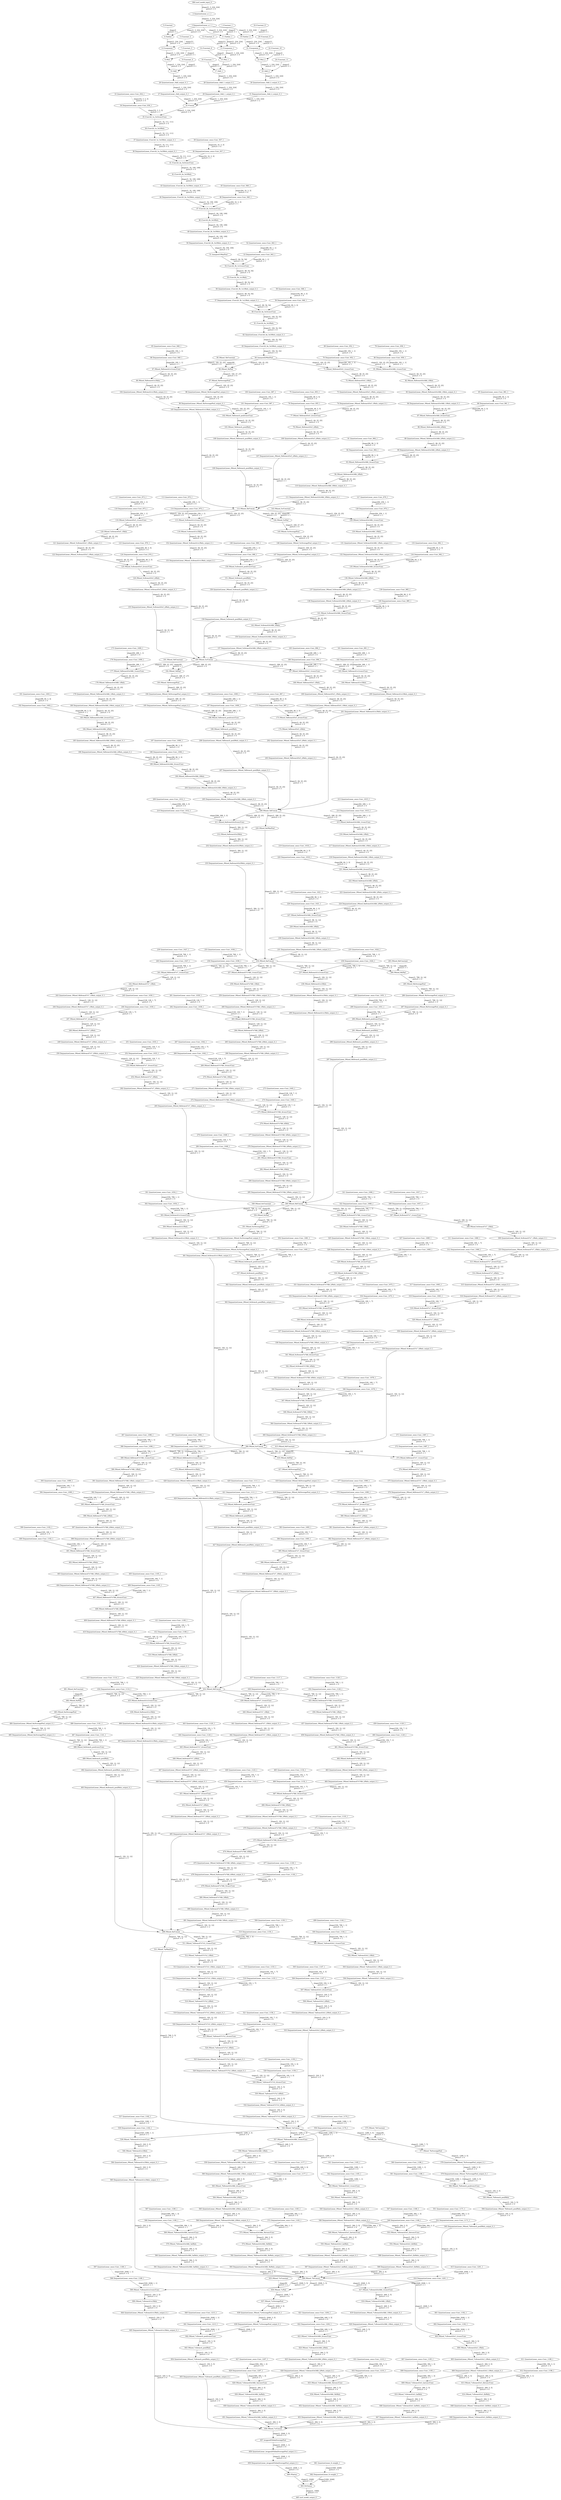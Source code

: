 strict digraph  {
"0 /Constant" [id=0, type=Constant];
"1 /Constant_1" [id=1, type=Constant];
"2 QuantizeLinear_x.1_1" [id=2, type=QuantizeLinear];
"3 DequantizeLinear_x.1_1" [id=3, type=DequantizeLinear];
"4 /Gather" [id=4, type=Gather];
"5 /Constant_2" [id=5, type=Constant];
"6 /Unsqueeze" [id=6, type=Unsqueeze];
"7 /Constant_3" [id=7, type=Constant];
"8 /Mul" [id=8, type=Mul];
"9 /Constant_4" [id=9, type=Constant];
"10 /Add" [id=10, type=Add];
"11 /Gather_1" [id=11, type=Gather];
"12 /Constant_5" [id=12, type=Constant];
"13 /Unsqueeze_1" [id=13, type=Unsqueeze];
"14 /Constant_6" [id=14, type=Constant];
"15 /Mul_1" [id=15, type=Mul];
"16 /Constant_7" [id=16, type=Constant];
"17 /Add_1" [id=17, type=Add];
"18 /Constant_8" [id=18, type=Constant];
"19 /Gather_2" [id=19, type=Gather];
"20 /Constant_9" [id=20, type=Constant];
"21 /Unsqueeze_2" [id=21, type=Unsqueeze];
"22 /Constant_10" [id=22, type=Constant];
"23 /Mul_2" [id=23, type=Mul];
"24 /Constant_11" [id=24, type=Constant];
"25 /Add_2" [id=25, type=Add];
"26 QuantizeLinear_/Add_output_0_1" [id=26, type=QuantizeLinear];
"27 DequantizeLinear_/Add_output_0_1" [id=27, type=DequantizeLinear];
"28 QuantizeLinear_/Add_1_output_0_1" [id=28, type=QuantizeLinear];
"29 DequantizeLinear_/Add_1_output_0_1" [id=29, type=DequantizeLinear];
"30 QuantizeLinear_/Add_2_output_0_1" [id=30, type=QuantizeLinear];
"31 DequantizeLinear_/Add_2_output_0_1" [id=31, type=DequantizeLinear];
"32 /Concat" [id=32, type=Concat];
"33 QuantizeLinear_onnx^^Conv_934_1" [id=33, label="33 QuantizeLinear_onnx::Conv_934_1", type=QuantizeLinear];
"34 DequantizeLinear_onnx^^Conv_934_1" [id=34, label="34 DequantizeLinear_onnx::Conv_934_1", type=DequantizeLinear];
"35 /Conv2d_1a_3x3/conv/Conv" [id=35, type=Conv];
"36 /Conv2d_1a_3x3/Relu" [id=36, type=Relu];
"37 QuantizeLinear_/Conv2d_1a_3x3/Relu_output_0_1" [id=37, type=QuantizeLinear];
"38 DequantizeLinear_/Conv2d_1a_3x3/Relu_output_0_1" [id=38, type=DequantizeLinear];
"39 QuantizeLinear_onnx^^Conv_937_1" [id=39, label="39 QuantizeLinear_onnx::Conv_937_1", type=QuantizeLinear];
"40 DequantizeLinear_onnx^^Conv_937_1" [id=40, label="40 DequantizeLinear_onnx::Conv_937_1", type=DequantizeLinear];
"41 /Conv2d_2a_3x3/conv/Conv" [id=41, type=Conv];
"42 /Conv2d_2a_3x3/Relu" [id=42, type=Relu];
"43 QuantizeLinear_/Conv2d_2a_3x3/Relu_output_0_1" [id=43, type=QuantizeLinear];
"44 DequantizeLinear_/Conv2d_2a_3x3/Relu_output_0_1" [id=44, type=DequantizeLinear];
"45 QuantizeLinear_onnx^^Conv_940_1" [id=45, label="45 QuantizeLinear_onnx::Conv_940_1", type=QuantizeLinear];
"46 DequantizeLinear_onnx^^Conv_940_1" [id=46, label="46 DequantizeLinear_onnx::Conv_940_1", type=DequantizeLinear];
"47 /Conv2d_2b_3x3/conv/Conv" [id=47, type=Conv];
"48 /Conv2d_2b_3x3/Relu" [id=48, type=Relu];
"49 QuantizeLinear_/Conv2d_2b_3x3/Relu_output_0_1" [id=49, type=QuantizeLinear];
"50 DequantizeLinear_/Conv2d_2b_3x3/Relu_output_0_1" [id=50, type=DequantizeLinear];
"51 /maxpool1/MaxPool" [id=51, type=MaxPool];
"52 QuantizeLinear_onnx^^Conv_943_1" [id=52, label="52 QuantizeLinear_onnx::Conv_943_1", type=QuantizeLinear];
"53 DequantizeLinear_onnx^^Conv_943_1" [id=53, label="53 DequantizeLinear_onnx::Conv_943_1", type=DequantizeLinear];
"54 /Conv2d_3b_1x1/conv/Conv" [id=54, type=Conv];
"55 /Conv2d_3b_1x1/Relu" [id=55, type=Relu];
"56 QuantizeLinear_/Conv2d_3b_1x1/Relu_output_0_1" [id=56, type=QuantizeLinear];
"57 DequantizeLinear_/Conv2d_3b_1x1/Relu_output_0_1" [id=57, type=DequantizeLinear];
"58 QuantizeLinear_onnx^^Conv_946_1" [id=58, label="58 QuantizeLinear_onnx::Conv_946_1", type=QuantizeLinear];
"59 DequantizeLinear_onnx^^Conv_946_1" [id=59, label="59 DequantizeLinear_onnx::Conv_946_1", type=DequantizeLinear];
"60 /Conv2d_4a_3x3/conv/Conv" [id=60, type=Conv];
"61 /Conv2d_4a_3x3/Relu" [id=61, type=Relu];
"62 QuantizeLinear_/Conv2d_4a_3x3/Relu_output_0_1" [id=62, type=QuantizeLinear];
"63 DequantizeLinear_/Conv2d_4a_3x3/Relu_output_0_1" [id=63, type=DequantizeLinear];
"64 /maxpool2/MaxPool" [id=64, type=MaxPool];
"65 QuantizeLinear_onnx^^Conv_949_1" [id=65, label="65 QuantizeLinear_onnx::Conv_949_1", type=QuantizeLinear];
"66 DequantizeLinear_onnx^^Conv_949_1" [id=66, label="66 DequantizeLinear_onnx::Conv_949_1", type=DequantizeLinear];
"67 /Mixed_5b/branch1x1/conv/Conv" [id=67, type=Conv];
"68 /Mixed_5b/branch1x1/Relu" [id=68, type=Relu];
"69 QuantizeLinear_onnx^^Conv_952_1" [id=69, label="69 QuantizeLinear_onnx::Conv_952_1", type=QuantizeLinear];
"70 DequantizeLinear_onnx^^Conv_952_1" [id=70, label="70 DequantizeLinear_onnx::Conv_952_1", type=DequantizeLinear];
"71 /Mixed_5b/branch5x5_1/conv/Conv" [id=71, type=Conv];
"72 /Mixed_5b/branch5x5_1/Relu" [id=72, type=Relu];
"73 QuantizeLinear_/Mixed_5b/branch5x5_1/Relu_output_0_1" [id=73, type=QuantizeLinear];
"74 DequantizeLinear_/Mixed_5b/branch5x5_1/Relu_output_0_1" [id=74, type=DequantizeLinear];
"75 QuantizeLinear_onnx^^Conv_955_1" [id=75, label="75 QuantizeLinear_onnx::Conv_955_1", type=QuantizeLinear];
"76 DequantizeLinear_onnx^^Conv_955_1" [id=76, label="76 DequantizeLinear_onnx::Conv_955_1", type=DequantizeLinear];
"77 /Mixed_5b/branch5x5_2/conv/Conv" [id=77, type=Conv];
"78 /Mixed_5b/branch5x5_2/Relu" [id=78, type=Relu];
"79 QuantizeLinear_onnx^^Conv_958_1" [id=79, label="79 QuantizeLinear_onnx::Conv_958_1", type=QuantizeLinear];
"80 DequantizeLinear_onnx^^Conv_958_1" [id=80, label="80 DequantizeLinear_onnx::Conv_958_1", type=DequantizeLinear];
"81 /Mixed_5b/branch3x3dbl_1/conv/Conv" [id=81, type=Conv];
"82 /Mixed_5b/branch3x3dbl_1/Relu" [id=82, type=Relu];
"83 QuantizeLinear_/Mixed_5b/branch3x3dbl_1/Relu_output_0_1" [id=83, type=QuantizeLinear];
"84 DequantizeLinear_/Mixed_5b/branch3x3dbl_1/Relu_output_0_1" [id=84, type=DequantizeLinear];
"85 QuantizeLinear_onnx^^Conv_961_1" [id=85, label="85 QuantizeLinear_onnx::Conv_961_1", type=QuantizeLinear];
"86 DequantizeLinear_onnx^^Conv_961_1" [id=86, label="86 DequantizeLinear_onnx::Conv_961_1", type=DequantizeLinear];
"87 /Mixed_5b/branch3x3dbl_2/conv/Conv" [id=87, type=Conv];
"88 /Mixed_5b/branch3x3dbl_2/Relu" [id=88, type=Relu];
"89 QuantizeLinear_/Mixed_5b/branch3x3dbl_2/Relu_output_0_1" [id=89, type=QuantizeLinear];
"90 DequantizeLinear_/Mixed_5b/branch3x3dbl_2/Relu_output_0_1" [id=90, type=DequantizeLinear];
"91 QuantizeLinear_onnx^^Conv_964_1" [id=91, label="91 QuantizeLinear_onnx::Conv_964_1", type=QuantizeLinear];
"92 DequantizeLinear_onnx^^Conv_964_1" [id=92, label="92 DequantizeLinear_onnx::Conv_964_1", type=DequantizeLinear];
"93 /Mixed_5b/branch3x3dbl_3/conv/Conv" [id=93, type=Conv];
"94 /Mixed_5b/branch3x3dbl_3/Relu" [id=94, type=Relu];
"95 /Mixed_5b/Constant" [id=95, type=Constant];
"96 /Mixed_5b/Pad" [id=96, type=Pad];
"97 /Mixed_5b/AveragePool" [id=97, type=AveragePool];
"98 QuantizeLinear_/Mixed_5b/AveragePool_output_0_1" [id=98, type=QuantizeLinear];
"99 DequantizeLinear_/Mixed_5b/AveragePool_output_0_1" [id=99, type=DequantizeLinear];
"100 QuantizeLinear_onnx^^Conv_967_1" [id=100, label="100 QuantizeLinear_onnx::Conv_967_1", type=QuantizeLinear];
"101 DequantizeLinear_onnx^^Conv_967_1" [id=101, label="101 DequantizeLinear_onnx::Conv_967_1", type=DequantizeLinear];
"102 /Mixed_5b/branch_pool/conv/Conv" [id=102, type=Conv];
"103 /Mixed_5b/branch_pool/Relu" [id=103, type=Relu];
"104 QuantizeLinear_/Mixed_5b/branch1x1/Relu_output_0_1" [id=104, type=QuantizeLinear];
"105 DequantizeLinear_/Mixed_5b/branch1x1/Relu_output_0_1" [id=105, type=DequantizeLinear];
"106 QuantizeLinear_/Mixed_5b/branch5x5_2/Relu_output_0_1" [id=106, type=QuantizeLinear];
"107 DequantizeLinear_/Mixed_5b/branch5x5_2/Relu_output_0_1" [id=107, type=DequantizeLinear];
"108 QuantizeLinear_/Mixed_5b/branch_pool/Relu_output_0_1" [id=108, type=QuantizeLinear];
"109 DequantizeLinear_/Mixed_5b/branch_pool/Relu_output_0_1" [id=109, type=DequantizeLinear];
"110 QuantizeLinear_/Mixed_5b/branch3x3dbl_3/Relu_output_0_1" [id=110, type=QuantizeLinear];
"111 DequantizeLinear_/Mixed_5b/branch3x3dbl_3/Relu_output_0_1" [id=111, type=DequantizeLinear];
"112 /Mixed_5b/Concat" [id=112, type=Concat];
"113 QuantizeLinear_onnx^^Conv_970_1" [id=113, label="113 QuantizeLinear_onnx::Conv_970_1", type=QuantizeLinear];
"114 DequantizeLinear_onnx^^Conv_970_1" [id=114, label="114 DequantizeLinear_onnx::Conv_970_1", type=DequantizeLinear];
"115 /Mixed_5c/branch1x1/conv/Conv" [id=115, type=Conv];
"116 /Mixed_5c/branch1x1/Relu" [id=116, type=Relu];
"117 QuantizeLinear_onnx^^Conv_973_1" [id=117, label="117 QuantizeLinear_onnx::Conv_973_1", type=QuantizeLinear];
"118 DequantizeLinear_onnx^^Conv_973_1" [id=118, label="118 DequantizeLinear_onnx::Conv_973_1", type=DequantizeLinear];
"119 /Mixed_5c/branch5x5_1/conv/Conv" [id=119, type=Conv];
"120 /Mixed_5c/branch5x5_1/Relu" [id=120, type=Relu];
"121 QuantizeLinear_/Mixed_5c/branch5x5_1/Relu_output_0_1" [id=121, type=QuantizeLinear];
"122 DequantizeLinear_/Mixed_5c/branch5x5_1/Relu_output_0_1" [id=122, type=DequantizeLinear];
"123 QuantizeLinear_onnx^^Conv_976_1" [id=123, label="123 QuantizeLinear_onnx::Conv_976_1", type=QuantizeLinear];
"124 DequantizeLinear_onnx^^Conv_976_1" [id=124, label="124 DequantizeLinear_onnx::Conv_976_1", type=DequantizeLinear];
"125 /Mixed_5c/branch5x5_2/conv/Conv" [id=125, type=Conv];
"126 /Mixed_5c/branch5x5_2/Relu" [id=126, type=Relu];
"127 QuantizeLinear_onnx^^Conv_979_1" [id=127, label="127 QuantizeLinear_onnx::Conv_979_1", type=QuantizeLinear];
"128 DequantizeLinear_onnx^^Conv_979_1" [id=128, label="128 DequantizeLinear_onnx::Conv_979_1", type=DequantizeLinear];
"129 /Mixed_5c/branch3x3dbl_1/conv/Conv" [id=129, type=Conv];
"130 /Mixed_5c/branch3x3dbl_1/Relu" [id=130, type=Relu];
"131 QuantizeLinear_/Mixed_5c/branch3x3dbl_1/Relu_output_0_1" [id=131, type=QuantizeLinear];
"132 DequantizeLinear_/Mixed_5c/branch3x3dbl_1/Relu_output_0_1" [id=132, type=DequantizeLinear];
"133 QuantizeLinear_onnx^^Conv_982_1" [id=133, label="133 QuantizeLinear_onnx::Conv_982_1", type=QuantizeLinear];
"134 DequantizeLinear_onnx^^Conv_982_1" [id=134, label="134 DequantizeLinear_onnx::Conv_982_1", type=DequantizeLinear];
"135 /Mixed_5c/branch3x3dbl_2/conv/Conv" [id=135, type=Conv];
"136 /Mixed_5c/branch3x3dbl_2/Relu" [id=136, type=Relu];
"137 QuantizeLinear_/Mixed_5c/branch3x3dbl_2/Relu_output_0_1" [id=137, type=QuantizeLinear];
"138 DequantizeLinear_/Mixed_5c/branch3x3dbl_2/Relu_output_0_1" [id=138, type=DequantizeLinear];
"139 QuantizeLinear_onnx^^Conv_985_1" [id=139, label="139 QuantizeLinear_onnx::Conv_985_1", type=QuantizeLinear];
"140 DequantizeLinear_onnx^^Conv_985_1" [id=140, label="140 DequantizeLinear_onnx::Conv_985_1", type=DequantizeLinear];
"141 /Mixed_5c/branch3x3dbl_3/conv/Conv" [id=141, type=Conv];
"142 /Mixed_5c/branch3x3dbl_3/Relu" [id=142, type=Relu];
"143 /Mixed_5c/Constant" [id=143, type=Constant];
"144 /Mixed_5c/Pad" [id=144, type=Pad];
"145 /Mixed_5c/AveragePool" [id=145, type=AveragePool];
"146 QuantizeLinear_/Mixed_5c/AveragePool_output_0_1" [id=146, type=QuantizeLinear];
"147 DequantizeLinear_/Mixed_5c/AveragePool_output_0_1" [id=147, type=DequantizeLinear];
"148 QuantizeLinear_onnx^^Conv_988_1" [id=148, label="148 QuantizeLinear_onnx::Conv_988_1", type=QuantizeLinear];
"149 DequantizeLinear_onnx^^Conv_988_1" [id=149, label="149 DequantizeLinear_onnx::Conv_988_1", type=DequantizeLinear];
"150 /Mixed_5c/branch_pool/conv/Conv" [id=150, type=Conv];
"151 /Mixed_5c/branch_pool/Relu" [id=151, type=Relu];
"152 QuantizeLinear_/Mixed_5c/branch1x1/Relu_output_0_1" [id=152, type=QuantizeLinear];
"153 DequantizeLinear_/Mixed_5c/branch1x1/Relu_output_0_1" [id=153, type=DequantizeLinear];
"154 QuantizeLinear_/Mixed_5c/branch5x5_2/Relu_output_0_1" [id=154, type=QuantizeLinear];
"155 DequantizeLinear_/Mixed_5c/branch5x5_2/Relu_output_0_1" [id=155, type=DequantizeLinear];
"156 QuantizeLinear_/Mixed_5c/branch3x3dbl_3/Relu_output_0_1" [id=156, type=QuantizeLinear];
"157 DequantizeLinear_/Mixed_5c/branch3x3dbl_3/Relu_output_0_1" [id=157, type=DequantizeLinear];
"158 QuantizeLinear_/Mixed_5c/branch_pool/Relu_output_0_1" [id=158, type=QuantizeLinear];
"159 DequantizeLinear_/Mixed_5c/branch_pool/Relu_output_0_1" [id=159, type=DequantizeLinear];
"160 /Mixed_5c/Concat" [id=160, type=Concat];
"161 QuantizeLinear_onnx^^Conv_991_1" [id=161, label="161 QuantizeLinear_onnx::Conv_991_1", type=QuantizeLinear];
"162 DequantizeLinear_onnx^^Conv_991_1" [id=162, label="162 DequantizeLinear_onnx::Conv_991_1", type=DequantizeLinear];
"163 /Mixed_5d/branch1x1/conv/Conv" [id=163, type=Conv];
"164 /Mixed_5d/branch1x1/Relu" [id=164, type=Relu];
"165 QuantizeLinear_onnx^^Conv_994_1" [id=165, label="165 QuantizeLinear_onnx::Conv_994_1", type=QuantizeLinear];
"166 DequantizeLinear_onnx^^Conv_994_1" [id=166, label="166 DequantizeLinear_onnx::Conv_994_1", type=DequantizeLinear];
"167 /Mixed_5d/branch5x5_1/conv/Conv" [id=167, type=Conv];
"168 /Mixed_5d/branch5x5_1/Relu" [id=168, type=Relu];
"169 QuantizeLinear_/Mixed_5d/branch5x5_1/Relu_output_0_1" [id=169, type=QuantizeLinear];
"170 DequantizeLinear_/Mixed_5d/branch5x5_1/Relu_output_0_1" [id=170, type=DequantizeLinear];
"171 QuantizeLinear_onnx^^Conv_997_1" [id=171, label="171 QuantizeLinear_onnx::Conv_997_1", type=QuantizeLinear];
"172 DequantizeLinear_onnx^^Conv_997_1" [id=172, label="172 DequantizeLinear_onnx::Conv_997_1", type=DequantizeLinear];
"173 /Mixed_5d/branch5x5_2/conv/Conv" [id=173, type=Conv];
"174 /Mixed_5d/branch5x5_2/Relu" [id=174, type=Relu];
"175 QuantizeLinear_onnx^^Conv_1000_1" [id=175, label="175 QuantizeLinear_onnx::Conv_1000_1", type=QuantizeLinear];
"176 DequantizeLinear_onnx^^Conv_1000_1" [id=176, label="176 DequantizeLinear_onnx::Conv_1000_1", type=DequantizeLinear];
"177 /Mixed_5d/branch3x3dbl_1/conv/Conv" [id=177, type=Conv];
"178 /Mixed_5d/branch3x3dbl_1/Relu" [id=178, type=Relu];
"179 QuantizeLinear_/Mixed_5d/branch3x3dbl_1/Relu_output_0_1" [id=179, type=QuantizeLinear];
"180 DequantizeLinear_/Mixed_5d/branch3x3dbl_1/Relu_output_0_1" [id=180, type=DequantizeLinear];
"181 QuantizeLinear_onnx^^Conv_1003_1" [id=181, label="181 QuantizeLinear_onnx::Conv_1003_1", type=QuantizeLinear];
"182 DequantizeLinear_onnx^^Conv_1003_1" [id=182, label="182 DequantizeLinear_onnx::Conv_1003_1", type=DequantizeLinear];
"183 /Mixed_5d/branch3x3dbl_2/conv/Conv" [id=183, type=Conv];
"184 /Mixed_5d/branch3x3dbl_2/Relu" [id=184, type=Relu];
"185 QuantizeLinear_/Mixed_5d/branch3x3dbl_2/Relu_output_0_1" [id=185, type=QuantizeLinear];
"186 DequantizeLinear_/Mixed_5d/branch3x3dbl_2/Relu_output_0_1" [id=186, type=DequantizeLinear];
"187 QuantizeLinear_onnx^^Conv_1006_1" [id=187, label="187 QuantizeLinear_onnx::Conv_1006_1", type=QuantizeLinear];
"188 DequantizeLinear_onnx^^Conv_1006_1" [id=188, label="188 DequantizeLinear_onnx::Conv_1006_1", type=DequantizeLinear];
"189 /Mixed_5d/branch3x3dbl_3/conv/Conv" [id=189, type=Conv];
"190 /Mixed_5d/branch3x3dbl_3/Relu" [id=190, type=Relu];
"191 /Mixed_5d/Constant" [id=191, type=Constant];
"192 /Mixed_5d/Pad" [id=192, type=Pad];
"193 /Mixed_5d/AveragePool" [id=193, type=AveragePool];
"194 QuantizeLinear_/Mixed_5d/AveragePool_output_0_1" [id=194, type=QuantizeLinear];
"195 DequantizeLinear_/Mixed_5d/AveragePool_output_0_1" [id=195, type=DequantizeLinear];
"196 QuantizeLinear_onnx^^Conv_1009_1" [id=196, label="196 QuantizeLinear_onnx::Conv_1009_1", type=QuantizeLinear];
"197 DequantizeLinear_onnx^^Conv_1009_1" [id=197, label="197 DequantizeLinear_onnx::Conv_1009_1", type=DequantizeLinear];
"198 /Mixed_5d/branch_pool/conv/Conv" [id=198, type=Conv];
"199 /Mixed_5d/branch_pool/Relu" [id=199, type=Relu];
"200 QuantizeLinear_/Mixed_5d/branch1x1/Relu_output_0_1" [id=200, type=QuantizeLinear];
"201 DequantizeLinear_/Mixed_5d/branch1x1/Relu_output_0_1" [id=201, type=DequantizeLinear];
"202 QuantizeLinear_/Mixed_5d/branch5x5_2/Relu_output_0_1" [id=202, type=QuantizeLinear];
"203 DequantizeLinear_/Mixed_5d/branch5x5_2/Relu_output_0_1" [id=203, type=DequantizeLinear];
"204 QuantizeLinear_/Mixed_5d/branch3x3dbl_3/Relu_output_0_1" [id=204, type=QuantizeLinear];
"205 DequantizeLinear_/Mixed_5d/branch3x3dbl_3/Relu_output_0_1" [id=205, type=DequantizeLinear];
"206 QuantizeLinear_/Mixed_5d/branch_pool/Relu_output_0_1" [id=206, type=QuantizeLinear];
"207 DequantizeLinear_/Mixed_5d/branch_pool/Relu_output_0_1" [id=207, type=DequantizeLinear];
"208 /Mixed_5d/Concat" [id=208, type=Concat];
"209 QuantizeLinear_onnx^^Conv_1012_1" [id=209, label="209 QuantizeLinear_onnx::Conv_1012_1", type=QuantizeLinear];
"210 DequantizeLinear_onnx^^Conv_1012_1" [id=210, label="210 DequantizeLinear_onnx::Conv_1012_1", type=DequantizeLinear];
"211 /Mixed_6a/branch3x3/conv/Conv" [id=211, type=Conv];
"212 /Mixed_6a/branch3x3/Relu" [id=212, type=Relu];
"213 QuantizeLinear_onnx^^Conv_1015_1" [id=213, label="213 QuantizeLinear_onnx::Conv_1015_1", type=QuantizeLinear];
"214 DequantizeLinear_onnx^^Conv_1015_1" [id=214, label="214 DequantizeLinear_onnx::Conv_1015_1", type=DequantizeLinear];
"215 /Mixed_6a/branch3x3dbl_1/conv/Conv" [id=215, type=Conv];
"216 /Mixed_6a/branch3x3dbl_1/Relu" [id=216, type=Relu];
"217 QuantizeLinear_/Mixed_6a/branch3x3dbl_1/Relu_output_0_1" [id=217, type=QuantizeLinear];
"218 DequantizeLinear_/Mixed_6a/branch3x3dbl_1/Relu_output_0_1" [id=218, type=DequantizeLinear];
"219 QuantizeLinear_onnx^^Conv_1018_1" [id=219, label="219 QuantizeLinear_onnx::Conv_1018_1", type=QuantizeLinear];
"220 DequantizeLinear_onnx^^Conv_1018_1" [id=220, label="220 DequantizeLinear_onnx::Conv_1018_1", type=DequantizeLinear];
"221 /Mixed_6a/branch3x3dbl_2/conv/Conv" [id=221, type=Conv];
"222 /Mixed_6a/branch3x3dbl_2/Relu" [id=222, type=Relu];
"223 QuantizeLinear_/Mixed_6a/branch3x3dbl_2/Relu_output_0_1" [id=223, type=QuantizeLinear];
"224 DequantizeLinear_/Mixed_6a/branch3x3dbl_2/Relu_output_0_1" [id=224, type=DequantizeLinear];
"225 QuantizeLinear_onnx^^Conv_1021_1" [id=225, label="225 QuantizeLinear_onnx::Conv_1021_1", type=QuantizeLinear];
"226 DequantizeLinear_onnx^^Conv_1021_1" [id=226, label="226 DequantizeLinear_onnx::Conv_1021_1", type=DequantizeLinear];
"227 /Mixed_6a/branch3x3dbl_3/conv/Conv" [id=227, type=Conv];
"228 /Mixed_6a/branch3x3dbl_3/Relu" [id=228, type=Relu];
"229 /Mixed_6a/MaxPool" [id=229, type=MaxPool];
"230 QuantizeLinear_/Mixed_6a/branch3x3dbl_3/Relu_output_0_1" [id=230, type=QuantizeLinear];
"231 DequantizeLinear_/Mixed_6a/branch3x3dbl_3/Relu_output_0_1" [id=231, type=DequantizeLinear];
"232 QuantizeLinear_/Mixed_6a/branch3x3/Relu_output_0_1" [id=232, type=QuantizeLinear];
"233 DequantizeLinear_/Mixed_6a/branch3x3/Relu_output_0_1" [id=233, type=DequantizeLinear];
"234 /Mixed_6a/Concat" [id=234, type=Concat];
"235 QuantizeLinear_onnx^^Conv_1024_1" [id=235, label="235 QuantizeLinear_onnx::Conv_1024_1", type=QuantizeLinear];
"236 DequantizeLinear_onnx^^Conv_1024_1" [id=236, label="236 DequantizeLinear_onnx::Conv_1024_1", type=DequantizeLinear];
"237 /Mixed_6b/branch1x1/conv/Conv" [id=237, type=Conv];
"238 /Mixed_6b/branch1x1/Relu" [id=238, type=Relu];
"239 QuantizeLinear_onnx^^Conv_1027_1" [id=239, label="239 QuantizeLinear_onnx::Conv_1027_1", type=QuantizeLinear];
"240 DequantizeLinear_onnx^^Conv_1027_1" [id=240, label="240 DequantizeLinear_onnx::Conv_1027_1", type=DequantizeLinear];
"241 /Mixed_6b/branch7x7_1/conv/Conv" [id=241, type=Conv];
"242 /Mixed_6b/branch7x7_1/Relu" [id=242, type=Relu];
"243 QuantizeLinear_/Mixed_6b/branch7x7_1/Relu_output_0_1" [id=243, type=QuantizeLinear];
"244 DequantizeLinear_/Mixed_6b/branch7x7_1/Relu_output_0_1" [id=244, type=DequantizeLinear];
"245 QuantizeLinear_onnx^^Conv_1030_1" [id=245, label="245 QuantizeLinear_onnx::Conv_1030_1", type=QuantizeLinear];
"246 DequantizeLinear_onnx^^Conv_1030_1" [id=246, label="246 DequantizeLinear_onnx::Conv_1030_1", type=DequantizeLinear];
"247 /Mixed_6b/branch7x7_2/conv/Conv" [id=247, type=Conv];
"248 /Mixed_6b/branch7x7_2/Relu" [id=248, type=Relu];
"249 QuantizeLinear_/Mixed_6b/branch7x7_2/Relu_output_0_1" [id=249, type=QuantizeLinear];
"250 DequantizeLinear_/Mixed_6b/branch7x7_2/Relu_output_0_1" [id=250, type=DequantizeLinear];
"251 QuantizeLinear_onnx^^Conv_1033_1" [id=251, label="251 QuantizeLinear_onnx::Conv_1033_1", type=QuantizeLinear];
"252 DequantizeLinear_onnx^^Conv_1033_1" [id=252, label="252 DequantizeLinear_onnx::Conv_1033_1", type=DequantizeLinear];
"253 /Mixed_6b/branch7x7_3/conv/Conv" [id=253, type=Conv];
"254 /Mixed_6b/branch7x7_3/Relu" [id=254, type=Relu];
"255 QuantizeLinear_onnx^^Conv_1036_1" [id=255, label="255 QuantizeLinear_onnx::Conv_1036_1", type=QuantizeLinear];
"256 DequantizeLinear_onnx^^Conv_1036_1" [id=256, label="256 DequantizeLinear_onnx::Conv_1036_1", type=DequantizeLinear];
"257 /Mixed_6b/branch7x7dbl_1/conv/Conv" [id=257, type=Conv];
"258 /Mixed_6b/branch7x7dbl_1/Relu" [id=258, type=Relu];
"259 QuantizeLinear_/Mixed_6b/branch7x7dbl_1/Relu_output_0_1" [id=259, type=QuantizeLinear];
"260 DequantizeLinear_/Mixed_6b/branch7x7dbl_1/Relu_output_0_1" [id=260, type=DequantizeLinear];
"261 QuantizeLinear_onnx^^Conv_1039_1" [id=261, label="261 QuantizeLinear_onnx::Conv_1039_1", type=QuantizeLinear];
"262 DequantizeLinear_onnx^^Conv_1039_1" [id=262, label="262 DequantizeLinear_onnx::Conv_1039_1", type=DequantizeLinear];
"263 /Mixed_6b/branch7x7dbl_2/conv/Conv" [id=263, type=Conv];
"264 /Mixed_6b/branch7x7dbl_2/Relu" [id=264, type=Relu];
"265 QuantizeLinear_/Mixed_6b/branch7x7dbl_2/Relu_output_0_1" [id=265, type=QuantizeLinear];
"266 DequantizeLinear_/Mixed_6b/branch7x7dbl_2/Relu_output_0_1" [id=266, type=DequantizeLinear];
"267 QuantizeLinear_onnx^^Conv_1042_1" [id=267, label="267 QuantizeLinear_onnx::Conv_1042_1", type=QuantizeLinear];
"268 DequantizeLinear_onnx^^Conv_1042_1" [id=268, label="268 DequantizeLinear_onnx::Conv_1042_1", type=DequantizeLinear];
"269 /Mixed_6b/branch7x7dbl_3/conv/Conv" [id=269, type=Conv];
"270 /Mixed_6b/branch7x7dbl_3/Relu" [id=270, type=Relu];
"271 QuantizeLinear_/Mixed_6b/branch7x7dbl_3/Relu_output_0_1" [id=271, type=QuantizeLinear];
"272 DequantizeLinear_/Mixed_6b/branch7x7dbl_3/Relu_output_0_1" [id=272, type=DequantizeLinear];
"273 QuantizeLinear_onnx^^Conv_1045_1" [id=273, label="273 QuantizeLinear_onnx::Conv_1045_1", type=QuantizeLinear];
"274 DequantizeLinear_onnx^^Conv_1045_1" [id=274, label="274 DequantizeLinear_onnx::Conv_1045_1", type=DequantizeLinear];
"275 /Mixed_6b/branch7x7dbl_4/conv/Conv" [id=275, type=Conv];
"276 /Mixed_6b/branch7x7dbl_4/Relu" [id=276, type=Relu];
"277 QuantizeLinear_/Mixed_6b/branch7x7dbl_4/Relu_output_0_1" [id=277, type=QuantizeLinear];
"278 DequantizeLinear_/Mixed_6b/branch7x7dbl_4/Relu_output_0_1" [id=278, type=DequantizeLinear];
"279 QuantizeLinear_onnx^^Conv_1048_1" [id=279, label="279 QuantizeLinear_onnx::Conv_1048_1", type=QuantizeLinear];
"280 DequantizeLinear_onnx^^Conv_1048_1" [id=280, label="280 DequantizeLinear_onnx::Conv_1048_1", type=DequantizeLinear];
"281 /Mixed_6b/branch7x7dbl_5/conv/Conv" [id=281, type=Conv];
"282 /Mixed_6b/branch7x7dbl_5/Relu" [id=282, type=Relu];
"283 /Mixed_6b/Constant" [id=283, type=Constant];
"284 /Mixed_6b/Pad" [id=284, type=Pad];
"285 /Mixed_6b/AveragePool" [id=285, type=AveragePool];
"286 QuantizeLinear_/Mixed_6b/AveragePool_output_0_1" [id=286, type=QuantizeLinear];
"287 DequantizeLinear_/Mixed_6b/AveragePool_output_0_1" [id=287, type=DequantizeLinear];
"288 QuantizeLinear_onnx^^Conv_1051_1" [id=288, label="288 QuantizeLinear_onnx::Conv_1051_1", type=QuantizeLinear];
"289 DequantizeLinear_onnx^^Conv_1051_1" [id=289, label="289 DequantizeLinear_onnx::Conv_1051_1", type=DequantizeLinear];
"290 /Mixed_6b/branch_pool/conv/Conv" [id=290, type=Conv];
"291 /Mixed_6b/branch_pool/Relu" [id=291, type=Relu];
"292 QuantizeLinear_/Mixed_6b/branch7x7_3/Relu_output_0_1" [id=292, type=QuantizeLinear];
"293 DequantizeLinear_/Mixed_6b/branch7x7_3/Relu_output_0_1" [id=293, type=DequantizeLinear];
"294 QuantizeLinear_/Mixed_6b/branch7x7dbl_5/Relu_output_0_1" [id=294, type=QuantizeLinear];
"295 DequantizeLinear_/Mixed_6b/branch7x7dbl_5/Relu_output_0_1" [id=295, type=DequantizeLinear];
"296 QuantizeLinear_/Mixed_6b/branch_pool/Relu_output_0_1" [id=296, type=QuantizeLinear];
"297 DequantizeLinear_/Mixed_6b/branch_pool/Relu_output_0_1" [id=297, type=DequantizeLinear];
"298 QuantizeLinear_/Mixed_6b/branch1x1/Relu_output_0_1" [id=298, type=QuantizeLinear];
"299 DequantizeLinear_/Mixed_6b/branch1x1/Relu_output_0_1" [id=299, type=DequantizeLinear];
"300 /Mixed_6b/Concat" [id=300, type=Concat];
"301 QuantizeLinear_onnx^^Conv_1054_1" [id=301, label="301 QuantizeLinear_onnx::Conv_1054_1", type=QuantizeLinear];
"302 DequantizeLinear_onnx^^Conv_1054_1" [id=302, label="302 DequantizeLinear_onnx::Conv_1054_1", type=DequantizeLinear];
"303 /Mixed_6c/branch1x1/conv/Conv" [id=303, type=Conv];
"304 /Mixed_6c/branch1x1/Relu" [id=304, type=Relu];
"305 QuantizeLinear_onnx^^Conv_1057_1" [id=305, label="305 QuantizeLinear_onnx::Conv_1057_1", type=QuantizeLinear];
"306 DequantizeLinear_onnx^^Conv_1057_1" [id=306, label="306 DequantizeLinear_onnx::Conv_1057_1", type=DequantizeLinear];
"307 /Mixed_6c/branch7x7_1/conv/Conv" [id=307, type=Conv];
"308 /Mixed_6c/branch7x7_1/Relu" [id=308, type=Relu];
"309 QuantizeLinear_/Mixed_6c/branch7x7_1/Relu_output_0_1" [id=309, type=QuantizeLinear];
"310 DequantizeLinear_/Mixed_6c/branch7x7_1/Relu_output_0_1" [id=310, type=DequantizeLinear];
"311 QuantizeLinear_onnx^^Conv_1060_1" [id=311, label="311 QuantizeLinear_onnx::Conv_1060_1", type=QuantizeLinear];
"312 DequantizeLinear_onnx^^Conv_1060_1" [id=312, label="312 DequantizeLinear_onnx::Conv_1060_1", type=DequantizeLinear];
"313 /Mixed_6c/branch7x7_2/conv/Conv" [id=313, type=Conv];
"314 /Mixed_6c/branch7x7_2/Relu" [id=314, type=Relu];
"315 QuantizeLinear_/Mixed_6c/branch7x7_2/Relu_output_0_1" [id=315, type=QuantizeLinear];
"316 DequantizeLinear_/Mixed_6c/branch7x7_2/Relu_output_0_1" [id=316, type=DequantizeLinear];
"317 QuantizeLinear_onnx^^Conv_1063_1" [id=317, label="317 QuantizeLinear_onnx::Conv_1063_1", type=QuantizeLinear];
"318 DequantizeLinear_onnx^^Conv_1063_1" [id=318, label="318 DequantizeLinear_onnx::Conv_1063_1", type=DequantizeLinear];
"319 /Mixed_6c/branch7x7_3/conv/Conv" [id=319, type=Conv];
"320 /Mixed_6c/branch7x7_3/Relu" [id=320, type=Relu];
"321 QuantizeLinear_onnx^^Conv_1066_1" [id=321, label="321 QuantizeLinear_onnx::Conv_1066_1", type=QuantizeLinear];
"322 DequantizeLinear_onnx^^Conv_1066_1" [id=322, label="322 DequantizeLinear_onnx::Conv_1066_1", type=DequantizeLinear];
"323 /Mixed_6c/branch7x7dbl_1/conv/Conv" [id=323, type=Conv];
"324 /Mixed_6c/branch7x7dbl_1/Relu" [id=324, type=Relu];
"325 QuantizeLinear_/Mixed_6c/branch7x7dbl_1/Relu_output_0_1" [id=325, type=QuantizeLinear];
"326 DequantizeLinear_/Mixed_6c/branch7x7dbl_1/Relu_output_0_1" [id=326, type=DequantizeLinear];
"327 QuantizeLinear_onnx^^Conv_1069_1" [id=327, label="327 QuantizeLinear_onnx::Conv_1069_1", type=QuantizeLinear];
"328 DequantizeLinear_onnx^^Conv_1069_1" [id=328, label="328 DequantizeLinear_onnx::Conv_1069_1", type=DequantizeLinear];
"329 /Mixed_6c/branch7x7dbl_2/conv/Conv" [id=329, type=Conv];
"330 /Mixed_6c/branch7x7dbl_2/Relu" [id=330, type=Relu];
"331 QuantizeLinear_/Mixed_6c/branch7x7dbl_2/Relu_output_0_1" [id=331, type=QuantizeLinear];
"332 DequantizeLinear_/Mixed_6c/branch7x7dbl_2/Relu_output_0_1" [id=332, type=DequantizeLinear];
"333 QuantizeLinear_onnx^^Conv_1072_1" [id=333, label="333 QuantizeLinear_onnx::Conv_1072_1", type=QuantizeLinear];
"334 DequantizeLinear_onnx^^Conv_1072_1" [id=334, label="334 DequantizeLinear_onnx::Conv_1072_1", type=DequantizeLinear];
"335 /Mixed_6c/branch7x7dbl_3/conv/Conv" [id=335, type=Conv];
"336 /Mixed_6c/branch7x7dbl_3/Relu" [id=336, type=Relu];
"337 QuantizeLinear_/Mixed_6c/branch7x7dbl_3/Relu_output_0_1" [id=337, type=QuantizeLinear];
"338 DequantizeLinear_/Mixed_6c/branch7x7dbl_3/Relu_output_0_1" [id=338, type=DequantizeLinear];
"339 QuantizeLinear_onnx^^Conv_1075_1" [id=339, label="339 QuantizeLinear_onnx::Conv_1075_1", type=QuantizeLinear];
"340 DequantizeLinear_onnx^^Conv_1075_1" [id=340, label="340 DequantizeLinear_onnx::Conv_1075_1", type=DequantizeLinear];
"341 /Mixed_6c/branch7x7dbl_4/conv/Conv" [id=341, type=Conv];
"342 /Mixed_6c/branch7x7dbl_4/Relu" [id=342, type=Relu];
"343 QuantizeLinear_/Mixed_6c/branch7x7dbl_4/Relu_output_0_1" [id=343, type=QuantizeLinear];
"344 DequantizeLinear_/Mixed_6c/branch7x7dbl_4/Relu_output_0_1" [id=344, type=DequantizeLinear];
"345 QuantizeLinear_onnx^^Conv_1078_1" [id=345, label="345 QuantizeLinear_onnx::Conv_1078_1", type=QuantizeLinear];
"346 DequantizeLinear_onnx^^Conv_1078_1" [id=346, label="346 DequantizeLinear_onnx::Conv_1078_1", type=DequantizeLinear];
"347 /Mixed_6c/branch7x7dbl_5/conv/Conv" [id=347, type=Conv];
"348 /Mixed_6c/branch7x7dbl_5/Relu" [id=348, type=Relu];
"349 /Mixed_6c/Constant" [id=349, type=Constant];
"350 /Mixed_6c/Pad" [id=350, type=Pad];
"351 /Mixed_6c/AveragePool" [id=351, type=AveragePool];
"352 QuantizeLinear_/Mixed_6c/AveragePool_output_0_1" [id=352, type=QuantizeLinear];
"353 DequantizeLinear_/Mixed_6c/AveragePool_output_0_1" [id=353, type=DequantizeLinear];
"354 QuantizeLinear_onnx^^Conv_1081_1" [id=354, label="354 QuantizeLinear_onnx::Conv_1081_1", type=QuantizeLinear];
"355 DequantizeLinear_onnx^^Conv_1081_1" [id=355, label="355 DequantizeLinear_onnx::Conv_1081_1", type=DequantizeLinear];
"356 /Mixed_6c/branch_pool/conv/Conv" [id=356, type=Conv];
"357 /Mixed_6c/branch_pool/Relu" [id=357, type=Relu];
"358 QuantizeLinear_/Mixed_6c/branch7x7_3/Relu_output_0_1" [id=358, type=QuantizeLinear];
"359 DequantizeLinear_/Mixed_6c/branch7x7_3/Relu_output_0_1" [id=359, type=DequantizeLinear];
"360 QuantizeLinear_/Mixed_6c/branch1x1/Relu_output_0_1" [id=360, type=QuantizeLinear];
"361 DequantizeLinear_/Mixed_6c/branch1x1/Relu_output_0_1" [id=361, type=DequantizeLinear];
"362 QuantizeLinear_/Mixed_6c/branch_pool/Relu_output_0_1" [id=362, type=QuantizeLinear];
"363 DequantizeLinear_/Mixed_6c/branch_pool/Relu_output_0_1" [id=363, type=DequantizeLinear];
"364 QuantizeLinear_/Mixed_6c/branch7x7dbl_5/Relu_output_0_1" [id=364, type=QuantizeLinear];
"365 DequantizeLinear_/Mixed_6c/branch7x7dbl_5/Relu_output_0_1" [id=365, type=DequantizeLinear];
"366 /Mixed_6c/Concat" [id=366, type=Concat];
"367 QuantizeLinear_onnx^^Conv_1084_1" [id=367, label="367 QuantizeLinear_onnx::Conv_1084_1", type=QuantizeLinear];
"368 DequantizeLinear_onnx^^Conv_1084_1" [id=368, label="368 DequantizeLinear_onnx::Conv_1084_1", type=DequantizeLinear];
"369 /Mixed_6d/branch1x1/conv/Conv" [id=369, type=Conv];
"370 /Mixed_6d/branch1x1/Relu" [id=370, type=Relu];
"371 QuantizeLinear_onnx^^Conv_1087_1" [id=371, label="371 QuantizeLinear_onnx::Conv_1087_1", type=QuantizeLinear];
"372 DequantizeLinear_onnx^^Conv_1087_1" [id=372, label="372 DequantizeLinear_onnx::Conv_1087_1", type=DequantizeLinear];
"373 /Mixed_6d/branch7x7_1/conv/Conv" [id=373, type=Conv];
"374 /Mixed_6d/branch7x7_1/Relu" [id=374, type=Relu];
"375 QuantizeLinear_/Mixed_6d/branch7x7_1/Relu_output_0_1" [id=375, type=QuantizeLinear];
"376 DequantizeLinear_/Mixed_6d/branch7x7_1/Relu_output_0_1" [id=376, type=DequantizeLinear];
"377 QuantizeLinear_onnx^^Conv_1090_1" [id=377, label="377 QuantizeLinear_onnx::Conv_1090_1", type=QuantizeLinear];
"378 DequantizeLinear_onnx^^Conv_1090_1" [id=378, label="378 DequantizeLinear_onnx::Conv_1090_1", type=DequantizeLinear];
"379 /Mixed_6d/branch7x7_2/conv/Conv" [id=379, type=Conv];
"380 /Mixed_6d/branch7x7_2/Relu" [id=380, type=Relu];
"381 QuantizeLinear_/Mixed_6d/branch7x7_2/Relu_output_0_1" [id=381, type=QuantizeLinear];
"382 DequantizeLinear_/Mixed_6d/branch7x7_2/Relu_output_0_1" [id=382, type=DequantizeLinear];
"383 QuantizeLinear_onnx^^Conv_1093_1" [id=383, label="383 QuantizeLinear_onnx::Conv_1093_1", type=QuantizeLinear];
"384 DequantizeLinear_onnx^^Conv_1093_1" [id=384, label="384 DequantizeLinear_onnx::Conv_1093_1", type=DequantizeLinear];
"385 /Mixed_6d/branch7x7_3/conv/Conv" [id=385, type=Conv];
"386 /Mixed_6d/branch7x7_3/Relu" [id=386, type=Relu];
"387 QuantizeLinear_onnx^^Conv_1096_1" [id=387, label="387 QuantizeLinear_onnx::Conv_1096_1", type=QuantizeLinear];
"388 DequantizeLinear_onnx^^Conv_1096_1" [id=388, label="388 DequantizeLinear_onnx::Conv_1096_1", type=DequantizeLinear];
"389 /Mixed_6d/branch7x7dbl_1/conv/Conv" [id=389, type=Conv];
"390 /Mixed_6d/branch7x7dbl_1/Relu" [id=390, type=Relu];
"391 QuantizeLinear_/Mixed_6d/branch7x7dbl_1/Relu_output_0_1" [id=391, type=QuantizeLinear];
"392 DequantizeLinear_/Mixed_6d/branch7x7dbl_1/Relu_output_0_1" [id=392, type=DequantizeLinear];
"393 QuantizeLinear_onnx^^Conv_1099_1" [id=393, label="393 QuantizeLinear_onnx::Conv_1099_1", type=QuantizeLinear];
"394 DequantizeLinear_onnx^^Conv_1099_1" [id=394, label="394 DequantizeLinear_onnx::Conv_1099_1", type=DequantizeLinear];
"395 /Mixed_6d/branch7x7dbl_2/conv/Conv" [id=395, type=Conv];
"396 /Mixed_6d/branch7x7dbl_2/Relu" [id=396, type=Relu];
"397 QuantizeLinear_/Mixed_6d/branch7x7dbl_2/Relu_output_0_1" [id=397, type=QuantizeLinear];
"398 DequantizeLinear_/Mixed_6d/branch7x7dbl_2/Relu_output_0_1" [id=398, type=DequantizeLinear];
"399 QuantizeLinear_onnx^^Conv_1102_1" [id=399, label="399 QuantizeLinear_onnx::Conv_1102_1", type=QuantizeLinear];
"400 DequantizeLinear_onnx^^Conv_1102_1" [id=400, label="400 DequantizeLinear_onnx::Conv_1102_1", type=DequantizeLinear];
"401 /Mixed_6d/branch7x7dbl_3/conv/Conv" [id=401, type=Conv];
"402 /Mixed_6d/branch7x7dbl_3/Relu" [id=402, type=Relu];
"403 QuantizeLinear_/Mixed_6d/branch7x7dbl_3/Relu_output_0_1" [id=403, type=QuantizeLinear];
"404 DequantizeLinear_/Mixed_6d/branch7x7dbl_3/Relu_output_0_1" [id=404, type=DequantizeLinear];
"405 QuantizeLinear_onnx^^Conv_1105_1" [id=405, label="405 QuantizeLinear_onnx::Conv_1105_1", type=QuantizeLinear];
"406 DequantizeLinear_onnx^^Conv_1105_1" [id=406, label="406 DequantizeLinear_onnx::Conv_1105_1", type=DequantizeLinear];
"407 /Mixed_6d/branch7x7dbl_4/conv/Conv" [id=407, type=Conv];
"408 /Mixed_6d/branch7x7dbl_4/Relu" [id=408, type=Relu];
"409 QuantizeLinear_/Mixed_6d/branch7x7dbl_4/Relu_output_0_1" [id=409, type=QuantizeLinear];
"410 DequantizeLinear_/Mixed_6d/branch7x7dbl_4/Relu_output_0_1" [id=410, type=DequantizeLinear];
"411 QuantizeLinear_onnx^^Conv_1108_1" [id=411, label="411 QuantizeLinear_onnx::Conv_1108_1", type=QuantizeLinear];
"412 DequantizeLinear_onnx^^Conv_1108_1" [id=412, label="412 DequantizeLinear_onnx::Conv_1108_1", type=DequantizeLinear];
"413 /Mixed_6d/branch7x7dbl_5/conv/Conv" [id=413, type=Conv];
"414 /Mixed_6d/branch7x7dbl_5/Relu" [id=414, type=Relu];
"415 /Mixed_6d/Constant" [id=415, type=Constant];
"416 /Mixed_6d/Pad" [id=416, type=Pad];
"417 /Mixed_6d/AveragePool" [id=417, type=AveragePool];
"418 QuantizeLinear_/Mixed_6d/AveragePool_output_0_1" [id=418, type=QuantizeLinear];
"419 DequantizeLinear_/Mixed_6d/AveragePool_output_0_1" [id=419, type=DequantizeLinear];
"420 QuantizeLinear_onnx^^Conv_1111_1" [id=420, label="420 QuantizeLinear_onnx::Conv_1111_1", type=QuantizeLinear];
"421 DequantizeLinear_onnx^^Conv_1111_1" [id=421, label="421 DequantizeLinear_onnx::Conv_1111_1", type=DequantizeLinear];
"422 /Mixed_6d/branch_pool/conv/Conv" [id=422, type=Conv];
"423 /Mixed_6d/branch_pool/Relu" [id=423, type=Relu];
"424 QuantizeLinear_/Mixed_6d/branch7x7dbl_5/Relu_output_0_1" [id=424, type=QuantizeLinear];
"425 DequantizeLinear_/Mixed_6d/branch7x7dbl_5/Relu_output_0_1" [id=425, type=DequantizeLinear];
"426 QuantizeLinear_/Mixed_6d/branch_pool/Relu_output_0_1" [id=426, type=QuantizeLinear];
"427 DequantizeLinear_/Mixed_6d/branch_pool/Relu_output_0_1" [id=427, type=DequantizeLinear];
"428 QuantizeLinear_/Mixed_6d/branch1x1/Relu_output_0_1" [id=428, type=QuantizeLinear];
"429 DequantizeLinear_/Mixed_6d/branch1x1/Relu_output_0_1" [id=429, type=DequantizeLinear];
"430 QuantizeLinear_/Mixed_6d/branch7x7_3/Relu_output_0_1" [id=430, type=QuantizeLinear];
"431 DequantizeLinear_/Mixed_6d/branch7x7_3/Relu_output_0_1" [id=431, type=DequantizeLinear];
"432 /Mixed_6d/Concat" [id=432, type=Concat];
"433 QuantizeLinear_onnx^^Conv_1114_1" [id=433, label="433 QuantizeLinear_onnx::Conv_1114_1", type=QuantizeLinear];
"434 DequantizeLinear_onnx^^Conv_1114_1" [id=434, label="434 DequantizeLinear_onnx::Conv_1114_1", type=DequantizeLinear];
"435 /Mixed_6e/branch1x1/conv/Conv" [id=435, type=Conv];
"436 /Mixed_6e/branch1x1/Relu" [id=436, type=Relu];
"437 QuantizeLinear_onnx^^Conv_1117_1" [id=437, label="437 QuantizeLinear_onnx::Conv_1117_1", type=QuantizeLinear];
"438 DequantizeLinear_onnx^^Conv_1117_1" [id=438, label="438 DequantizeLinear_onnx::Conv_1117_1", type=DequantizeLinear];
"439 /Mixed_6e/branch7x7_1/conv/Conv" [id=439, type=Conv];
"440 /Mixed_6e/branch7x7_1/Relu" [id=440, type=Relu];
"441 QuantizeLinear_/Mixed_6e/branch7x7_1/Relu_output_0_1" [id=441, type=QuantizeLinear];
"442 DequantizeLinear_/Mixed_6e/branch7x7_1/Relu_output_0_1" [id=442, type=DequantizeLinear];
"443 QuantizeLinear_onnx^^Conv_1120_1" [id=443, label="443 QuantizeLinear_onnx::Conv_1120_1", type=QuantizeLinear];
"444 DequantizeLinear_onnx^^Conv_1120_1" [id=444, label="444 DequantizeLinear_onnx::Conv_1120_1", type=DequantizeLinear];
"445 /Mixed_6e/branch7x7_2/conv/Conv" [id=445, type=Conv];
"446 /Mixed_6e/branch7x7_2/Relu" [id=446, type=Relu];
"447 QuantizeLinear_/Mixed_6e/branch7x7_2/Relu_output_0_1" [id=447, type=QuantizeLinear];
"448 DequantizeLinear_/Mixed_6e/branch7x7_2/Relu_output_0_1" [id=448, type=DequantizeLinear];
"449 QuantizeLinear_onnx^^Conv_1123_1" [id=449, label="449 QuantizeLinear_onnx::Conv_1123_1", type=QuantizeLinear];
"450 DequantizeLinear_onnx^^Conv_1123_1" [id=450, label="450 DequantizeLinear_onnx::Conv_1123_1", type=DequantizeLinear];
"451 /Mixed_6e/branch7x7_3/conv/Conv" [id=451, type=Conv];
"452 /Mixed_6e/branch7x7_3/Relu" [id=452, type=Relu];
"453 QuantizeLinear_onnx^^Conv_1126_1" [id=453, label="453 QuantizeLinear_onnx::Conv_1126_1", type=QuantizeLinear];
"454 DequantizeLinear_onnx^^Conv_1126_1" [id=454, label="454 DequantizeLinear_onnx::Conv_1126_1", type=DequantizeLinear];
"455 /Mixed_6e/branch7x7dbl_1/conv/Conv" [id=455, type=Conv];
"456 /Mixed_6e/branch7x7dbl_1/Relu" [id=456, type=Relu];
"457 QuantizeLinear_/Mixed_6e/branch7x7dbl_1/Relu_output_0_1" [id=457, type=QuantizeLinear];
"458 DequantizeLinear_/Mixed_6e/branch7x7dbl_1/Relu_output_0_1" [id=458, type=DequantizeLinear];
"459 QuantizeLinear_onnx^^Conv_1129_1" [id=459, label="459 QuantizeLinear_onnx::Conv_1129_1", type=QuantizeLinear];
"460 DequantizeLinear_onnx^^Conv_1129_1" [id=460, label="460 DequantizeLinear_onnx::Conv_1129_1", type=DequantizeLinear];
"461 /Mixed_6e/branch7x7dbl_2/conv/Conv" [id=461, type=Conv];
"462 /Mixed_6e/branch7x7dbl_2/Relu" [id=462, type=Relu];
"463 QuantizeLinear_/Mixed_6e/branch7x7dbl_2/Relu_output_0_1" [id=463, type=QuantizeLinear];
"464 DequantizeLinear_/Mixed_6e/branch7x7dbl_2/Relu_output_0_1" [id=464, type=DequantizeLinear];
"465 QuantizeLinear_onnx^^Conv_1132_1" [id=465, label="465 QuantizeLinear_onnx::Conv_1132_1", type=QuantizeLinear];
"466 DequantizeLinear_onnx^^Conv_1132_1" [id=466, label="466 DequantizeLinear_onnx::Conv_1132_1", type=DequantizeLinear];
"467 /Mixed_6e/branch7x7dbl_3/conv/Conv" [id=467, type=Conv];
"468 /Mixed_6e/branch7x7dbl_3/Relu" [id=468, type=Relu];
"469 QuantizeLinear_/Mixed_6e/branch7x7dbl_3/Relu_output_0_1" [id=469, type=QuantizeLinear];
"470 DequantizeLinear_/Mixed_6e/branch7x7dbl_3/Relu_output_0_1" [id=470, type=DequantizeLinear];
"471 QuantizeLinear_onnx^^Conv_1135_1" [id=471, label="471 QuantizeLinear_onnx::Conv_1135_1", type=QuantizeLinear];
"472 DequantizeLinear_onnx^^Conv_1135_1" [id=472, label="472 DequantizeLinear_onnx::Conv_1135_1", type=DequantizeLinear];
"473 /Mixed_6e/branch7x7dbl_4/conv/Conv" [id=473, type=Conv];
"474 /Mixed_6e/branch7x7dbl_4/Relu" [id=474, type=Relu];
"475 QuantizeLinear_/Mixed_6e/branch7x7dbl_4/Relu_output_0_1" [id=475, type=QuantizeLinear];
"476 DequantizeLinear_/Mixed_6e/branch7x7dbl_4/Relu_output_0_1" [id=476, type=DequantizeLinear];
"477 QuantizeLinear_onnx^^Conv_1138_1" [id=477, label="477 QuantizeLinear_onnx::Conv_1138_1", type=QuantizeLinear];
"478 DequantizeLinear_onnx^^Conv_1138_1" [id=478, label="478 DequantizeLinear_onnx::Conv_1138_1", type=DequantizeLinear];
"479 /Mixed_6e/branch7x7dbl_5/conv/Conv" [id=479, type=Conv];
"480 /Mixed_6e/branch7x7dbl_5/Relu" [id=480, type=Relu];
"481 /Mixed_6e/Constant" [id=481, type=Constant];
"482 /Mixed_6e/Pad" [id=482, type=Pad];
"483 /Mixed_6e/AveragePool" [id=483, type=AveragePool];
"484 QuantizeLinear_/Mixed_6e/AveragePool_output_0_1" [id=484, type=QuantizeLinear];
"485 DequantizeLinear_/Mixed_6e/AveragePool_output_0_1" [id=485, type=DequantizeLinear];
"486 QuantizeLinear_onnx^^Conv_1141_1" [id=486, label="486 QuantizeLinear_onnx::Conv_1141_1", type=QuantizeLinear];
"487 DequantizeLinear_onnx^^Conv_1141_1" [id=487, label="487 DequantizeLinear_onnx::Conv_1141_1", type=DequantizeLinear];
"488 /Mixed_6e/branch_pool/conv/Conv" [id=488, type=Conv];
"489 /Mixed_6e/branch_pool/Relu" [id=489, type=Relu];
"490 QuantizeLinear_/Mixed_6e/branch7x7dbl_5/Relu_output_0_1" [id=490, type=QuantizeLinear];
"491 DequantizeLinear_/Mixed_6e/branch7x7dbl_5/Relu_output_0_1" [id=491, type=DequantizeLinear];
"492 QuantizeLinear_/Mixed_6e/branch_pool/Relu_output_0_1" [id=492, type=QuantizeLinear];
"493 DequantizeLinear_/Mixed_6e/branch_pool/Relu_output_0_1" [id=493, type=DequantizeLinear];
"494 QuantizeLinear_/Mixed_6e/branch7x7_3/Relu_output_0_1" [id=494, type=QuantizeLinear];
"495 DequantizeLinear_/Mixed_6e/branch7x7_3/Relu_output_0_1" [id=495, type=DequantizeLinear];
"496 QuantizeLinear_/Mixed_6e/branch1x1/Relu_output_0_1" [id=496, type=QuantizeLinear];
"497 DequantizeLinear_/Mixed_6e/branch1x1/Relu_output_0_1" [id=497, type=DequantizeLinear];
"498 /Mixed_6e/Concat" [id=498, type=Concat];
"499 QuantizeLinear_onnx^^Conv_1144_1" [id=499, label="499 QuantizeLinear_onnx::Conv_1144_1", type=QuantizeLinear];
"500 DequantizeLinear_onnx^^Conv_1144_1" [id=500, label="500 DequantizeLinear_onnx::Conv_1144_1", type=DequantizeLinear];
"501 /Mixed_7a/branch3x3_1/conv/Conv" [id=501, type=Conv];
"502 /Mixed_7a/branch3x3_1/Relu" [id=502, type=Relu];
"503 QuantizeLinear_/Mixed_7a/branch3x3_1/Relu_output_0_1" [id=503, type=QuantizeLinear];
"504 DequantizeLinear_/Mixed_7a/branch3x3_1/Relu_output_0_1" [id=504, type=DequantizeLinear];
"505 QuantizeLinear_onnx^^Conv_1147_1" [id=505, label="505 QuantizeLinear_onnx::Conv_1147_1", type=QuantizeLinear];
"506 DequantizeLinear_onnx^^Conv_1147_1" [id=506, label="506 DequantizeLinear_onnx::Conv_1147_1", type=DequantizeLinear];
"507 /Mixed_7a/branch3x3_2/conv/Conv" [id=507, type=Conv];
"508 /Mixed_7a/branch3x3_2/Relu" [id=508, type=Relu];
"509 QuantizeLinear_onnx^^Conv_1150_1" [id=509, label="509 QuantizeLinear_onnx::Conv_1150_1", type=QuantizeLinear];
"510 DequantizeLinear_onnx^^Conv_1150_1" [id=510, label="510 DequantizeLinear_onnx::Conv_1150_1", type=DequantizeLinear];
"511 /Mixed_7a/branch7x7x3_1/conv/Conv" [id=511, type=Conv];
"512 /Mixed_7a/branch7x7x3_1/Relu" [id=512, type=Relu];
"513 QuantizeLinear_/Mixed_7a/branch7x7x3_1/Relu_output_0_1" [id=513, type=QuantizeLinear];
"514 DequantizeLinear_/Mixed_7a/branch7x7x3_1/Relu_output_0_1" [id=514, type=DequantizeLinear];
"515 QuantizeLinear_onnx^^Conv_1153_1" [id=515, label="515 QuantizeLinear_onnx::Conv_1153_1", type=QuantizeLinear];
"516 DequantizeLinear_onnx^^Conv_1153_1" [id=516, label="516 DequantizeLinear_onnx::Conv_1153_1", type=DequantizeLinear];
"517 /Mixed_7a/branch7x7x3_2/conv/Conv" [id=517, type=Conv];
"518 /Mixed_7a/branch7x7x3_2/Relu" [id=518, type=Relu];
"519 QuantizeLinear_/Mixed_7a/branch7x7x3_2/Relu_output_0_1" [id=519, type=QuantizeLinear];
"520 DequantizeLinear_/Mixed_7a/branch7x7x3_2/Relu_output_0_1" [id=520, type=DequantizeLinear];
"521 QuantizeLinear_onnx^^Conv_1156_1" [id=521, label="521 QuantizeLinear_onnx::Conv_1156_1", type=QuantizeLinear];
"522 DequantizeLinear_onnx^^Conv_1156_1" [id=522, label="522 DequantizeLinear_onnx::Conv_1156_1", type=DequantizeLinear];
"523 /Mixed_7a/branch7x7x3_3/conv/Conv" [id=523, type=Conv];
"524 /Mixed_7a/branch7x7x3_3/Relu" [id=524, type=Relu];
"525 QuantizeLinear_/Mixed_7a/branch7x7x3_3/Relu_output_0_1" [id=525, type=QuantizeLinear];
"526 DequantizeLinear_/Mixed_7a/branch7x7x3_3/Relu_output_0_1" [id=526, type=DequantizeLinear];
"527 QuantizeLinear_onnx^^Conv_1159_1" [id=527, label="527 QuantizeLinear_onnx::Conv_1159_1", type=QuantizeLinear];
"528 DequantizeLinear_onnx^^Conv_1159_1" [id=528, label="528 DequantizeLinear_onnx::Conv_1159_1", type=DequantizeLinear];
"529 /Mixed_7a/branch7x7x3_4/conv/Conv" [id=529, type=Conv];
"530 /Mixed_7a/branch7x7x3_4/Relu" [id=530, type=Relu];
"531 /Mixed_7a/MaxPool" [id=531, type=MaxPool];
"532 QuantizeLinear_/Mixed_7a/branch7x7x3_4/Relu_output_0_1" [id=532, type=QuantizeLinear];
"533 DequantizeLinear_/Mixed_7a/branch7x7x3_4/Relu_output_0_1" [id=533, type=DequantizeLinear];
"534 QuantizeLinear_/Mixed_7a/branch3x3_2/Relu_output_0_1" [id=534, type=QuantizeLinear];
"535 DequantizeLinear_/Mixed_7a/branch3x3_2/Relu_output_0_1" [id=535, type=DequantizeLinear];
"536 /Mixed_7a/Concat" [id=536, type=Concat];
"537 QuantizeLinear_onnx^^Conv_1162_1" [id=537, label="537 QuantizeLinear_onnx::Conv_1162_1", type=QuantizeLinear];
"538 DequantizeLinear_onnx^^Conv_1162_1" [id=538, label="538 DequantizeLinear_onnx::Conv_1162_1", type=DequantizeLinear];
"539 /Mixed_7b/branch1x1/conv/Conv" [id=539, type=Conv];
"540 /Mixed_7b/branch1x1/Relu" [id=540, type=Relu];
"541 QuantizeLinear_onnx^^Conv_1165_1" [id=541, label="541 QuantizeLinear_onnx::Conv_1165_1", type=QuantizeLinear];
"542 DequantizeLinear_onnx^^Conv_1165_1" [id=542, label="542 DequantizeLinear_onnx::Conv_1165_1", type=DequantizeLinear];
"543 /Mixed_7b/branch3x3_1/conv/Conv" [id=543, type=Conv];
"544 /Mixed_7b/branch3x3_1/Relu" [id=544, type=Relu];
"545 QuantizeLinear_/Mixed_7b/branch3x3_1/Relu_output_0_1" [id=545, type=QuantizeLinear];
"546 DequantizeLinear_/Mixed_7b/branch3x3_1/Relu_output_0_1" [id=546, type=DequantizeLinear];
"547 QuantizeLinear_onnx^^Conv_1168_1" [id=547, label="547 QuantizeLinear_onnx::Conv_1168_1", type=QuantizeLinear];
"548 DequantizeLinear_onnx^^Conv_1168_1" [id=548, label="548 DequantizeLinear_onnx::Conv_1168_1", type=DequantizeLinear];
"549 /Mixed_7b/branch3x3_2a/conv/Conv" [id=549, type=Conv];
"550 /Mixed_7b/branch3x3_2a/Relu" [id=550, type=Relu];
"551 QuantizeLinear_onnx^^Conv_1171_1" [id=551, label="551 QuantizeLinear_onnx::Conv_1171_1", type=QuantizeLinear];
"552 DequantizeLinear_onnx^^Conv_1171_1" [id=552, label="552 DequantizeLinear_onnx::Conv_1171_1", type=DequantizeLinear];
"553 /Mixed_7b/branch3x3_2b/conv/Conv" [id=553, type=Conv];
"554 /Mixed_7b/branch3x3_2b/Relu" [id=554, type=Relu];
"555 QuantizeLinear_onnx^^Conv_1174_1" [id=555, label="555 QuantizeLinear_onnx::Conv_1174_1", type=QuantizeLinear];
"556 DequantizeLinear_onnx^^Conv_1174_1" [id=556, label="556 DequantizeLinear_onnx::Conv_1174_1", type=DequantizeLinear];
"557 /Mixed_7b/branch3x3dbl_1/conv/Conv" [id=557, type=Conv];
"558 /Mixed_7b/branch3x3dbl_1/Relu" [id=558, type=Relu];
"559 QuantizeLinear_/Mixed_7b/branch3x3dbl_1/Relu_output_0_1" [id=559, type=QuantizeLinear];
"560 DequantizeLinear_/Mixed_7b/branch3x3dbl_1/Relu_output_0_1" [id=560, type=DequantizeLinear];
"561 QuantizeLinear_onnx^^Conv_1177_1" [id=561, label="561 QuantizeLinear_onnx::Conv_1177_1", type=QuantizeLinear];
"562 DequantizeLinear_onnx^^Conv_1177_1" [id=562, label="562 DequantizeLinear_onnx::Conv_1177_1", type=DequantizeLinear];
"563 /Mixed_7b/branch3x3dbl_2/conv/Conv" [id=563, type=Conv];
"564 /Mixed_7b/branch3x3dbl_2/Relu" [id=564, type=Relu];
"565 QuantizeLinear_/Mixed_7b/branch3x3dbl_2/Relu_output_0_1" [id=565, type=QuantizeLinear];
"566 DequantizeLinear_/Mixed_7b/branch3x3dbl_2/Relu_output_0_1" [id=566, type=DequantizeLinear];
"567 QuantizeLinear_onnx^^Conv_1180_1" [id=567, label="567 QuantizeLinear_onnx::Conv_1180_1", type=QuantizeLinear];
"568 DequantizeLinear_onnx^^Conv_1180_1" [id=568, label="568 DequantizeLinear_onnx::Conv_1180_1", type=DequantizeLinear];
"569 /Mixed_7b/branch3x3dbl_3a/conv/Conv" [id=569, type=Conv];
"570 /Mixed_7b/branch3x3dbl_3a/Relu" [id=570, type=Relu];
"571 QuantizeLinear_onnx^^Conv_1183_1" [id=571, label="571 QuantizeLinear_onnx::Conv_1183_1", type=QuantizeLinear];
"572 DequantizeLinear_onnx^^Conv_1183_1" [id=572, label="572 DequantizeLinear_onnx::Conv_1183_1", type=DequantizeLinear];
"573 /Mixed_7b/branch3x3dbl_3b/conv/Conv" [id=573, type=Conv];
"574 /Mixed_7b/branch3x3dbl_3b/Relu" [id=574, type=Relu];
"575 /Mixed_7b/Constant" [id=575, type=Constant];
"576 /Mixed_7b/Pad" [id=576, type=Pad];
"577 /Mixed_7b/AveragePool" [id=577, type=AveragePool];
"578 QuantizeLinear_/Mixed_7b/AveragePool_output_0_1" [id=578, type=QuantizeLinear];
"579 DequantizeLinear_/Mixed_7b/AveragePool_output_0_1" [id=579, type=DequantizeLinear];
"580 QuantizeLinear_onnx^^Conv_1186_1" [id=580, label="580 QuantizeLinear_onnx::Conv_1186_1", type=QuantizeLinear];
"581 DequantizeLinear_onnx^^Conv_1186_1" [id=581, label="581 DequantizeLinear_onnx::Conv_1186_1", type=DequantizeLinear];
"582 /Mixed_7b/branch_pool/conv/Conv" [id=582, type=Conv];
"583 /Mixed_7b/branch_pool/Relu" [id=583, type=Relu];
"584 QuantizeLinear_/Mixed_7b/branch1x1/Relu_output_0_1" [id=584, type=QuantizeLinear];
"585 DequantizeLinear_/Mixed_7b/branch1x1/Relu_output_0_1" [id=585, type=DequantizeLinear];
"586 QuantizeLinear_/Mixed_7b/branch3x3_2a/Relu_output_0_1" [id=586, type=QuantizeLinear];
"587 DequantizeLinear_/Mixed_7b/branch3x3_2a/Relu_output_0_1" [id=587, type=DequantizeLinear];
"588 QuantizeLinear_/Mixed_7b/branch3x3_2b/Relu_output_0_1" [id=588, type=QuantizeLinear];
"589 DequantizeLinear_/Mixed_7b/branch3x3_2b/Relu_output_0_1" [id=589, type=DequantizeLinear];
"590 QuantizeLinear_/Mixed_7b/branch3x3dbl_3a/Relu_output_0_1" [id=590, type=QuantizeLinear];
"591 DequantizeLinear_/Mixed_7b/branch3x3dbl_3a/Relu_output_0_1" [id=591, type=DequantizeLinear];
"592 QuantizeLinear_/Mixed_7b/branch3x3dbl_3b/Relu_output_0_1" [id=592, type=QuantizeLinear];
"593 DequantizeLinear_/Mixed_7b/branch3x3dbl_3b/Relu_output_0_1" [id=593, type=DequantizeLinear];
"594 QuantizeLinear_/Mixed_7b/branch_pool/Relu_output_0_1" [id=594, type=QuantizeLinear];
"595 DequantizeLinear_/Mixed_7b/branch_pool/Relu_output_0_1" [id=595, type=DequantizeLinear];
"596 /Mixed_7b/Concat" [id=596, type=Concat];
"597 QuantizeLinear_onnx^^Conv_1189_1" [id=597, label="597 QuantizeLinear_onnx::Conv_1189_1", type=QuantizeLinear];
"598 DequantizeLinear_onnx^^Conv_1189_1" [id=598, label="598 DequantizeLinear_onnx::Conv_1189_1", type=DequantizeLinear];
"599 /Mixed_7c/branch1x1/conv/Conv" [id=599, type=Conv];
"600 /Mixed_7c/branch1x1/Relu" [id=600, type=Relu];
"601 QuantizeLinear_onnx^^Conv_1192_1" [id=601, label="601 QuantizeLinear_onnx::Conv_1192_1", type=QuantizeLinear];
"602 DequantizeLinear_onnx^^Conv_1192_1" [id=602, label="602 DequantizeLinear_onnx::Conv_1192_1", type=DequantizeLinear];
"603 /Mixed_7c/branch3x3_1/conv/Conv" [id=603, type=Conv];
"604 /Mixed_7c/branch3x3_1/Relu" [id=604, type=Relu];
"605 QuantizeLinear_/Mixed_7c/branch3x3_1/Relu_output_0_1" [id=605, type=QuantizeLinear];
"606 DequantizeLinear_/Mixed_7c/branch3x3_1/Relu_output_0_1" [id=606, type=DequantizeLinear];
"607 QuantizeLinear_onnx^^Conv_1195_1" [id=607, label="607 QuantizeLinear_onnx::Conv_1195_1", type=QuantizeLinear];
"608 DequantizeLinear_onnx^^Conv_1195_1" [id=608, label="608 DequantizeLinear_onnx::Conv_1195_1", type=DequantizeLinear];
"609 /Mixed_7c/branch3x3_2a/conv/Conv" [id=609, type=Conv];
"610 /Mixed_7c/branch3x3_2a/Relu" [id=610, type=Relu];
"611 QuantizeLinear_onnx^^Conv_1198_1" [id=611, label="611 QuantizeLinear_onnx::Conv_1198_1", type=QuantizeLinear];
"612 DequantizeLinear_onnx^^Conv_1198_1" [id=612, label="612 DequantizeLinear_onnx::Conv_1198_1", type=DequantizeLinear];
"613 /Mixed_7c/branch3x3_2b/conv/Conv" [id=613, type=Conv];
"614 /Mixed_7c/branch3x3_2b/Relu" [id=614, type=Relu];
"615 QuantizeLinear_onnx^^Conv_1201_1" [id=615, label="615 QuantizeLinear_onnx::Conv_1201_1", type=QuantizeLinear];
"616 DequantizeLinear_onnx^^Conv_1201_1" [id=616, label="616 DequantizeLinear_onnx::Conv_1201_1", type=DequantizeLinear];
"617 /Mixed_7c/branch3x3dbl_1/conv/Conv" [id=617, type=Conv];
"618 /Mixed_7c/branch3x3dbl_1/Relu" [id=618, type=Relu];
"619 QuantizeLinear_/Mixed_7c/branch3x3dbl_1/Relu_output_0_1" [id=619, type=QuantizeLinear];
"620 DequantizeLinear_/Mixed_7c/branch3x3dbl_1/Relu_output_0_1" [id=620, type=DequantizeLinear];
"621 QuantizeLinear_onnx^^Conv_1204_1" [id=621, label="621 QuantizeLinear_onnx::Conv_1204_1", type=QuantizeLinear];
"622 DequantizeLinear_onnx^^Conv_1204_1" [id=622, label="622 DequantizeLinear_onnx::Conv_1204_1", type=DequantizeLinear];
"623 /Mixed_7c/branch3x3dbl_2/conv/Conv" [id=623, type=Conv];
"624 /Mixed_7c/branch3x3dbl_2/Relu" [id=624, type=Relu];
"625 QuantizeLinear_/Mixed_7c/branch3x3dbl_2/Relu_output_0_1" [id=625, type=QuantizeLinear];
"626 DequantizeLinear_/Mixed_7c/branch3x3dbl_2/Relu_output_0_1" [id=626, type=DequantizeLinear];
"627 QuantizeLinear_onnx^^Conv_1207_1" [id=627, label="627 QuantizeLinear_onnx::Conv_1207_1", type=QuantizeLinear];
"628 DequantizeLinear_onnx^^Conv_1207_1" [id=628, label="628 DequantizeLinear_onnx::Conv_1207_1", type=DequantizeLinear];
"629 /Mixed_7c/branch3x3dbl_3a/conv/Conv" [id=629, type=Conv];
"630 /Mixed_7c/branch3x3dbl_3a/Relu" [id=630, type=Relu];
"631 QuantizeLinear_onnx^^Conv_1210_1" [id=631, label="631 QuantizeLinear_onnx::Conv_1210_1", type=QuantizeLinear];
"632 DequantizeLinear_onnx^^Conv_1210_1" [id=632, label="632 DequantizeLinear_onnx::Conv_1210_1", type=DequantizeLinear];
"633 /Mixed_7c/branch3x3dbl_3b/conv/Conv" [id=633, type=Conv];
"634 /Mixed_7c/branch3x3dbl_3b/Relu" [id=634, type=Relu];
"635 /Mixed_7c/Constant" [id=635, type=Constant];
"636 /Mixed_7c/Pad" [id=636, type=Pad];
"637 /Mixed_7c/AveragePool" [id=637, type=AveragePool];
"638 QuantizeLinear_/Mixed_7c/AveragePool_output_0_1" [id=638, type=QuantizeLinear];
"639 DequantizeLinear_/Mixed_7c/AveragePool_output_0_1" [id=639, type=DequantizeLinear];
"640 QuantizeLinear_onnx^^Conv_1213_1" [id=640, label="640 QuantizeLinear_onnx::Conv_1213_1", type=QuantizeLinear];
"641 DequantizeLinear_onnx^^Conv_1213_1" [id=641, label="641 DequantizeLinear_onnx::Conv_1213_1", type=DequantizeLinear];
"642 /Mixed_7c/branch_pool/conv/Conv" [id=642, type=Conv];
"643 /Mixed_7c/branch_pool/Relu" [id=643, type=Relu];
"644 QuantizeLinear_/Mixed_7c/branch1x1/Relu_output_0_1" [id=644, type=QuantizeLinear];
"645 DequantizeLinear_/Mixed_7c/branch1x1/Relu_output_0_1" [id=645, type=DequantizeLinear];
"646 QuantizeLinear_/Mixed_7c/branch3x3_2a/Relu_output_0_1" [id=646, type=QuantizeLinear];
"647 DequantizeLinear_/Mixed_7c/branch3x3_2a/Relu_output_0_1" [id=647, type=DequantizeLinear];
"648 QuantizeLinear_/Mixed_7c/branch3x3_2b/Relu_output_0_1" [id=648, type=QuantizeLinear];
"649 DequantizeLinear_/Mixed_7c/branch3x3_2b/Relu_output_0_1" [id=649, type=DequantizeLinear];
"650 QuantizeLinear_/Mixed_7c/branch3x3dbl_3a/Relu_output_0_1" [id=650, type=QuantizeLinear];
"651 DequantizeLinear_/Mixed_7c/branch3x3dbl_3a/Relu_output_0_1" [id=651, type=DequantizeLinear];
"652 QuantizeLinear_/Mixed_7c/branch3x3dbl_3b/Relu_output_0_1" [id=652, type=QuantizeLinear];
"653 DequantizeLinear_/Mixed_7c/branch3x3dbl_3b/Relu_output_0_1" [id=653, type=DequantizeLinear];
"654 QuantizeLinear_/Mixed_7c/branch_pool/Relu_output_0_1" [id=654, type=QuantizeLinear];
"655 DequantizeLinear_/Mixed_7c/branch_pool/Relu_output_0_1" [id=655, type=DequantizeLinear];
"656 /Mixed_7c/Concat" [id=656, type=Concat];
"657 /avgpool/GlobalAveragePool" [id=657, type=GlobalAveragePool];
"658 QuantizeLinear_/avgpool/GlobalAveragePool_output_0_1" [id=658, type=QuantizeLinear];
"659 DequantizeLinear_/avgpool/GlobalAveragePool_output_0_1" [id=659, type=DequantizeLinear];
"660 /Flatten" [id=660, type=Flatten];
"661 QuantizeLinear_fc.weight_1" [id=661, type=QuantizeLinear];
"662 DequantizeLinear_fc.weight_1" [id=662, type=DequantizeLinear];
"663 /fc/Gemm" [id=663, type=Gemm];
"664 nncf_model_input_0" [id=664, type=nncf_model_input];
"665 nncf_model_output_0" [id=665, type=nncf_model_output];
"0 /Constant" -> "4 /Gather"  [label="shape:[]\nports:0 -> 1", style=dashed];
"1 /Constant_1" -> "11 /Gather_1"  [label="shape:[]\nports:0 -> 1", style=dashed];
"2 QuantizeLinear_x.1_1" -> "3 DequantizeLinear_x.1_1"  [label="shape:[1, 3, 224, 224]\nports:0 -> 0", style=dashed];
"3 DequantizeLinear_x.1_1" -> "4 /Gather"  [label="shape:[1, 3, 224, 224]\nports:0 -> 0", style=solid];
"3 DequantizeLinear_x.1_1" -> "11 /Gather_1"  [label="shape:[1, 3, 224, 224]\nports:0 -> 0", style=solid];
"3 DequantizeLinear_x.1_1" -> "19 /Gather_2"  [label="shape:[1, 3, 224, 224]\nports:0 -> 0", style=solid];
"4 /Gather" -> "6 /Unsqueeze"  [label="shape:[1, 224, 224]\nports:0 -> 0", style=solid];
"5 /Constant_2" -> "6 /Unsqueeze"  [label="shape:[1]\nports:0 -> 1", style=dashed];
"6 /Unsqueeze" -> "8 /Mul"  [label="shape:[1, 1, 224, 224]\nports:0 -> 0", style=solid];
"7 /Constant_3" -> "8 /Mul"  [label="shape:[]\nports:0 -> 1", style=solid];
"8 /Mul" -> "10 /Add"  [label="shape:[1, 1, 224, 224]\nports:0 -> 0", style=solid];
"9 /Constant_4" -> "10 /Add"  [label="shape:[]\nports:0 -> 1", style=solid];
"10 /Add" -> "26 QuantizeLinear_/Add_output_0_1"  [label="shape:[1, 1, 224, 224]\nports:0 -> 0", style=solid];
"11 /Gather_1" -> "13 /Unsqueeze_1"  [label="shape:[1, 224, 224]\nports:0 -> 0", style=solid];
"12 /Constant_5" -> "13 /Unsqueeze_1"  [label="shape:[1]\nports:0 -> 1", style=dashed];
"13 /Unsqueeze_1" -> "15 /Mul_1"  [label="shape:[1, 1, 224, 224]\nports:0 -> 0", style=solid];
"14 /Constant_6" -> "15 /Mul_1"  [label="shape:[]\nports:0 -> 1", style=solid];
"15 /Mul_1" -> "17 /Add_1"  [label="shape:[1, 1, 224, 224]\nports:0 -> 0", style=solid];
"16 /Constant_7" -> "17 /Add_1"  [label="shape:[]\nports:0 -> 1", style=solid];
"17 /Add_1" -> "28 QuantizeLinear_/Add_1_output_0_1"  [label="shape:[1, 1, 224, 224]\nports:0 -> 0", style=solid];
"18 /Constant_8" -> "19 /Gather_2"  [label="shape:[]\nports:0 -> 1", style=dashed];
"19 /Gather_2" -> "21 /Unsqueeze_2"  [label="shape:[1, 224, 224]\nports:0 -> 0", style=solid];
"20 /Constant_9" -> "21 /Unsqueeze_2"  [label="shape:[1]\nports:0 -> 1", style=dashed];
"21 /Unsqueeze_2" -> "23 /Mul_2"  [label="shape:[1, 1, 224, 224]\nports:0 -> 0", style=solid];
"22 /Constant_10" -> "23 /Mul_2"  [label="shape:[]\nports:0 -> 1", style=solid];
"23 /Mul_2" -> "25 /Add_2"  [label="shape:[1, 1, 224, 224]\nports:0 -> 0", style=solid];
"24 /Constant_11" -> "25 /Add_2"  [label="shape:[]\nports:0 -> 1", style=solid];
"25 /Add_2" -> "30 QuantizeLinear_/Add_2_output_0_1"  [label="shape:[1, 1, 224, 224]\nports:0 -> 0", style=solid];
"26 QuantizeLinear_/Add_output_0_1" -> "27 DequantizeLinear_/Add_output_0_1"  [label="shape:[1, 1, 224, 224]\nports:0 -> 0", style=dashed];
"27 DequantizeLinear_/Add_output_0_1" -> "32 /Concat"  [label="shape:[1, 1, 224, 224]\nports:0 -> 0", style=solid];
"28 QuantizeLinear_/Add_1_output_0_1" -> "29 DequantizeLinear_/Add_1_output_0_1"  [label="shape:[1, 1, 224, 224]\nports:0 -> 0", style=dashed];
"29 DequantizeLinear_/Add_1_output_0_1" -> "32 /Concat"  [label="shape:[1, 1, 224, 224]\nports:0 -> 1", style=solid];
"30 QuantizeLinear_/Add_2_output_0_1" -> "31 DequantizeLinear_/Add_2_output_0_1"  [label="shape:[1, 1, 224, 224]\nports:0 -> 0", style=dashed];
"31 DequantizeLinear_/Add_2_output_0_1" -> "32 /Concat"  [label="shape:[1, 1, 224, 224]\nports:0 -> 2", style=solid];
"32 /Concat" -> "35 /Conv2d_1a_3x3/conv/Conv"  [label="shape:[1, 3, 224, 224]\nports:0 -> 0", style=solid];
"33 QuantizeLinear_onnx^^Conv_934_1" -> "34 DequantizeLinear_onnx^^Conv_934_1"  [label="shape:[32, 3, 3, 3]\nports:0 -> 0", style=dashed];
"34 DequantizeLinear_onnx^^Conv_934_1" -> "35 /Conv2d_1a_3x3/conv/Conv"  [label="shape:[32, 3, 3, 3]\nports:0 -> 1", style=solid];
"35 /Conv2d_1a_3x3/conv/Conv" -> "36 /Conv2d_1a_3x3/Relu"  [label="shape:[1, 32, 111, 111]\nports:0 -> 0", style=solid];
"36 /Conv2d_1a_3x3/Relu" -> "37 QuantizeLinear_/Conv2d_1a_3x3/Relu_output_0_1"  [label="shape:[1, 32, 111, 111]\nports:0 -> 0", style=solid];
"37 QuantizeLinear_/Conv2d_1a_3x3/Relu_output_0_1" -> "38 DequantizeLinear_/Conv2d_1a_3x3/Relu_output_0_1"  [label="shape:[1, 32, 111, 111]\nports:0 -> 0", style=dashed];
"38 DequantizeLinear_/Conv2d_1a_3x3/Relu_output_0_1" -> "41 /Conv2d_2a_3x3/conv/Conv"  [label="shape:[1, 32, 111, 111]\nports:0 -> 0", style=solid];
"39 QuantizeLinear_onnx^^Conv_937_1" -> "40 DequantizeLinear_onnx^^Conv_937_1"  [label="shape:[32, 32, 3, 3]\nports:0 -> 0", style=dashed];
"40 DequantizeLinear_onnx^^Conv_937_1" -> "41 /Conv2d_2a_3x3/conv/Conv"  [label="shape:[32, 32, 3, 3]\nports:0 -> 1", style=solid];
"41 /Conv2d_2a_3x3/conv/Conv" -> "42 /Conv2d_2a_3x3/Relu"  [label="shape:[1, 32, 109, 109]\nports:0 -> 0", style=solid];
"42 /Conv2d_2a_3x3/Relu" -> "43 QuantizeLinear_/Conv2d_2a_3x3/Relu_output_0_1"  [label="shape:[1, 32, 109, 109]\nports:0 -> 0", style=solid];
"43 QuantizeLinear_/Conv2d_2a_3x3/Relu_output_0_1" -> "44 DequantizeLinear_/Conv2d_2a_3x3/Relu_output_0_1"  [label="shape:[1, 32, 109, 109]\nports:0 -> 0", style=dashed];
"44 DequantizeLinear_/Conv2d_2a_3x3/Relu_output_0_1" -> "47 /Conv2d_2b_3x3/conv/Conv"  [label="shape:[1, 32, 109, 109]\nports:0 -> 0", style=solid];
"45 QuantizeLinear_onnx^^Conv_940_1" -> "46 DequantizeLinear_onnx^^Conv_940_1"  [label="shape:[64, 32, 3, 3]\nports:0 -> 0", style=dashed];
"46 DequantizeLinear_onnx^^Conv_940_1" -> "47 /Conv2d_2b_3x3/conv/Conv"  [label="shape:[64, 32, 3, 3]\nports:0 -> 1", style=solid];
"47 /Conv2d_2b_3x3/conv/Conv" -> "48 /Conv2d_2b_3x3/Relu"  [label="shape:[1, 64, 109, 109]\nports:0 -> 0", style=solid];
"48 /Conv2d_2b_3x3/Relu" -> "49 QuantizeLinear_/Conv2d_2b_3x3/Relu_output_0_1"  [label="shape:[1, 64, 109, 109]\nports:0 -> 0", style=solid];
"49 QuantizeLinear_/Conv2d_2b_3x3/Relu_output_0_1" -> "50 DequantizeLinear_/Conv2d_2b_3x3/Relu_output_0_1"  [label="shape:[1, 64, 109, 109]\nports:0 -> 0", style=dashed];
"50 DequantizeLinear_/Conv2d_2b_3x3/Relu_output_0_1" -> "51 /maxpool1/MaxPool"  [label="shape:[1, 64, 109, 109]\nports:0 -> 0", style=solid];
"51 /maxpool1/MaxPool" -> "54 /Conv2d_3b_1x1/conv/Conv"  [label="shape:[1, 64, 54, 54]\nports:0 -> 0", style=solid];
"52 QuantizeLinear_onnx^^Conv_943_1" -> "53 DequantizeLinear_onnx^^Conv_943_1"  [label="shape:[80, 64, 1, 1]\nports:0 -> 0", style=dashed];
"53 DequantizeLinear_onnx^^Conv_943_1" -> "54 /Conv2d_3b_1x1/conv/Conv"  [label="shape:[80, 64, 1, 1]\nports:0 -> 1", style=solid];
"54 /Conv2d_3b_1x1/conv/Conv" -> "55 /Conv2d_3b_1x1/Relu"  [label="shape:[1, 80, 54, 54]\nports:0 -> 0", style=solid];
"55 /Conv2d_3b_1x1/Relu" -> "56 QuantizeLinear_/Conv2d_3b_1x1/Relu_output_0_1"  [label="shape:[1, 80, 54, 54]\nports:0 -> 0", style=solid];
"56 QuantizeLinear_/Conv2d_3b_1x1/Relu_output_0_1" -> "57 DequantizeLinear_/Conv2d_3b_1x1/Relu_output_0_1"  [label="shape:[1, 80, 54, 54]\nports:0 -> 0", style=dashed];
"57 DequantizeLinear_/Conv2d_3b_1x1/Relu_output_0_1" -> "60 /Conv2d_4a_3x3/conv/Conv"  [label="shape:[1, 80, 54, 54]\nports:0 -> 0", style=solid];
"58 QuantizeLinear_onnx^^Conv_946_1" -> "59 DequantizeLinear_onnx^^Conv_946_1"  [label="shape:[192, 80, 3, 3]\nports:0 -> 0", style=dashed];
"59 DequantizeLinear_onnx^^Conv_946_1" -> "60 /Conv2d_4a_3x3/conv/Conv"  [label="shape:[192, 80, 3, 3]\nports:0 -> 1", style=solid];
"60 /Conv2d_4a_3x3/conv/Conv" -> "61 /Conv2d_4a_3x3/Relu"  [label="shape:[1, 192, 52, 52]\nports:0 -> 0", style=solid];
"61 /Conv2d_4a_3x3/Relu" -> "62 QuantizeLinear_/Conv2d_4a_3x3/Relu_output_0_1"  [label="shape:[1, 192, 52, 52]\nports:0 -> 0", style=solid];
"62 QuantizeLinear_/Conv2d_4a_3x3/Relu_output_0_1" -> "63 DequantizeLinear_/Conv2d_4a_3x3/Relu_output_0_1"  [label="shape:[1, 192, 52, 52]\nports:0 -> 0", style=dashed];
"63 DequantizeLinear_/Conv2d_4a_3x3/Relu_output_0_1" -> "64 /maxpool2/MaxPool"  [label="shape:[1, 192, 52, 52]\nports:0 -> 0", style=solid];
"64 /maxpool2/MaxPool" -> "67 /Mixed_5b/branch1x1/conv/Conv"  [label="shape:[1, 192, 25, 25]\nports:0 -> 0", style=solid];
"64 /maxpool2/MaxPool" -> "71 /Mixed_5b/branch5x5_1/conv/Conv"  [label="shape:[1, 192, 25, 25]\nports:0 -> 0", style=solid];
"64 /maxpool2/MaxPool" -> "81 /Mixed_5b/branch3x3dbl_1/conv/Conv"  [label="shape:[1, 192, 25, 25]\nports:0 -> 0", style=solid];
"64 /maxpool2/MaxPool" -> "96 /Mixed_5b/Pad"  [label="shape:[1, 192, 25, 25]\nports:0 -> 0", style=solid];
"65 QuantizeLinear_onnx^^Conv_949_1" -> "66 DequantizeLinear_onnx^^Conv_949_1"  [label="shape:[64, 192, 1, 1]\nports:0 -> 0", style=dashed];
"66 DequantizeLinear_onnx^^Conv_949_1" -> "67 /Mixed_5b/branch1x1/conv/Conv"  [label="shape:[64, 192, 1, 1]\nports:0 -> 1", style=solid];
"67 /Mixed_5b/branch1x1/conv/Conv" -> "68 /Mixed_5b/branch1x1/Relu"  [label="shape:[1, 64, 25, 25]\nports:0 -> 0", style=solid];
"68 /Mixed_5b/branch1x1/Relu" -> "104 QuantizeLinear_/Mixed_5b/branch1x1/Relu_output_0_1"  [label="shape:[1, 64, 25, 25]\nports:0 -> 0", style=solid];
"69 QuantizeLinear_onnx^^Conv_952_1" -> "70 DequantizeLinear_onnx^^Conv_952_1"  [label="shape:[48, 192, 1, 1]\nports:0 -> 0", style=dashed];
"70 DequantizeLinear_onnx^^Conv_952_1" -> "71 /Mixed_5b/branch5x5_1/conv/Conv"  [label="shape:[48, 192, 1, 1]\nports:0 -> 1", style=solid];
"71 /Mixed_5b/branch5x5_1/conv/Conv" -> "72 /Mixed_5b/branch5x5_1/Relu"  [label="shape:[1, 48, 25, 25]\nports:0 -> 0", style=solid];
"72 /Mixed_5b/branch5x5_1/Relu" -> "73 QuantizeLinear_/Mixed_5b/branch5x5_1/Relu_output_0_1"  [label="shape:[1, 48, 25, 25]\nports:0 -> 0", style=solid];
"73 QuantizeLinear_/Mixed_5b/branch5x5_1/Relu_output_0_1" -> "74 DequantizeLinear_/Mixed_5b/branch5x5_1/Relu_output_0_1"  [label="shape:[1, 48, 25, 25]\nports:0 -> 0", style=dashed];
"74 DequantizeLinear_/Mixed_5b/branch5x5_1/Relu_output_0_1" -> "77 /Mixed_5b/branch5x5_2/conv/Conv"  [label="shape:[1, 48, 25, 25]\nports:0 -> 0", style=solid];
"75 QuantizeLinear_onnx^^Conv_955_1" -> "76 DequantizeLinear_onnx^^Conv_955_1"  [label="shape:[64, 48, 5, 5]\nports:0 -> 0", style=dashed];
"76 DequantizeLinear_onnx^^Conv_955_1" -> "77 /Mixed_5b/branch5x5_2/conv/Conv"  [label="shape:[64, 48, 5, 5]\nports:0 -> 1", style=solid];
"77 /Mixed_5b/branch5x5_2/conv/Conv" -> "78 /Mixed_5b/branch5x5_2/Relu"  [label="shape:[1, 64, 25, 25]\nports:0 -> 0", style=solid];
"78 /Mixed_5b/branch5x5_2/Relu" -> "106 QuantizeLinear_/Mixed_5b/branch5x5_2/Relu_output_0_1"  [label="shape:[1, 64, 25, 25]\nports:0 -> 0", style=solid];
"79 QuantizeLinear_onnx^^Conv_958_1" -> "80 DequantizeLinear_onnx^^Conv_958_1"  [label="shape:[64, 192, 1, 1]\nports:0 -> 0", style=dashed];
"80 DequantizeLinear_onnx^^Conv_958_1" -> "81 /Mixed_5b/branch3x3dbl_1/conv/Conv"  [label="shape:[64, 192, 1, 1]\nports:0 -> 1", style=solid];
"81 /Mixed_5b/branch3x3dbl_1/conv/Conv" -> "82 /Mixed_5b/branch3x3dbl_1/Relu"  [label="shape:[1, 64, 25, 25]\nports:0 -> 0", style=solid];
"82 /Mixed_5b/branch3x3dbl_1/Relu" -> "83 QuantizeLinear_/Mixed_5b/branch3x3dbl_1/Relu_output_0_1"  [label="shape:[1, 64, 25, 25]\nports:0 -> 0", style=solid];
"83 QuantizeLinear_/Mixed_5b/branch3x3dbl_1/Relu_output_0_1" -> "84 DequantizeLinear_/Mixed_5b/branch3x3dbl_1/Relu_output_0_1"  [label="shape:[1, 64, 25, 25]\nports:0 -> 0", style=dashed];
"84 DequantizeLinear_/Mixed_5b/branch3x3dbl_1/Relu_output_0_1" -> "87 /Mixed_5b/branch3x3dbl_2/conv/Conv"  [label="shape:[1, 64, 25, 25]\nports:0 -> 0", style=solid];
"85 QuantizeLinear_onnx^^Conv_961_1" -> "86 DequantizeLinear_onnx^^Conv_961_1"  [label="shape:[96, 64, 3, 3]\nports:0 -> 0", style=dashed];
"86 DequantizeLinear_onnx^^Conv_961_1" -> "87 /Mixed_5b/branch3x3dbl_2/conv/Conv"  [label="shape:[96, 64, 3, 3]\nports:0 -> 1", style=solid];
"87 /Mixed_5b/branch3x3dbl_2/conv/Conv" -> "88 /Mixed_5b/branch3x3dbl_2/Relu"  [label="shape:[1, 96, 25, 25]\nports:0 -> 0", style=solid];
"88 /Mixed_5b/branch3x3dbl_2/Relu" -> "89 QuantizeLinear_/Mixed_5b/branch3x3dbl_2/Relu_output_0_1"  [label="shape:[1, 96, 25, 25]\nports:0 -> 0", style=solid];
"89 QuantizeLinear_/Mixed_5b/branch3x3dbl_2/Relu_output_0_1" -> "90 DequantizeLinear_/Mixed_5b/branch3x3dbl_2/Relu_output_0_1"  [label="shape:[1, 96, 25, 25]\nports:0 -> 0", style=dashed];
"90 DequantizeLinear_/Mixed_5b/branch3x3dbl_2/Relu_output_0_1" -> "93 /Mixed_5b/branch3x3dbl_3/conv/Conv"  [label="shape:[1, 96, 25, 25]\nports:0 -> 0", style=solid];
"91 QuantizeLinear_onnx^^Conv_964_1" -> "92 DequantizeLinear_onnx^^Conv_964_1"  [label="shape:[96, 96, 3, 3]\nports:0 -> 0", style=dashed];
"92 DequantizeLinear_onnx^^Conv_964_1" -> "93 /Mixed_5b/branch3x3dbl_3/conv/Conv"  [label="shape:[96, 96, 3, 3]\nports:0 -> 1", style=solid];
"93 /Mixed_5b/branch3x3dbl_3/conv/Conv" -> "94 /Mixed_5b/branch3x3dbl_3/Relu"  [label="shape:[1, 96, 25, 25]\nports:0 -> 0", style=solid];
"94 /Mixed_5b/branch3x3dbl_3/Relu" -> "110 QuantizeLinear_/Mixed_5b/branch3x3dbl_3/Relu_output_0_1"  [label="shape:[1, 96, 25, 25]\nports:0 -> 0", style=solid];
"95 /Mixed_5b/Constant" -> "96 /Mixed_5b/Pad"  [label="shape:[8]\nports:0 -> 1", style=dashed];
"96 /Mixed_5b/Pad" -> "97 /Mixed_5b/AveragePool"  [label="shape:[1, 192, 27, 27]\nports:0 -> 0", style=solid];
"97 /Mixed_5b/AveragePool" -> "98 QuantizeLinear_/Mixed_5b/AveragePool_output_0_1"  [label="shape:[1, 192, 25, 25]\nports:0 -> 0", style=solid];
"98 QuantizeLinear_/Mixed_5b/AveragePool_output_0_1" -> "99 DequantizeLinear_/Mixed_5b/AveragePool_output_0_1"  [label="shape:[1, 192, 25, 25]\nports:0 -> 0", style=dashed];
"99 DequantizeLinear_/Mixed_5b/AveragePool_output_0_1" -> "102 /Mixed_5b/branch_pool/conv/Conv"  [label="shape:[1, 192, 25, 25]\nports:0 -> 0", style=solid];
"100 QuantizeLinear_onnx^^Conv_967_1" -> "101 DequantizeLinear_onnx^^Conv_967_1"  [label="shape:[32, 192, 1, 1]\nports:0 -> 0", style=dashed];
"101 DequantizeLinear_onnx^^Conv_967_1" -> "102 /Mixed_5b/branch_pool/conv/Conv"  [label="shape:[32, 192, 1, 1]\nports:0 -> 1", style=solid];
"102 /Mixed_5b/branch_pool/conv/Conv" -> "103 /Mixed_5b/branch_pool/Relu"  [label="shape:[1, 32, 25, 25]\nports:0 -> 0", style=solid];
"103 /Mixed_5b/branch_pool/Relu" -> "108 QuantizeLinear_/Mixed_5b/branch_pool/Relu_output_0_1"  [label="shape:[1, 32, 25, 25]\nports:0 -> 0", style=solid];
"104 QuantizeLinear_/Mixed_5b/branch1x1/Relu_output_0_1" -> "105 DequantizeLinear_/Mixed_5b/branch1x1/Relu_output_0_1"  [label="shape:[1, 64, 25, 25]\nports:0 -> 0", style=dashed];
"105 DequantizeLinear_/Mixed_5b/branch1x1/Relu_output_0_1" -> "112 /Mixed_5b/Concat"  [label="shape:[1, 64, 25, 25]\nports:0 -> 0", style=solid];
"106 QuantizeLinear_/Mixed_5b/branch5x5_2/Relu_output_0_1" -> "107 DequantizeLinear_/Mixed_5b/branch5x5_2/Relu_output_0_1"  [label="shape:[1, 64, 25, 25]\nports:0 -> 0", style=dashed];
"107 DequantizeLinear_/Mixed_5b/branch5x5_2/Relu_output_0_1" -> "112 /Mixed_5b/Concat"  [label="shape:[1, 64, 25, 25]\nports:0 -> 1", style=solid];
"108 QuantizeLinear_/Mixed_5b/branch_pool/Relu_output_0_1" -> "109 DequantizeLinear_/Mixed_5b/branch_pool/Relu_output_0_1"  [label="shape:[1, 32, 25, 25]\nports:0 -> 0", style=dashed];
"109 DequantizeLinear_/Mixed_5b/branch_pool/Relu_output_0_1" -> "112 /Mixed_5b/Concat"  [label="shape:[1, 32, 25, 25]\nports:0 -> 3", style=solid];
"110 QuantizeLinear_/Mixed_5b/branch3x3dbl_3/Relu_output_0_1" -> "111 DequantizeLinear_/Mixed_5b/branch3x3dbl_3/Relu_output_0_1"  [label="shape:[1, 96, 25, 25]\nports:0 -> 0", style=dashed];
"111 DequantizeLinear_/Mixed_5b/branch3x3dbl_3/Relu_output_0_1" -> "112 /Mixed_5b/Concat"  [label="shape:[1, 96, 25, 25]\nports:0 -> 2", style=solid];
"112 /Mixed_5b/Concat" -> "115 /Mixed_5c/branch1x1/conv/Conv"  [label="shape:[1, 256, 25, 25]\nports:0 -> 0", style=solid];
"112 /Mixed_5b/Concat" -> "119 /Mixed_5c/branch5x5_1/conv/Conv"  [label="shape:[1, 256, 25, 25]\nports:0 -> 0", style=solid];
"112 /Mixed_5b/Concat" -> "129 /Mixed_5c/branch3x3dbl_1/conv/Conv"  [label="shape:[1, 256, 25, 25]\nports:0 -> 0", style=solid];
"112 /Mixed_5b/Concat" -> "144 /Mixed_5c/Pad"  [label="shape:[1, 256, 25, 25]\nports:0 -> 0", style=solid];
"113 QuantizeLinear_onnx^^Conv_970_1" -> "114 DequantizeLinear_onnx^^Conv_970_1"  [label="shape:[64, 256, 1, 1]\nports:0 -> 0", style=dashed];
"114 DequantizeLinear_onnx^^Conv_970_1" -> "115 /Mixed_5c/branch1x1/conv/Conv"  [label="shape:[64, 256, 1, 1]\nports:0 -> 1", style=solid];
"115 /Mixed_5c/branch1x1/conv/Conv" -> "116 /Mixed_5c/branch1x1/Relu"  [label="shape:[1, 64, 25, 25]\nports:0 -> 0", style=solid];
"116 /Mixed_5c/branch1x1/Relu" -> "152 QuantizeLinear_/Mixed_5c/branch1x1/Relu_output_0_1"  [label="shape:[1, 64, 25, 25]\nports:0 -> 0", style=solid];
"117 QuantizeLinear_onnx^^Conv_973_1" -> "118 DequantizeLinear_onnx^^Conv_973_1"  [label="shape:[48, 256, 1, 1]\nports:0 -> 0", style=dashed];
"118 DequantizeLinear_onnx^^Conv_973_1" -> "119 /Mixed_5c/branch5x5_1/conv/Conv"  [label="shape:[48, 256, 1, 1]\nports:0 -> 1", style=solid];
"119 /Mixed_5c/branch5x5_1/conv/Conv" -> "120 /Mixed_5c/branch5x5_1/Relu"  [label="shape:[1, 48, 25, 25]\nports:0 -> 0", style=solid];
"120 /Mixed_5c/branch5x5_1/Relu" -> "121 QuantizeLinear_/Mixed_5c/branch5x5_1/Relu_output_0_1"  [label="shape:[1, 48, 25, 25]\nports:0 -> 0", style=solid];
"121 QuantizeLinear_/Mixed_5c/branch5x5_1/Relu_output_0_1" -> "122 DequantizeLinear_/Mixed_5c/branch5x5_1/Relu_output_0_1"  [label="shape:[1, 48, 25, 25]\nports:0 -> 0", style=dashed];
"122 DequantizeLinear_/Mixed_5c/branch5x5_1/Relu_output_0_1" -> "125 /Mixed_5c/branch5x5_2/conv/Conv"  [label="shape:[1, 48, 25, 25]\nports:0 -> 0", style=solid];
"123 QuantizeLinear_onnx^^Conv_976_1" -> "124 DequantizeLinear_onnx^^Conv_976_1"  [label="shape:[64, 48, 5, 5]\nports:0 -> 0", style=dashed];
"124 DequantizeLinear_onnx^^Conv_976_1" -> "125 /Mixed_5c/branch5x5_2/conv/Conv"  [label="shape:[64, 48, 5, 5]\nports:0 -> 1", style=solid];
"125 /Mixed_5c/branch5x5_2/conv/Conv" -> "126 /Mixed_5c/branch5x5_2/Relu"  [label="shape:[1, 64, 25, 25]\nports:0 -> 0", style=solid];
"126 /Mixed_5c/branch5x5_2/Relu" -> "154 QuantizeLinear_/Mixed_5c/branch5x5_2/Relu_output_0_1"  [label="shape:[1, 64, 25, 25]\nports:0 -> 0", style=solid];
"127 QuantizeLinear_onnx^^Conv_979_1" -> "128 DequantizeLinear_onnx^^Conv_979_1"  [label="shape:[64, 256, 1, 1]\nports:0 -> 0", style=dashed];
"128 DequantizeLinear_onnx^^Conv_979_1" -> "129 /Mixed_5c/branch3x3dbl_1/conv/Conv"  [label="shape:[64, 256, 1, 1]\nports:0 -> 1", style=solid];
"129 /Mixed_5c/branch3x3dbl_1/conv/Conv" -> "130 /Mixed_5c/branch3x3dbl_1/Relu"  [label="shape:[1, 64, 25, 25]\nports:0 -> 0", style=solid];
"130 /Mixed_5c/branch3x3dbl_1/Relu" -> "131 QuantizeLinear_/Mixed_5c/branch3x3dbl_1/Relu_output_0_1"  [label="shape:[1, 64, 25, 25]\nports:0 -> 0", style=solid];
"131 QuantizeLinear_/Mixed_5c/branch3x3dbl_1/Relu_output_0_1" -> "132 DequantizeLinear_/Mixed_5c/branch3x3dbl_1/Relu_output_0_1"  [label="shape:[1, 64, 25, 25]\nports:0 -> 0", style=dashed];
"132 DequantizeLinear_/Mixed_5c/branch3x3dbl_1/Relu_output_0_1" -> "135 /Mixed_5c/branch3x3dbl_2/conv/Conv"  [label="shape:[1, 64, 25, 25]\nports:0 -> 0", style=solid];
"133 QuantizeLinear_onnx^^Conv_982_1" -> "134 DequantizeLinear_onnx^^Conv_982_1"  [label="shape:[96, 64, 3, 3]\nports:0 -> 0", style=dashed];
"134 DequantizeLinear_onnx^^Conv_982_1" -> "135 /Mixed_5c/branch3x3dbl_2/conv/Conv"  [label="shape:[96, 64, 3, 3]\nports:0 -> 1", style=solid];
"135 /Mixed_5c/branch3x3dbl_2/conv/Conv" -> "136 /Mixed_5c/branch3x3dbl_2/Relu"  [label="shape:[1, 96, 25, 25]\nports:0 -> 0", style=solid];
"136 /Mixed_5c/branch3x3dbl_2/Relu" -> "137 QuantizeLinear_/Mixed_5c/branch3x3dbl_2/Relu_output_0_1"  [label="shape:[1, 96, 25, 25]\nports:0 -> 0", style=solid];
"137 QuantizeLinear_/Mixed_5c/branch3x3dbl_2/Relu_output_0_1" -> "138 DequantizeLinear_/Mixed_5c/branch3x3dbl_2/Relu_output_0_1"  [label="shape:[1, 96, 25, 25]\nports:0 -> 0", style=dashed];
"138 DequantizeLinear_/Mixed_5c/branch3x3dbl_2/Relu_output_0_1" -> "141 /Mixed_5c/branch3x3dbl_3/conv/Conv"  [label="shape:[1, 96, 25, 25]\nports:0 -> 0", style=solid];
"139 QuantizeLinear_onnx^^Conv_985_1" -> "140 DequantizeLinear_onnx^^Conv_985_1"  [label="shape:[96, 96, 3, 3]\nports:0 -> 0", style=dashed];
"140 DequantizeLinear_onnx^^Conv_985_1" -> "141 /Mixed_5c/branch3x3dbl_3/conv/Conv"  [label="shape:[96, 96, 3, 3]\nports:0 -> 1", style=solid];
"141 /Mixed_5c/branch3x3dbl_3/conv/Conv" -> "142 /Mixed_5c/branch3x3dbl_3/Relu"  [label="shape:[1, 96, 25, 25]\nports:0 -> 0", style=solid];
"142 /Mixed_5c/branch3x3dbl_3/Relu" -> "156 QuantizeLinear_/Mixed_5c/branch3x3dbl_3/Relu_output_0_1"  [label="shape:[1, 96, 25, 25]\nports:0 -> 0", style=solid];
"143 /Mixed_5c/Constant" -> "144 /Mixed_5c/Pad"  [label="shape:[8]\nports:0 -> 1", style=dashed];
"144 /Mixed_5c/Pad" -> "145 /Mixed_5c/AveragePool"  [label="shape:[1, 256, 27, 27]\nports:0 -> 0", style=solid];
"145 /Mixed_5c/AveragePool" -> "146 QuantizeLinear_/Mixed_5c/AveragePool_output_0_1"  [label="shape:[1, 256, 25, 25]\nports:0 -> 0", style=solid];
"146 QuantizeLinear_/Mixed_5c/AveragePool_output_0_1" -> "147 DequantizeLinear_/Mixed_5c/AveragePool_output_0_1"  [label="shape:[1, 256, 25, 25]\nports:0 -> 0", style=dashed];
"147 DequantizeLinear_/Mixed_5c/AveragePool_output_0_1" -> "150 /Mixed_5c/branch_pool/conv/Conv"  [label="shape:[1, 256, 25, 25]\nports:0 -> 0", style=solid];
"148 QuantizeLinear_onnx^^Conv_988_1" -> "149 DequantizeLinear_onnx^^Conv_988_1"  [label="shape:[64, 256, 1, 1]\nports:0 -> 0", style=dashed];
"149 DequantizeLinear_onnx^^Conv_988_1" -> "150 /Mixed_5c/branch_pool/conv/Conv"  [label="shape:[64, 256, 1, 1]\nports:0 -> 1", style=solid];
"150 /Mixed_5c/branch_pool/conv/Conv" -> "151 /Mixed_5c/branch_pool/Relu"  [label="shape:[1, 64, 25, 25]\nports:0 -> 0", style=solid];
"151 /Mixed_5c/branch_pool/Relu" -> "158 QuantizeLinear_/Mixed_5c/branch_pool/Relu_output_0_1"  [label="shape:[1, 64, 25, 25]\nports:0 -> 0", style=solid];
"152 QuantizeLinear_/Mixed_5c/branch1x1/Relu_output_0_1" -> "153 DequantizeLinear_/Mixed_5c/branch1x1/Relu_output_0_1"  [label="shape:[1, 64, 25, 25]\nports:0 -> 0", style=dashed];
"153 DequantizeLinear_/Mixed_5c/branch1x1/Relu_output_0_1" -> "160 /Mixed_5c/Concat"  [label="shape:[1, 64, 25, 25]\nports:0 -> 0", style=solid];
"154 QuantizeLinear_/Mixed_5c/branch5x5_2/Relu_output_0_1" -> "155 DequantizeLinear_/Mixed_5c/branch5x5_2/Relu_output_0_1"  [label="shape:[1, 64, 25, 25]\nports:0 -> 0", style=dashed];
"155 DequantizeLinear_/Mixed_5c/branch5x5_2/Relu_output_0_1" -> "160 /Mixed_5c/Concat"  [label="shape:[1, 64, 25, 25]\nports:0 -> 1", style=solid];
"156 QuantizeLinear_/Mixed_5c/branch3x3dbl_3/Relu_output_0_1" -> "157 DequantizeLinear_/Mixed_5c/branch3x3dbl_3/Relu_output_0_1"  [label="shape:[1, 96, 25, 25]\nports:0 -> 0", style=dashed];
"157 DequantizeLinear_/Mixed_5c/branch3x3dbl_3/Relu_output_0_1" -> "160 /Mixed_5c/Concat"  [label="shape:[1, 96, 25, 25]\nports:0 -> 2", style=solid];
"158 QuantizeLinear_/Mixed_5c/branch_pool/Relu_output_0_1" -> "159 DequantizeLinear_/Mixed_5c/branch_pool/Relu_output_0_1"  [label="shape:[1, 64, 25, 25]\nports:0 -> 0", style=dashed];
"159 DequantizeLinear_/Mixed_5c/branch_pool/Relu_output_0_1" -> "160 /Mixed_5c/Concat"  [label="shape:[1, 64, 25, 25]\nports:0 -> 3", style=solid];
"160 /Mixed_5c/Concat" -> "163 /Mixed_5d/branch1x1/conv/Conv"  [label="shape:[1, 288, 25, 25]\nports:0 -> 0", style=solid];
"160 /Mixed_5c/Concat" -> "167 /Mixed_5d/branch5x5_1/conv/Conv"  [label="shape:[1, 288, 25, 25]\nports:0 -> 0", style=solid];
"160 /Mixed_5c/Concat" -> "177 /Mixed_5d/branch3x3dbl_1/conv/Conv"  [label="shape:[1, 288, 25, 25]\nports:0 -> 0", style=solid];
"160 /Mixed_5c/Concat" -> "192 /Mixed_5d/Pad"  [label="shape:[1, 288, 25, 25]\nports:0 -> 0", style=solid];
"161 QuantizeLinear_onnx^^Conv_991_1" -> "162 DequantizeLinear_onnx^^Conv_991_1"  [label="shape:[64, 288, 1, 1]\nports:0 -> 0", style=dashed];
"162 DequantizeLinear_onnx^^Conv_991_1" -> "163 /Mixed_5d/branch1x1/conv/Conv"  [label="shape:[64, 288, 1, 1]\nports:0 -> 1", style=solid];
"163 /Mixed_5d/branch1x1/conv/Conv" -> "164 /Mixed_5d/branch1x1/Relu"  [label="shape:[1, 64, 25, 25]\nports:0 -> 0", style=solid];
"164 /Mixed_5d/branch1x1/Relu" -> "200 QuantizeLinear_/Mixed_5d/branch1x1/Relu_output_0_1"  [label="shape:[1, 64, 25, 25]\nports:0 -> 0", style=solid];
"165 QuantizeLinear_onnx^^Conv_994_1" -> "166 DequantizeLinear_onnx^^Conv_994_1"  [label="shape:[48, 288, 1, 1]\nports:0 -> 0", style=dashed];
"166 DequantizeLinear_onnx^^Conv_994_1" -> "167 /Mixed_5d/branch5x5_1/conv/Conv"  [label="shape:[48, 288, 1, 1]\nports:0 -> 1", style=solid];
"167 /Mixed_5d/branch5x5_1/conv/Conv" -> "168 /Mixed_5d/branch5x5_1/Relu"  [label="shape:[1, 48, 25, 25]\nports:0 -> 0", style=solid];
"168 /Mixed_5d/branch5x5_1/Relu" -> "169 QuantizeLinear_/Mixed_5d/branch5x5_1/Relu_output_0_1"  [label="shape:[1, 48, 25, 25]\nports:0 -> 0", style=solid];
"169 QuantizeLinear_/Mixed_5d/branch5x5_1/Relu_output_0_1" -> "170 DequantizeLinear_/Mixed_5d/branch5x5_1/Relu_output_0_1"  [label="shape:[1, 48, 25, 25]\nports:0 -> 0", style=dashed];
"170 DequantizeLinear_/Mixed_5d/branch5x5_1/Relu_output_0_1" -> "173 /Mixed_5d/branch5x5_2/conv/Conv"  [label="shape:[1, 48, 25, 25]\nports:0 -> 0", style=solid];
"171 QuantizeLinear_onnx^^Conv_997_1" -> "172 DequantizeLinear_onnx^^Conv_997_1"  [label="shape:[64, 48, 5, 5]\nports:0 -> 0", style=dashed];
"172 DequantizeLinear_onnx^^Conv_997_1" -> "173 /Mixed_5d/branch5x5_2/conv/Conv"  [label="shape:[64, 48, 5, 5]\nports:0 -> 1", style=solid];
"173 /Mixed_5d/branch5x5_2/conv/Conv" -> "174 /Mixed_5d/branch5x5_2/Relu"  [label="shape:[1, 64, 25, 25]\nports:0 -> 0", style=solid];
"174 /Mixed_5d/branch5x5_2/Relu" -> "202 QuantizeLinear_/Mixed_5d/branch5x5_2/Relu_output_0_1"  [label="shape:[1, 64, 25, 25]\nports:0 -> 0", style=solid];
"175 QuantizeLinear_onnx^^Conv_1000_1" -> "176 DequantizeLinear_onnx^^Conv_1000_1"  [label="shape:[64, 288, 1, 1]\nports:0 -> 0", style=dashed];
"176 DequantizeLinear_onnx^^Conv_1000_1" -> "177 /Mixed_5d/branch3x3dbl_1/conv/Conv"  [label="shape:[64, 288, 1, 1]\nports:0 -> 1", style=solid];
"177 /Mixed_5d/branch3x3dbl_1/conv/Conv" -> "178 /Mixed_5d/branch3x3dbl_1/Relu"  [label="shape:[1, 64, 25, 25]\nports:0 -> 0", style=solid];
"178 /Mixed_5d/branch3x3dbl_1/Relu" -> "179 QuantizeLinear_/Mixed_5d/branch3x3dbl_1/Relu_output_0_1"  [label="shape:[1, 64, 25, 25]\nports:0 -> 0", style=solid];
"179 QuantizeLinear_/Mixed_5d/branch3x3dbl_1/Relu_output_0_1" -> "180 DequantizeLinear_/Mixed_5d/branch3x3dbl_1/Relu_output_0_1"  [label="shape:[1, 64, 25, 25]\nports:0 -> 0", style=dashed];
"180 DequantizeLinear_/Mixed_5d/branch3x3dbl_1/Relu_output_0_1" -> "183 /Mixed_5d/branch3x3dbl_2/conv/Conv"  [label="shape:[1, 64, 25, 25]\nports:0 -> 0", style=solid];
"181 QuantizeLinear_onnx^^Conv_1003_1" -> "182 DequantizeLinear_onnx^^Conv_1003_1"  [label="shape:[96, 64, 3, 3]\nports:0 -> 0", style=dashed];
"182 DequantizeLinear_onnx^^Conv_1003_1" -> "183 /Mixed_5d/branch3x3dbl_2/conv/Conv"  [label="shape:[96, 64, 3, 3]\nports:0 -> 1", style=solid];
"183 /Mixed_5d/branch3x3dbl_2/conv/Conv" -> "184 /Mixed_5d/branch3x3dbl_2/Relu"  [label="shape:[1, 96, 25, 25]\nports:0 -> 0", style=solid];
"184 /Mixed_5d/branch3x3dbl_2/Relu" -> "185 QuantizeLinear_/Mixed_5d/branch3x3dbl_2/Relu_output_0_1"  [label="shape:[1, 96, 25, 25]\nports:0 -> 0", style=solid];
"185 QuantizeLinear_/Mixed_5d/branch3x3dbl_2/Relu_output_0_1" -> "186 DequantizeLinear_/Mixed_5d/branch3x3dbl_2/Relu_output_0_1"  [label="shape:[1, 96, 25, 25]\nports:0 -> 0", style=dashed];
"186 DequantizeLinear_/Mixed_5d/branch3x3dbl_2/Relu_output_0_1" -> "189 /Mixed_5d/branch3x3dbl_3/conv/Conv"  [label="shape:[1, 96, 25, 25]\nports:0 -> 0", style=solid];
"187 QuantizeLinear_onnx^^Conv_1006_1" -> "188 DequantizeLinear_onnx^^Conv_1006_1"  [label="shape:[96, 96, 3, 3]\nports:0 -> 0", style=dashed];
"188 DequantizeLinear_onnx^^Conv_1006_1" -> "189 /Mixed_5d/branch3x3dbl_3/conv/Conv"  [label="shape:[96, 96, 3, 3]\nports:0 -> 1", style=solid];
"189 /Mixed_5d/branch3x3dbl_3/conv/Conv" -> "190 /Mixed_5d/branch3x3dbl_3/Relu"  [label="shape:[1, 96, 25, 25]\nports:0 -> 0", style=solid];
"190 /Mixed_5d/branch3x3dbl_3/Relu" -> "204 QuantizeLinear_/Mixed_5d/branch3x3dbl_3/Relu_output_0_1"  [label="shape:[1, 96, 25, 25]\nports:0 -> 0", style=solid];
"191 /Mixed_5d/Constant" -> "192 /Mixed_5d/Pad"  [label="shape:[8]\nports:0 -> 1", style=dashed];
"192 /Mixed_5d/Pad" -> "193 /Mixed_5d/AveragePool"  [label="shape:[1, 288, 27, 27]\nports:0 -> 0", style=solid];
"193 /Mixed_5d/AveragePool" -> "194 QuantizeLinear_/Mixed_5d/AveragePool_output_0_1"  [label="shape:[1, 288, 25, 25]\nports:0 -> 0", style=solid];
"194 QuantizeLinear_/Mixed_5d/AveragePool_output_0_1" -> "195 DequantizeLinear_/Mixed_5d/AveragePool_output_0_1"  [label="shape:[1, 288, 25, 25]\nports:0 -> 0", style=dashed];
"195 DequantizeLinear_/Mixed_5d/AveragePool_output_0_1" -> "198 /Mixed_5d/branch_pool/conv/Conv"  [label="shape:[1, 288, 25, 25]\nports:0 -> 0", style=solid];
"196 QuantizeLinear_onnx^^Conv_1009_1" -> "197 DequantizeLinear_onnx^^Conv_1009_1"  [label="shape:[64, 288, 1, 1]\nports:0 -> 0", style=dashed];
"197 DequantizeLinear_onnx^^Conv_1009_1" -> "198 /Mixed_5d/branch_pool/conv/Conv"  [label="shape:[64, 288, 1, 1]\nports:0 -> 1", style=solid];
"198 /Mixed_5d/branch_pool/conv/Conv" -> "199 /Mixed_5d/branch_pool/Relu"  [label="shape:[1, 64, 25, 25]\nports:0 -> 0", style=solid];
"199 /Mixed_5d/branch_pool/Relu" -> "206 QuantizeLinear_/Mixed_5d/branch_pool/Relu_output_0_1"  [label="shape:[1, 64, 25, 25]\nports:0 -> 0", style=solid];
"200 QuantizeLinear_/Mixed_5d/branch1x1/Relu_output_0_1" -> "201 DequantizeLinear_/Mixed_5d/branch1x1/Relu_output_0_1"  [label="shape:[1, 64, 25, 25]\nports:0 -> 0", style=dashed];
"201 DequantizeLinear_/Mixed_5d/branch1x1/Relu_output_0_1" -> "208 /Mixed_5d/Concat"  [label="shape:[1, 64, 25, 25]\nports:0 -> 0", style=solid];
"202 QuantizeLinear_/Mixed_5d/branch5x5_2/Relu_output_0_1" -> "203 DequantizeLinear_/Mixed_5d/branch5x5_2/Relu_output_0_1"  [label="shape:[1, 64, 25, 25]\nports:0 -> 0", style=dashed];
"203 DequantizeLinear_/Mixed_5d/branch5x5_2/Relu_output_0_1" -> "208 /Mixed_5d/Concat"  [label="shape:[1, 64, 25, 25]\nports:0 -> 1", style=solid];
"204 QuantizeLinear_/Mixed_5d/branch3x3dbl_3/Relu_output_0_1" -> "205 DequantizeLinear_/Mixed_5d/branch3x3dbl_3/Relu_output_0_1"  [label="shape:[1, 96, 25, 25]\nports:0 -> 0", style=dashed];
"205 DequantizeLinear_/Mixed_5d/branch3x3dbl_3/Relu_output_0_1" -> "208 /Mixed_5d/Concat"  [label="shape:[1, 96, 25, 25]\nports:0 -> 2", style=solid];
"206 QuantizeLinear_/Mixed_5d/branch_pool/Relu_output_0_1" -> "207 DequantizeLinear_/Mixed_5d/branch_pool/Relu_output_0_1"  [label="shape:[1, 64, 25, 25]\nports:0 -> 0", style=dashed];
"207 DequantizeLinear_/Mixed_5d/branch_pool/Relu_output_0_1" -> "208 /Mixed_5d/Concat"  [label="shape:[1, 64, 25, 25]\nports:0 -> 3", style=solid];
"208 /Mixed_5d/Concat" -> "211 /Mixed_6a/branch3x3/conv/Conv"  [label="shape:[1, 288, 25, 25]\nports:0 -> 0", style=solid];
"208 /Mixed_5d/Concat" -> "215 /Mixed_6a/branch3x3dbl_1/conv/Conv"  [label="shape:[1, 288, 25, 25]\nports:0 -> 0", style=solid];
"208 /Mixed_5d/Concat" -> "229 /Mixed_6a/MaxPool"  [label="shape:[1, 288, 25, 25]\nports:0 -> 0", style=solid];
"209 QuantizeLinear_onnx^^Conv_1012_1" -> "210 DequantizeLinear_onnx^^Conv_1012_1"  [label="shape:[384, 288, 3, 3]\nports:0 -> 0", style=dashed];
"210 DequantizeLinear_onnx^^Conv_1012_1" -> "211 /Mixed_6a/branch3x3/conv/Conv"  [label="shape:[384, 288, 3, 3]\nports:0 -> 1", style=solid];
"211 /Mixed_6a/branch3x3/conv/Conv" -> "212 /Mixed_6a/branch3x3/Relu"  [label="shape:[1, 384, 12, 12]\nports:0 -> 0", style=solid];
"212 /Mixed_6a/branch3x3/Relu" -> "232 QuantizeLinear_/Mixed_6a/branch3x3/Relu_output_0_1"  [label="shape:[1, 384, 12, 12]\nports:0 -> 0", style=solid];
"213 QuantizeLinear_onnx^^Conv_1015_1" -> "214 DequantizeLinear_onnx^^Conv_1015_1"  [label="shape:[64, 288, 1, 1]\nports:0 -> 0", style=dashed];
"214 DequantizeLinear_onnx^^Conv_1015_1" -> "215 /Mixed_6a/branch3x3dbl_1/conv/Conv"  [label="shape:[64, 288, 1, 1]\nports:0 -> 1", style=solid];
"215 /Mixed_6a/branch3x3dbl_1/conv/Conv" -> "216 /Mixed_6a/branch3x3dbl_1/Relu"  [label="shape:[1, 64, 25, 25]\nports:0 -> 0", style=solid];
"216 /Mixed_6a/branch3x3dbl_1/Relu" -> "217 QuantizeLinear_/Mixed_6a/branch3x3dbl_1/Relu_output_0_1"  [label="shape:[1, 64, 25, 25]\nports:0 -> 0", style=solid];
"217 QuantizeLinear_/Mixed_6a/branch3x3dbl_1/Relu_output_0_1" -> "218 DequantizeLinear_/Mixed_6a/branch3x3dbl_1/Relu_output_0_1"  [label="shape:[1, 64, 25, 25]\nports:0 -> 0", style=dashed];
"218 DequantizeLinear_/Mixed_6a/branch3x3dbl_1/Relu_output_0_1" -> "221 /Mixed_6a/branch3x3dbl_2/conv/Conv"  [label="shape:[1, 64, 25, 25]\nports:0 -> 0", style=solid];
"219 QuantizeLinear_onnx^^Conv_1018_1" -> "220 DequantizeLinear_onnx^^Conv_1018_1"  [label="shape:[96, 64, 3, 3]\nports:0 -> 0", style=dashed];
"220 DequantizeLinear_onnx^^Conv_1018_1" -> "221 /Mixed_6a/branch3x3dbl_2/conv/Conv"  [label="shape:[96, 64, 3, 3]\nports:0 -> 1", style=solid];
"221 /Mixed_6a/branch3x3dbl_2/conv/Conv" -> "222 /Mixed_6a/branch3x3dbl_2/Relu"  [label="shape:[1, 96, 25, 25]\nports:0 -> 0", style=solid];
"222 /Mixed_6a/branch3x3dbl_2/Relu" -> "223 QuantizeLinear_/Mixed_6a/branch3x3dbl_2/Relu_output_0_1"  [label="shape:[1, 96, 25, 25]\nports:0 -> 0", style=solid];
"223 QuantizeLinear_/Mixed_6a/branch3x3dbl_2/Relu_output_0_1" -> "224 DequantizeLinear_/Mixed_6a/branch3x3dbl_2/Relu_output_0_1"  [label="shape:[1, 96, 25, 25]\nports:0 -> 0", style=dashed];
"224 DequantizeLinear_/Mixed_6a/branch3x3dbl_2/Relu_output_0_1" -> "227 /Mixed_6a/branch3x3dbl_3/conv/Conv"  [label="shape:[1, 96, 25, 25]\nports:0 -> 0", style=solid];
"225 QuantizeLinear_onnx^^Conv_1021_1" -> "226 DequantizeLinear_onnx^^Conv_1021_1"  [label="shape:[96, 96, 3, 3]\nports:0 -> 0", style=dashed];
"226 DequantizeLinear_onnx^^Conv_1021_1" -> "227 /Mixed_6a/branch3x3dbl_3/conv/Conv"  [label="shape:[96, 96, 3, 3]\nports:0 -> 1", style=solid];
"227 /Mixed_6a/branch3x3dbl_3/conv/Conv" -> "228 /Mixed_6a/branch3x3dbl_3/Relu"  [label="shape:[1, 96, 12, 12]\nports:0 -> 0", style=solid];
"228 /Mixed_6a/branch3x3dbl_3/Relu" -> "230 QuantizeLinear_/Mixed_6a/branch3x3dbl_3/Relu_output_0_1"  [label="shape:[1, 96, 12, 12]\nports:0 -> 0", style=solid];
"229 /Mixed_6a/MaxPool" -> "234 /Mixed_6a/Concat"  [label="shape:[1, 288, 12, 12]\nports:0 -> 2", style=solid];
"230 QuantizeLinear_/Mixed_6a/branch3x3dbl_3/Relu_output_0_1" -> "231 DequantizeLinear_/Mixed_6a/branch3x3dbl_3/Relu_output_0_1"  [label="shape:[1, 96, 12, 12]\nports:0 -> 0", style=dashed];
"231 DequantizeLinear_/Mixed_6a/branch3x3dbl_3/Relu_output_0_1" -> "234 /Mixed_6a/Concat"  [label="shape:[1, 96, 12, 12]\nports:0 -> 1", style=solid];
"232 QuantizeLinear_/Mixed_6a/branch3x3/Relu_output_0_1" -> "233 DequantizeLinear_/Mixed_6a/branch3x3/Relu_output_0_1"  [label="shape:[1, 384, 12, 12]\nports:0 -> 0", style=dashed];
"233 DequantizeLinear_/Mixed_6a/branch3x3/Relu_output_0_1" -> "234 /Mixed_6a/Concat"  [label="shape:[1, 384, 12, 12]\nports:0 -> 0", style=solid];
"234 /Mixed_6a/Concat" -> "237 /Mixed_6b/branch1x1/conv/Conv"  [label="shape:[1, 768, 12, 12]\nports:0 -> 0", style=solid];
"234 /Mixed_6a/Concat" -> "241 /Mixed_6b/branch7x7_1/conv/Conv"  [label="shape:[1, 768, 12, 12]\nports:0 -> 0", style=solid];
"234 /Mixed_6a/Concat" -> "257 /Mixed_6b/branch7x7dbl_1/conv/Conv"  [label="shape:[1, 768, 12, 12]\nports:0 -> 0", style=solid];
"234 /Mixed_6a/Concat" -> "284 /Mixed_6b/Pad"  [label="shape:[1, 768, 12, 12]\nports:0 -> 0", style=solid];
"235 QuantizeLinear_onnx^^Conv_1024_1" -> "236 DequantizeLinear_onnx^^Conv_1024_1"  [label="shape:[192, 768, 1, 1]\nports:0 -> 0", style=dashed];
"236 DequantizeLinear_onnx^^Conv_1024_1" -> "237 /Mixed_6b/branch1x1/conv/Conv"  [label="shape:[192, 768, 1, 1]\nports:0 -> 1", style=solid];
"237 /Mixed_6b/branch1x1/conv/Conv" -> "238 /Mixed_6b/branch1x1/Relu"  [label="shape:[1, 192, 12, 12]\nports:0 -> 0", style=solid];
"238 /Mixed_6b/branch1x1/Relu" -> "298 QuantizeLinear_/Mixed_6b/branch1x1/Relu_output_0_1"  [label="shape:[1, 192, 12, 12]\nports:0 -> 0", style=solid];
"239 QuantizeLinear_onnx^^Conv_1027_1" -> "240 DequantizeLinear_onnx^^Conv_1027_1"  [label="shape:[128, 768, 1, 1]\nports:0 -> 0", style=dashed];
"240 DequantizeLinear_onnx^^Conv_1027_1" -> "241 /Mixed_6b/branch7x7_1/conv/Conv"  [label="shape:[128, 768, 1, 1]\nports:0 -> 1", style=solid];
"241 /Mixed_6b/branch7x7_1/conv/Conv" -> "242 /Mixed_6b/branch7x7_1/Relu"  [label="shape:[1, 128, 12, 12]\nports:0 -> 0", style=solid];
"242 /Mixed_6b/branch7x7_1/Relu" -> "243 QuantizeLinear_/Mixed_6b/branch7x7_1/Relu_output_0_1"  [label="shape:[1, 128, 12, 12]\nports:0 -> 0", style=solid];
"243 QuantizeLinear_/Mixed_6b/branch7x7_1/Relu_output_0_1" -> "244 DequantizeLinear_/Mixed_6b/branch7x7_1/Relu_output_0_1"  [label="shape:[1, 128, 12, 12]\nports:0 -> 0", style=dashed];
"244 DequantizeLinear_/Mixed_6b/branch7x7_1/Relu_output_0_1" -> "247 /Mixed_6b/branch7x7_2/conv/Conv"  [label="shape:[1, 128, 12, 12]\nports:0 -> 0", style=solid];
"245 QuantizeLinear_onnx^^Conv_1030_1" -> "246 DequantizeLinear_onnx^^Conv_1030_1"  [label="shape:[128, 128, 1, 7]\nports:0 -> 0", style=dashed];
"246 DequantizeLinear_onnx^^Conv_1030_1" -> "247 /Mixed_6b/branch7x7_2/conv/Conv"  [label="shape:[128, 128, 1, 7]\nports:0 -> 1", style=solid];
"247 /Mixed_6b/branch7x7_2/conv/Conv" -> "248 /Mixed_6b/branch7x7_2/Relu"  [label="shape:[1, 128, 12, 12]\nports:0 -> 0", style=solid];
"248 /Mixed_6b/branch7x7_2/Relu" -> "249 QuantizeLinear_/Mixed_6b/branch7x7_2/Relu_output_0_1"  [label="shape:[1, 128, 12, 12]\nports:0 -> 0", style=solid];
"249 QuantizeLinear_/Mixed_6b/branch7x7_2/Relu_output_0_1" -> "250 DequantizeLinear_/Mixed_6b/branch7x7_2/Relu_output_0_1"  [label="shape:[1, 128, 12, 12]\nports:0 -> 0", style=dashed];
"250 DequantizeLinear_/Mixed_6b/branch7x7_2/Relu_output_0_1" -> "253 /Mixed_6b/branch7x7_3/conv/Conv"  [label="shape:[1, 128, 12, 12]\nports:0 -> 0", style=solid];
"251 QuantizeLinear_onnx^^Conv_1033_1" -> "252 DequantizeLinear_onnx^^Conv_1033_1"  [label="shape:[192, 128, 7, 1]\nports:0 -> 0", style=dashed];
"252 DequantizeLinear_onnx^^Conv_1033_1" -> "253 /Mixed_6b/branch7x7_3/conv/Conv"  [label="shape:[192, 128, 7, 1]\nports:0 -> 1", style=solid];
"253 /Mixed_6b/branch7x7_3/conv/Conv" -> "254 /Mixed_6b/branch7x7_3/Relu"  [label="shape:[1, 192, 12, 12]\nports:0 -> 0", style=solid];
"254 /Mixed_6b/branch7x7_3/Relu" -> "292 QuantizeLinear_/Mixed_6b/branch7x7_3/Relu_output_0_1"  [label="shape:[1, 192, 12, 12]\nports:0 -> 0", style=solid];
"255 QuantizeLinear_onnx^^Conv_1036_1" -> "256 DequantizeLinear_onnx^^Conv_1036_1"  [label="shape:[128, 768, 1, 1]\nports:0 -> 0", style=dashed];
"256 DequantizeLinear_onnx^^Conv_1036_1" -> "257 /Mixed_6b/branch7x7dbl_1/conv/Conv"  [label="shape:[128, 768, 1, 1]\nports:0 -> 1", style=solid];
"257 /Mixed_6b/branch7x7dbl_1/conv/Conv" -> "258 /Mixed_6b/branch7x7dbl_1/Relu"  [label="shape:[1, 128, 12, 12]\nports:0 -> 0", style=solid];
"258 /Mixed_6b/branch7x7dbl_1/Relu" -> "259 QuantizeLinear_/Mixed_6b/branch7x7dbl_1/Relu_output_0_1"  [label="shape:[1, 128, 12, 12]\nports:0 -> 0", style=solid];
"259 QuantizeLinear_/Mixed_6b/branch7x7dbl_1/Relu_output_0_1" -> "260 DequantizeLinear_/Mixed_6b/branch7x7dbl_1/Relu_output_0_1"  [label="shape:[1, 128, 12, 12]\nports:0 -> 0", style=dashed];
"260 DequantizeLinear_/Mixed_6b/branch7x7dbl_1/Relu_output_0_1" -> "263 /Mixed_6b/branch7x7dbl_2/conv/Conv"  [label="shape:[1, 128, 12, 12]\nports:0 -> 0", style=solid];
"261 QuantizeLinear_onnx^^Conv_1039_1" -> "262 DequantizeLinear_onnx^^Conv_1039_1"  [label="shape:[128, 128, 7, 1]\nports:0 -> 0", style=dashed];
"262 DequantizeLinear_onnx^^Conv_1039_1" -> "263 /Mixed_6b/branch7x7dbl_2/conv/Conv"  [label="shape:[128, 128, 7, 1]\nports:0 -> 1", style=solid];
"263 /Mixed_6b/branch7x7dbl_2/conv/Conv" -> "264 /Mixed_6b/branch7x7dbl_2/Relu"  [label="shape:[1, 128, 12, 12]\nports:0 -> 0", style=solid];
"264 /Mixed_6b/branch7x7dbl_2/Relu" -> "265 QuantizeLinear_/Mixed_6b/branch7x7dbl_2/Relu_output_0_1"  [label="shape:[1, 128, 12, 12]\nports:0 -> 0", style=solid];
"265 QuantizeLinear_/Mixed_6b/branch7x7dbl_2/Relu_output_0_1" -> "266 DequantizeLinear_/Mixed_6b/branch7x7dbl_2/Relu_output_0_1"  [label="shape:[1, 128, 12, 12]\nports:0 -> 0", style=dashed];
"266 DequantizeLinear_/Mixed_6b/branch7x7dbl_2/Relu_output_0_1" -> "269 /Mixed_6b/branch7x7dbl_3/conv/Conv"  [label="shape:[1, 128, 12, 12]\nports:0 -> 0", style=solid];
"267 QuantizeLinear_onnx^^Conv_1042_1" -> "268 DequantizeLinear_onnx^^Conv_1042_1"  [label="shape:[128, 128, 1, 7]\nports:0 -> 0", style=dashed];
"268 DequantizeLinear_onnx^^Conv_1042_1" -> "269 /Mixed_6b/branch7x7dbl_3/conv/Conv"  [label="shape:[128, 128, 1, 7]\nports:0 -> 1", style=solid];
"269 /Mixed_6b/branch7x7dbl_3/conv/Conv" -> "270 /Mixed_6b/branch7x7dbl_3/Relu"  [label="shape:[1, 128, 12, 12]\nports:0 -> 0", style=solid];
"270 /Mixed_6b/branch7x7dbl_3/Relu" -> "271 QuantizeLinear_/Mixed_6b/branch7x7dbl_3/Relu_output_0_1"  [label="shape:[1, 128, 12, 12]\nports:0 -> 0", style=solid];
"271 QuantizeLinear_/Mixed_6b/branch7x7dbl_3/Relu_output_0_1" -> "272 DequantizeLinear_/Mixed_6b/branch7x7dbl_3/Relu_output_0_1"  [label="shape:[1, 128, 12, 12]\nports:0 -> 0", style=dashed];
"272 DequantizeLinear_/Mixed_6b/branch7x7dbl_3/Relu_output_0_1" -> "275 /Mixed_6b/branch7x7dbl_4/conv/Conv"  [label="shape:[1, 128, 12, 12]\nports:0 -> 0", style=solid];
"273 QuantizeLinear_onnx^^Conv_1045_1" -> "274 DequantizeLinear_onnx^^Conv_1045_1"  [label="shape:[128, 128, 7, 1]\nports:0 -> 0", style=dashed];
"274 DequantizeLinear_onnx^^Conv_1045_1" -> "275 /Mixed_6b/branch7x7dbl_4/conv/Conv"  [label="shape:[128, 128, 7, 1]\nports:0 -> 1", style=solid];
"275 /Mixed_6b/branch7x7dbl_4/conv/Conv" -> "276 /Mixed_6b/branch7x7dbl_4/Relu"  [label="shape:[1, 128, 12, 12]\nports:0 -> 0", style=solid];
"276 /Mixed_6b/branch7x7dbl_4/Relu" -> "277 QuantizeLinear_/Mixed_6b/branch7x7dbl_4/Relu_output_0_1"  [label="shape:[1, 128, 12, 12]\nports:0 -> 0", style=solid];
"277 QuantizeLinear_/Mixed_6b/branch7x7dbl_4/Relu_output_0_1" -> "278 DequantizeLinear_/Mixed_6b/branch7x7dbl_4/Relu_output_0_1"  [label="shape:[1, 128, 12, 12]\nports:0 -> 0", style=dashed];
"278 DequantizeLinear_/Mixed_6b/branch7x7dbl_4/Relu_output_0_1" -> "281 /Mixed_6b/branch7x7dbl_5/conv/Conv"  [label="shape:[1, 128, 12, 12]\nports:0 -> 0", style=solid];
"279 QuantizeLinear_onnx^^Conv_1048_1" -> "280 DequantizeLinear_onnx^^Conv_1048_1"  [label="shape:[192, 128, 1, 7]\nports:0 -> 0", style=dashed];
"280 DequantizeLinear_onnx^^Conv_1048_1" -> "281 /Mixed_6b/branch7x7dbl_5/conv/Conv"  [label="shape:[192, 128, 1, 7]\nports:0 -> 1", style=solid];
"281 /Mixed_6b/branch7x7dbl_5/conv/Conv" -> "282 /Mixed_6b/branch7x7dbl_5/Relu"  [label="shape:[1, 192, 12, 12]\nports:0 -> 0", style=solid];
"282 /Mixed_6b/branch7x7dbl_5/Relu" -> "294 QuantizeLinear_/Mixed_6b/branch7x7dbl_5/Relu_output_0_1"  [label="shape:[1, 192, 12, 12]\nports:0 -> 0", style=solid];
"283 /Mixed_6b/Constant" -> "284 /Mixed_6b/Pad"  [label="shape:[8]\nports:0 -> 1", style=dashed];
"284 /Mixed_6b/Pad" -> "285 /Mixed_6b/AveragePool"  [label="shape:[1, 768, 14, 14]\nports:0 -> 0", style=solid];
"285 /Mixed_6b/AveragePool" -> "286 QuantizeLinear_/Mixed_6b/AveragePool_output_0_1"  [label="shape:[1, 768, 12, 12]\nports:0 -> 0", style=solid];
"286 QuantizeLinear_/Mixed_6b/AveragePool_output_0_1" -> "287 DequantizeLinear_/Mixed_6b/AveragePool_output_0_1"  [label="shape:[1, 768, 12, 12]\nports:0 -> 0", style=dashed];
"287 DequantizeLinear_/Mixed_6b/AveragePool_output_0_1" -> "290 /Mixed_6b/branch_pool/conv/Conv"  [label="shape:[1, 768, 12, 12]\nports:0 -> 0", style=solid];
"288 QuantizeLinear_onnx^^Conv_1051_1" -> "289 DequantizeLinear_onnx^^Conv_1051_1"  [label="shape:[192, 768, 1, 1]\nports:0 -> 0", style=dashed];
"289 DequantizeLinear_onnx^^Conv_1051_1" -> "290 /Mixed_6b/branch_pool/conv/Conv"  [label="shape:[192, 768, 1, 1]\nports:0 -> 1", style=solid];
"290 /Mixed_6b/branch_pool/conv/Conv" -> "291 /Mixed_6b/branch_pool/Relu"  [label="shape:[1, 192, 12, 12]\nports:0 -> 0", style=solid];
"291 /Mixed_6b/branch_pool/Relu" -> "296 QuantizeLinear_/Mixed_6b/branch_pool/Relu_output_0_1"  [label="shape:[1, 192, 12, 12]\nports:0 -> 0", style=solid];
"292 QuantizeLinear_/Mixed_6b/branch7x7_3/Relu_output_0_1" -> "293 DequantizeLinear_/Mixed_6b/branch7x7_3/Relu_output_0_1"  [label="shape:[1, 192, 12, 12]\nports:0 -> 0", style=dashed];
"293 DequantizeLinear_/Mixed_6b/branch7x7_3/Relu_output_0_1" -> "300 /Mixed_6b/Concat"  [label="shape:[1, 192, 12, 12]\nports:0 -> 1", style=solid];
"294 QuantizeLinear_/Mixed_6b/branch7x7dbl_5/Relu_output_0_1" -> "295 DequantizeLinear_/Mixed_6b/branch7x7dbl_5/Relu_output_0_1"  [label="shape:[1, 192, 12, 12]\nports:0 -> 0", style=dashed];
"295 DequantizeLinear_/Mixed_6b/branch7x7dbl_5/Relu_output_0_1" -> "300 /Mixed_6b/Concat"  [label="shape:[1, 192, 12, 12]\nports:0 -> 2", style=solid];
"296 QuantizeLinear_/Mixed_6b/branch_pool/Relu_output_0_1" -> "297 DequantizeLinear_/Mixed_6b/branch_pool/Relu_output_0_1"  [label="shape:[1, 192, 12, 12]\nports:0 -> 0", style=dashed];
"297 DequantizeLinear_/Mixed_6b/branch_pool/Relu_output_0_1" -> "300 /Mixed_6b/Concat"  [label="shape:[1, 192, 12, 12]\nports:0 -> 3", style=solid];
"298 QuantizeLinear_/Mixed_6b/branch1x1/Relu_output_0_1" -> "299 DequantizeLinear_/Mixed_6b/branch1x1/Relu_output_0_1"  [label="shape:[1, 192, 12, 12]\nports:0 -> 0", style=dashed];
"299 DequantizeLinear_/Mixed_6b/branch1x1/Relu_output_0_1" -> "300 /Mixed_6b/Concat"  [label="shape:[1, 192, 12, 12]\nports:0 -> 0", style=solid];
"300 /Mixed_6b/Concat" -> "303 /Mixed_6c/branch1x1/conv/Conv"  [label="shape:[1, 768, 12, 12]\nports:0 -> 0", style=solid];
"300 /Mixed_6b/Concat" -> "307 /Mixed_6c/branch7x7_1/conv/Conv"  [label="shape:[1, 768, 12, 12]\nports:0 -> 0", style=solid];
"300 /Mixed_6b/Concat" -> "323 /Mixed_6c/branch7x7dbl_1/conv/Conv"  [label="shape:[1, 768, 12, 12]\nports:0 -> 0", style=solid];
"300 /Mixed_6b/Concat" -> "350 /Mixed_6c/Pad"  [label="shape:[1, 768, 12, 12]\nports:0 -> 0", style=solid];
"301 QuantizeLinear_onnx^^Conv_1054_1" -> "302 DequantizeLinear_onnx^^Conv_1054_1"  [label="shape:[192, 768, 1, 1]\nports:0 -> 0", style=dashed];
"302 DequantizeLinear_onnx^^Conv_1054_1" -> "303 /Mixed_6c/branch1x1/conv/Conv"  [label="shape:[192, 768, 1, 1]\nports:0 -> 1", style=solid];
"303 /Mixed_6c/branch1x1/conv/Conv" -> "304 /Mixed_6c/branch1x1/Relu"  [label="shape:[1, 192, 12, 12]\nports:0 -> 0", style=solid];
"304 /Mixed_6c/branch1x1/Relu" -> "360 QuantizeLinear_/Mixed_6c/branch1x1/Relu_output_0_1"  [label="shape:[1, 192, 12, 12]\nports:0 -> 0", style=solid];
"305 QuantizeLinear_onnx^^Conv_1057_1" -> "306 DequantizeLinear_onnx^^Conv_1057_1"  [label="shape:[160, 768, 1, 1]\nports:0 -> 0", style=dashed];
"306 DequantizeLinear_onnx^^Conv_1057_1" -> "307 /Mixed_6c/branch7x7_1/conv/Conv"  [label="shape:[160, 768, 1, 1]\nports:0 -> 1", style=solid];
"307 /Mixed_6c/branch7x7_1/conv/Conv" -> "308 /Mixed_6c/branch7x7_1/Relu"  [label="shape:[1, 160, 12, 12]\nports:0 -> 0", style=solid];
"308 /Mixed_6c/branch7x7_1/Relu" -> "309 QuantizeLinear_/Mixed_6c/branch7x7_1/Relu_output_0_1"  [label="shape:[1, 160, 12, 12]\nports:0 -> 0", style=solid];
"309 QuantizeLinear_/Mixed_6c/branch7x7_1/Relu_output_0_1" -> "310 DequantizeLinear_/Mixed_6c/branch7x7_1/Relu_output_0_1"  [label="shape:[1, 160, 12, 12]\nports:0 -> 0", style=dashed];
"310 DequantizeLinear_/Mixed_6c/branch7x7_1/Relu_output_0_1" -> "313 /Mixed_6c/branch7x7_2/conv/Conv"  [label="shape:[1, 160, 12, 12]\nports:0 -> 0", style=solid];
"311 QuantizeLinear_onnx^^Conv_1060_1" -> "312 DequantizeLinear_onnx^^Conv_1060_1"  [label="shape:[160, 160, 1, 7]\nports:0 -> 0", style=dashed];
"312 DequantizeLinear_onnx^^Conv_1060_1" -> "313 /Mixed_6c/branch7x7_2/conv/Conv"  [label="shape:[160, 160, 1, 7]\nports:0 -> 1", style=solid];
"313 /Mixed_6c/branch7x7_2/conv/Conv" -> "314 /Mixed_6c/branch7x7_2/Relu"  [label="shape:[1, 160, 12, 12]\nports:0 -> 0", style=solid];
"314 /Mixed_6c/branch7x7_2/Relu" -> "315 QuantizeLinear_/Mixed_6c/branch7x7_2/Relu_output_0_1"  [label="shape:[1, 160, 12, 12]\nports:0 -> 0", style=solid];
"315 QuantizeLinear_/Mixed_6c/branch7x7_2/Relu_output_0_1" -> "316 DequantizeLinear_/Mixed_6c/branch7x7_2/Relu_output_0_1"  [label="shape:[1, 160, 12, 12]\nports:0 -> 0", style=dashed];
"316 DequantizeLinear_/Mixed_6c/branch7x7_2/Relu_output_0_1" -> "319 /Mixed_6c/branch7x7_3/conv/Conv"  [label="shape:[1, 160, 12, 12]\nports:0 -> 0", style=solid];
"317 QuantizeLinear_onnx^^Conv_1063_1" -> "318 DequantizeLinear_onnx^^Conv_1063_1"  [label="shape:[192, 160, 7, 1]\nports:0 -> 0", style=dashed];
"318 DequantizeLinear_onnx^^Conv_1063_1" -> "319 /Mixed_6c/branch7x7_3/conv/Conv"  [label="shape:[192, 160, 7, 1]\nports:0 -> 1", style=solid];
"319 /Mixed_6c/branch7x7_3/conv/Conv" -> "320 /Mixed_6c/branch7x7_3/Relu"  [label="shape:[1, 192, 12, 12]\nports:0 -> 0", style=solid];
"320 /Mixed_6c/branch7x7_3/Relu" -> "358 QuantizeLinear_/Mixed_6c/branch7x7_3/Relu_output_0_1"  [label="shape:[1, 192, 12, 12]\nports:0 -> 0", style=solid];
"321 QuantizeLinear_onnx^^Conv_1066_1" -> "322 DequantizeLinear_onnx^^Conv_1066_1"  [label="shape:[160, 768, 1, 1]\nports:0 -> 0", style=dashed];
"322 DequantizeLinear_onnx^^Conv_1066_1" -> "323 /Mixed_6c/branch7x7dbl_1/conv/Conv"  [label="shape:[160, 768, 1, 1]\nports:0 -> 1", style=solid];
"323 /Mixed_6c/branch7x7dbl_1/conv/Conv" -> "324 /Mixed_6c/branch7x7dbl_1/Relu"  [label="shape:[1, 160, 12, 12]\nports:0 -> 0", style=solid];
"324 /Mixed_6c/branch7x7dbl_1/Relu" -> "325 QuantizeLinear_/Mixed_6c/branch7x7dbl_1/Relu_output_0_1"  [label="shape:[1, 160, 12, 12]\nports:0 -> 0", style=solid];
"325 QuantizeLinear_/Mixed_6c/branch7x7dbl_1/Relu_output_0_1" -> "326 DequantizeLinear_/Mixed_6c/branch7x7dbl_1/Relu_output_0_1"  [label="shape:[1, 160, 12, 12]\nports:0 -> 0", style=dashed];
"326 DequantizeLinear_/Mixed_6c/branch7x7dbl_1/Relu_output_0_1" -> "329 /Mixed_6c/branch7x7dbl_2/conv/Conv"  [label="shape:[1, 160, 12, 12]\nports:0 -> 0", style=solid];
"327 QuantizeLinear_onnx^^Conv_1069_1" -> "328 DequantizeLinear_onnx^^Conv_1069_1"  [label="shape:[160, 160, 7, 1]\nports:0 -> 0", style=dashed];
"328 DequantizeLinear_onnx^^Conv_1069_1" -> "329 /Mixed_6c/branch7x7dbl_2/conv/Conv"  [label="shape:[160, 160, 7, 1]\nports:0 -> 1", style=solid];
"329 /Mixed_6c/branch7x7dbl_2/conv/Conv" -> "330 /Mixed_6c/branch7x7dbl_2/Relu"  [label="shape:[1, 160, 12, 12]\nports:0 -> 0", style=solid];
"330 /Mixed_6c/branch7x7dbl_2/Relu" -> "331 QuantizeLinear_/Mixed_6c/branch7x7dbl_2/Relu_output_0_1"  [label="shape:[1, 160, 12, 12]\nports:0 -> 0", style=solid];
"331 QuantizeLinear_/Mixed_6c/branch7x7dbl_2/Relu_output_0_1" -> "332 DequantizeLinear_/Mixed_6c/branch7x7dbl_2/Relu_output_0_1"  [label="shape:[1, 160, 12, 12]\nports:0 -> 0", style=dashed];
"332 DequantizeLinear_/Mixed_6c/branch7x7dbl_2/Relu_output_0_1" -> "335 /Mixed_6c/branch7x7dbl_3/conv/Conv"  [label="shape:[1, 160, 12, 12]\nports:0 -> 0", style=solid];
"333 QuantizeLinear_onnx^^Conv_1072_1" -> "334 DequantizeLinear_onnx^^Conv_1072_1"  [label="shape:[160, 160, 1, 7]\nports:0 -> 0", style=dashed];
"334 DequantizeLinear_onnx^^Conv_1072_1" -> "335 /Mixed_6c/branch7x7dbl_3/conv/Conv"  [label="shape:[160, 160, 1, 7]\nports:0 -> 1", style=solid];
"335 /Mixed_6c/branch7x7dbl_3/conv/Conv" -> "336 /Mixed_6c/branch7x7dbl_3/Relu"  [label="shape:[1, 160, 12, 12]\nports:0 -> 0", style=solid];
"336 /Mixed_6c/branch7x7dbl_3/Relu" -> "337 QuantizeLinear_/Mixed_6c/branch7x7dbl_3/Relu_output_0_1"  [label="shape:[1, 160, 12, 12]\nports:0 -> 0", style=solid];
"337 QuantizeLinear_/Mixed_6c/branch7x7dbl_3/Relu_output_0_1" -> "338 DequantizeLinear_/Mixed_6c/branch7x7dbl_3/Relu_output_0_1"  [label="shape:[1, 160, 12, 12]\nports:0 -> 0", style=dashed];
"338 DequantizeLinear_/Mixed_6c/branch7x7dbl_3/Relu_output_0_1" -> "341 /Mixed_6c/branch7x7dbl_4/conv/Conv"  [label="shape:[1, 160, 12, 12]\nports:0 -> 0", style=solid];
"339 QuantizeLinear_onnx^^Conv_1075_1" -> "340 DequantizeLinear_onnx^^Conv_1075_1"  [label="shape:[160, 160, 7, 1]\nports:0 -> 0", style=dashed];
"340 DequantizeLinear_onnx^^Conv_1075_1" -> "341 /Mixed_6c/branch7x7dbl_4/conv/Conv"  [label="shape:[160, 160, 7, 1]\nports:0 -> 1", style=solid];
"341 /Mixed_6c/branch7x7dbl_4/conv/Conv" -> "342 /Mixed_6c/branch7x7dbl_4/Relu"  [label="shape:[1, 160, 12, 12]\nports:0 -> 0", style=solid];
"342 /Mixed_6c/branch7x7dbl_4/Relu" -> "343 QuantizeLinear_/Mixed_6c/branch7x7dbl_4/Relu_output_0_1"  [label="shape:[1, 160, 12, 12]\nports:0 -> 0", style=solid];
"343 QuantizeLinear_/Mixed_6c/branch7x7dbl_4/Relu_output_0_1" -> "344 DequantizeLinear_/Mixed_6c/branch7x7dbl_4/Relu_output_0_1"  [label="shape:[1, 160, 12, 12]\nports:0 -> 0", style=dashed];
"344 DequantizeLinear_/Mixed_6c/branch7x7dbl_4/Relu_output_0_1" -> "347 /Mixed_6c/branch7x7dbl_5/conv/Conv"  [label="shape:[1, 160, 12, 12]\nports:0 -> 0", style=solid];
"345 QuantizeLinear_onnx^^Conv_1078_1" -> "346 DequantizeLinear_onnx^^Conv_1078_1"  [label="shape:[192, 160, 1, 7]\nports:0 -> 0", style=dashed];
"346 DequantizeLinear_onnx^^Conv_1078_1" -> "347 /Mixed_6c/branch7x7dbl_5/conv/Conv"  [label="shape:[192, 160, 1, 7]\nports:0 -> 1", style=solid];
"347 /Mixed_6c/branch7x7dbl_5/conv/Conv" -> "348 /Mixed_6c/branch7x7dbl_5/Relu"  [label="shape:[1, 192, 12, 12]\nports:0 -> 0", style=solid];
"348 /Mixed_6c/branch7x7dbl_5/Relu" -> "364 QuantizeLinear_/Mixed_6c/branch7x7dbl_5/Relu_output_0_1"  [label="shape:[1, 192, 12, 12]\nports:0 -> 0", style=solid];
"349 /Mixed_6c/Constant" -> "350 /Mixed_6c/Pad"  [label="shape:[8]\nports:0 -> 1", style=dashed];
"350 /Mixed_6c/Pad" -> "351 /Mixed_6c/AveragePool"  [label="shape:[1, 768, 14, 14]\nports:0 -> 0", style=solid];
"351 /Mixed_6c/AveragePool" -> "352 QuantizeLinear_/Mixed_6c/AveragePool_output_0_1"  [label="shape:[1, 768, 12, 12]\nports:0 -> 0", style=solid];
"352 QuantizeLinear_/Mixed_6c/AveragePool_output_0_1" -> "353 DequantizeLinear_/Mixed_6c/AveragePool_output_0_1"  [label="shape:[1, 768, 12, 12]\nports:0 -> 0", style=dashed];
"353 DequantizeLinear_/Mixed_6c/AveragePool_output_0_1" -> "356 /Mixed_6c/branch_pool/conv/Conv"  [label="shape:[1, 768, 12, 12]\nports:0 -> 0", style=solid];
"354 QuantizeLinear_onnx^^Conv_1081_1" -> "355 DequantizeLinear_onnx^^Conv_1081_1"  [label="shape:[192, 768, 1, 1]\nports:0 -> 0", style=dashed];
"355 DequantizeLinear_onnx^^Conv_1081_1" -> "356 /Mixed_6c/branch_pool/conv/Conv"  [label="shape:[192, 768, 1, 1]\nports:0 -> 1", style=solid];
"356 /Mixed_6c/branch_pool/conv/Conv" -> "357 /Mixed_6c/branch_pool/Relu"  [label="shape:[1, 192, 12, 12]\nports:0 -> 0", style=solid];
"357 /Mixed_6c/branch_pool/Relu" -> "362 QuantizeLinear_/Mixed_6c/branch_pool/Relu_output_0_1"  [label="shape:[1, 192, 12, 12]\nports:0 -> 0", style=solid];
"358 QuantizeLinear_/Mixed_6c/branch7x7_3/Relu_output_0_1" -> "359 DequantizeLinear_/Mixed_6c/branch7x7_3/Relu_output_0_1"  [label="shape:[1, 192, 12, 12]\nports:0 -> 0", style=dashed];
"359 DequantizeLinear_/Mixed_6c/branch7x7_3/Relu_output_0_1" -> "366 /Mixed_6c/Concat"  [label="shape:[1, 192, 12, 12]\nports:0 -> 1", style=solid];
"360 QuantizeLinear_/Mixed_6c/branch1x1/Relu_output_0_1" -> "361 DequantizeLinear_/Mixed_6c/branch1x1/Relu_output_0_1"  [label="shape:[1, 192, 12, 12]\nports:0 -> 0", style=dashed];
"361 DequantizeLinear_/Mixed_6c/branch1x1/Relu_output_0_1" -> "366 /Mixed_6c/Concat"  [label="shape:[1, 192, 12, 12]\nports:0 -> 0", style=solid];
"362 QuantizeLinear_/Mixed_6c/branch_pool/Relu_output_0_1" -> "363 DequantizeLinear_/Mixed_6c/branch_pool/Relu_output_0_1"  [label="shape:[1, 192, 12, 12]\nports:0 -> 0", style=dashed];
"363 DequantizeLinear_/Mixed_6c/branch_pool/Relu_output_0_1" -> "366 /Mixed_6c/Concat"  [label="shape:[1, 192, 12, 12]\nports:0 -> 3", style=solid];
"364 QuantizeLinear_/Mixed_6c/branch7x7dbl_5/Relu_output_0_1" -> "365 DequantizeLinear_/Mixed_6c/branch7x7dbl_5/Relu_output_0_1"  [label="shape:[1, 192, 12, 12]\nports:0 -> 0", style=dashed];
"365 DequantizeLinear_/Mixed_6c/branch7x7dbl_5/Relu_output_0_1" -> "366 /Mixed_6c/Concat"  [label="shape:[1, 192, 12, 12]\nports:0 -> 2", style=solid];
"366 /Mixed_6c/Concat" -> "369 /Mixed_6d/branch1x1/conv/Conv"  [label="shape:[1, 768, 12, 12]\nports:0 -> 0", style=solid];
"366 /Mixed_6c/Concat" -> "373 /Mixed_6d/branch7x7_1/conv/Conv"  [label="shape:[1, 768, 12, 12]\nports:0 -> 0", style=solid];
"366 /Mixed_6c/Concat" -> "389 /Mixed_6d/branch7x7dbl_1/conv/Conv"  [label="shape:[1, 768, 12, 12]\nports:0 -> 0", style=solid];
"366 /Mixed_6c/Concat" -> "416 /Mixed_6d/Pad"  [label="shape:[1, 768, 12, 12]\nports:0 -> 0", style=solid];
"367 QuantizeLinear_onnx^^Conv_1084_1" -> "368 DequantizeLinear_onnx^^Conv_1084_1"  [label="shape:[192, 768, 1, 1]\nports:0 -> 0", style=dashed];
"368 DequantizeLinear_onnx^^Conv_1084_1" -> "369 /Mixed_6d/branch1x1/conv/Conv"  [label="shape:[192, 768, 1, 1]\nports:0 -> 1", style=solid];
"369 /Mixed_6d/branch1x1/conv/Conv" -> "370 /Mixed_6d/branch1x1/Relu"  [label="shape:[1, 192, 12, 12]\nports:0 -> 0", style=solid];
"370 /Mixed_6d/branch1x1/Relu" -> "428 QuantizeLinear_/Mixed_6d/branch1x1/Relu_output_0_1"  [label="shape:[1, 192, 12, 12]\nports:0 -> 0", style=solid];
"371 QuantizeLinear_onnx^^Conv_1087_1" -> "372 DequantizeLinear_onnx^^Conv_1087_1"  [label="shape:[160, 768, 1, 1]\nports:0 -> 0", style=dashed];
"372 DequantizeLinear_onnx^^Conv_1087_1" -> "373 /Mixed_6d/branch7x7_1/conv/Conv"  [label="shape:[160, 768, 1, 1]\nports:0 -> 1", style=solid];
"373 /Mixed_6d/branch7x7_1/conv/Conv" -> "374 /Mixed_6d/branch7x7_1/Relu"  [label="shape:[1, 160, 12, 12]\nports:0 -> 0", style=solid];
"374 /Mixed_6d/branch7x7_1/Relu" -> "375 QuantizeLinear_/Mixed_6d/branch7x7_1/Relu_output_0_1"  [label="shape:[1, 160, 12, 12]\nports:0 -> 0", style=solid];
"375 QuantizeLinear_/Mixed_6d/branch7x7_1/Relu_output_0_1" -> "376 DequantizeLinear_/Mixed_6d/branch7x7_1/Relu_output_0_1"  [label="shape:[1, 160, 12, 12]\nports:0 -> 0", style=dashed];
"376 DequantizeLinear_/Mixed_6d/branch7x7_1/Relu_output_0_1" -> "379 /Mixed_6d/branch7x7_2/conv/Conv"  [label="shape:[1, 160, 12, 12]\nports:0 -> 0", style=solid];
"377 QuantizeLinear_onnx^^Conv_1090_1" -> "378 DequantizeLinear_onnx^^Conv_1090_1"  [label="shape:[160, 160, 1, 7]\nports:0 -> 0", style=dashed];
"378 DequantizeLinear_onnx^^Conv_1090_1" -> "379 /Mixed_6d/branch7x7_2/conv/Conv"  [label="shape:[160, 160, 1, 7]\nports:0 -> 1", style=solid];
"379 /Mixed_6d/branch7x7_2/conv/Conv" -> "380 /Mixed_6d/branch7x7_2/Relu"  [label="shape:[1, 160, 12, 12]\nports:0 -> 0", style=solid];
"380 /Mixed_6d/branch7x7_2/Relu" -> "381 QuantizeLinear_/Mixed_6d/branch7x7_2/Relu_output_0_1"  [label="shape:[1, 160, 12, 12]\nports:0 -> 0", style=solid];
"381 QuantizeLinear_/Mixed_6d/branch7x7_2/Relu_output_0_1" -> "382 DequantizeLinear_/Mixed_6d/branch7x7_2/Relu_output_0_1"  [label="shape:[1, 160, 12, 12]\nports:0 -> 0", style=dashed];
"382 DequantizeLinear_/Mixed_6d/branch7x7_2/Relu_output_0_1" -> "385 /Mixed_6d/branch7x7_3/conv/Conv"  [label="shape:[1, 160, 12, 12]\nports:0 -> 0", style=solid];
"383 QuantizeLinear_onnx^^Conv_1093_1" -> "384 DequantizeLinear_onnx^^Conv_1093_1"  [label="shape:[192, 160, 7, 1]\nports:0 -> 0", style=dashed];
"384 DequantizeLinear_onnx^^Conv_1093_1" -> "385 /Mixed_6d/branch7x7_3/conv/Conv"  [label="shape:[192, 160, 7, 1]\nports:0 -> 1", style=solid];
"385 /Mixed_6d/branch7x7_3/conv/Conv" -> "386 /Mixed_6d/branch7x7_3/Relu"  [label="shape:[1, 192, 12, 12]\nports:0 -> 0", style=solid];
"386 /Mixed_6d/branch7x7_3/Relu" -> "430 QuantizeLinear_/Mixed_6d/branch7x7_3/Relu_output_0_1"  [label="shape:[1, 192, 12, 12]\nports:0 -> 0", style=solid];
"387 QuantizeLinear_onnx^^Conv_1096_1" -> "388 DequantizeLinear_onnx^^Conv_1096_1"  [label="shape:[160, 768, 1, 1]\nports:0 -> 0", style=dashed];
"388 DequantizeLinear_onnx^^Conv_1096_1" -> "389 /Mixed_6d/branch7x7dbl_1/conv/Conv"  [label="shape:[160, 768, 1, 1]\nports:0 -> 1", style=solid];
"389 /Mixed_6d/branch7x7dbl_1/conv/Conv" -> "390 /Mixed_6d/branch7x7dbl_1/Relu"  [label="shape:[1, 160, 12, 12]\nports:0 -> 0", style=solid];
"390 /Mixed_6d/branch7x7dbl_1/Relu" -> "391 QuantizeLinear_/Mixed_6d/branch7x7dbl_1/Relu_output_0_1"  [label="shape:[1, 160, 12, 12]\nports:0 -> 0", style=solid];
"391 QuantizeLinear_/Mixed_6d/branch7x7dbl_1/Relu_output_0_1" -> "392 DequantizeLinear_/Mixed_6d/branch7x7dbl_1/Relu_output_0_1"  [label="shape:[1, 160, 12, 12]\nports:0 -> 0", style=dashed];
"392 DequantizeLinear_/Mixed_6d/branch7x7dbl_1/Relu_output_0_1" -> "395 /Mixed_6d/branch7x7dbl_2/conv/Conv"  [label="shape:[1, 160, 12, 12]\nports:0 -> 0", style=solid];
"393 QuantizeLinear_onnx^^Conv_1099_1" -> "394 DequantizeLinear_onnx^^Conv_1099_1"  [label="shape:[160, 160, 7, 1]\nports:0 -> 0", style=dashed];
"394 DequantizeLinear_onnx^^Conv_1099_1" -> "395 /Mixed_6d/branch7x7dbl_2/conv/Conv"  [label="shape:[160, 160, 7, 1]\nports:0 -> 1", style=solid];
"395 /Mixed_6d/branch7x7dbl_2/conv/Conv" -> "396 /Mixed_6d/branch7x7dbl_2/Relu"  [label="shape:[1, 160, 12, 12]\nports:0 -> 0", style=solid];
"396 /Mixed_6d/branch7x7dbl_2/Relu" -> "397 QuantizeLinear_/Mixed_6d/branch7x7dbl_2/Relu_output_0_1"  [label="shape:[1, 160, 12, 12]\nports:0 -> 0", style=solid];
"397 QuantizeLinear_/Mixed_6d/branch7x7dbl_2/Relu_output_0_1" -> "398 DequantizeLinear_/Mixed_6d/branch7x7dbl_2/Relu_output_0_1"  [label="shape:[1, 160, 12, 12]\nports:0 -> 0", style=dashed];
"398 DequantizeLinear_/Mixed_6d/branch7x7dbl_2/Relu_output_0_1" -> "401 /Mixed_6d/branch7x7dbl_3/conv/Conv"  [label="shape:[1, 160, 12, 12]\nports:0 -> 0", style=solid];
"399 QuantizeLinear_onnx^^Conv_1102_1" -> "400 DequantizeLinear_onnx^^Conv_1102_1"  [label="shape:[160, 160, 1, 7]\nports:0 -> 0", style=dashed];
"400 DequantizeLinear_onnx^^Conv_1102_1" -> "401 /Mixed_6d/branch7x7dbl_3/conv/Conv"  [label="shape:[160, 160, 1, 7]\nports:0 -> 1", style=solid];
"401 /Mixed_6d/branch7x7dbl_3/conv/Conv" -> "402 /Mixed_6d/branch7x7dbl_3/Relu"  [label="shape:[1, 160, 12, 12]\nports:0 -> 0", style=solid];
"402 /Mixed_6d/branch7x7dbl_3/Relu" -> "403 QuantizeLinear_/Mixed_6d/branch7x7dbl_3/Relu_output_0_1"  [label="shape:[1, 160, 12, 12]\nports:0 -> 0", style=solid];
"403 QuantizeLinear_/Mixed_6d/branch7x7dbl_3/Relu_output_0_1" -> "404 DequantizeLinear_/Mixed_6d/branch7x7dbl_3/Relu_output_0_1"  [label="shape:[1, 160, 12, 12]\nports:0 -> 0", style=dashed];
"404 DequantizeLinear_/Mixed_6d/branch7x7dbl_3/Relu_output_0_1" -> "407 /Mixed_6d/branch7x7dbl_4/conv/Conv"  [label="shape:[1, 160, 12, 12]\nports:0 -> 0", style=solid];
"405 QuantizeLinear_onnx^^Conv_1105_1" -> "406 DequantizeLinear_onnx^^Conv_1105_1"  [label="shape:[160, 160, 7, 1]\nports:0 -> 0", style=dashed];
"406 DequantizeLinear_onnx^^Conv_1105_1" -> "407 /Mixed_6d/branch7x7dbl_4/conv/Conv"  [label="shape:[160, 160, 7, 1]\nports:0 -> 1", style=solid];
"407 /Mixed_6d/branch7x7dbl_4/conv/Conv" -> "408 /Mixed_6d/branch7x7dbl_4/Relu"  [label="shape:[1, 160, 12, 12]\nports:0 -> 0", style=solid];
"408 /Mixed_6d/branch7x7dbl_4/Relu" -> "409 QuantizeLinear_/Mixed_6d/branch7x7dbl_4/Relu_output_0_1"  [label="shape:[1, 160, 12, 12]\nports:0 -> 0", style=solid];
"409 QuantizeLinear_/Mixed_6d/branch7x7dbl_4/Relu_output_0_1" -> "410 DequantizeLinear_/Mixed_6d/branch7x7dbl_4/Relu_output_0_1"  [label="shape:[1, 160, 12, 12]\nports:0 -> 0", style=dashed];
"410 DequantizeLinear_/Mixed_6d/branch7x7dbl_4/Relu_output_0_1" -> "413 /Mixed_6d/branch7x7dbl_5/conv/Conv"  [label="shape:[1, 160, 12, 12]\nports:0 -> 0", style=solid];
"411 QuantizeLinear_onnx^^Conv_1108_1" -> "412 DequantizeLinear_onnx^^Conv_1108_1"  [label="shape:[192, 160, 1, 7]\nports:0 -> 0", style=dashed];
"412 DequantizeLinear_onnx^^Conv_1108_1" -> "413 /Mixed_6d/branch7x7dbl_5/conv/Conv"  [label="shape:[192, 160, 1, 7]\nports:0 -> 1", style=solid];
"413 /Mixed_6d/branch7x7dbl_5/conv/Conv" -> "414 /Mixed_6d/branch7x7dbl_5/Relu"  [label="shape:[1, 192, 12, 12]\nports:0 -> 0", style=solid];
"414 /Mixed_6d/branch7x7dbl_5/Relu" -> "424 QuantizeLinear_/Mixed_6d/branch7x7dbl_5/Relu_output_0_1"  [label="shape:[1, 192, 12, 12]\nports:0 -> 0", style=solid];
"415 /Mixed_6d/Constant" -> "416 /Mixed_6d/Pad"  [label="shape:[8]\nports:0 -> 1", style=dashed];
"416 /Mixed_6d/Pad" -> "417 /Mixed_6d/AveragePool"  [label="shape:[1, 768, 14, 14]\nports:0 -> 0", style=solid];
"417 /Mixed_6d/AveragePool" -> "418 QuantizeLinear_/Mixed_6d/AveragePool_output_0_1"  [label="shape:[1, 768, 12, 12]\nports:0 -> 0", style=solid];
"418 QuantizeLinear_/Mixed_6d/AveragePool_output_0_1" -> "419 DequantizeLinear_/Mixed_6d/AveragePool_output_0_1"  [label="shape:[1, 768, 12, 12]\nports:0 -> 0", style=dashed];
"419 DequantizeLinear_/Mixed_6d/AveragePool_output_0_1" -> "422 /Mixed_6d/branch_pool/conv/Conv"  [label="shape:[1, 768, 12, 12]\nports:0 -> 0", style=solid];
"420 QuantizeLinear_onnx^^Conv_1111_1" -> "421 DequantizeLinear_onnx^^Conv_1111_1"  [label="shape:[192, 768, 1, 1]\nports:0 -> 0", style=dashed];
"421 DequantizeLinear_onnx^^Conv_1111_1" -> "422 /Mixed_6d/branch_pool/conv/Conv"  [label="shape:[192, 768, 1, 1]\nports:0 -> 1", style=solid];
"422 /Mixed_6d/branch_pool/conv/Conv" -> "423 /Mixed_6d/branch_pool/Relu"  [label="shape:[1, 192, 12, 12]\nports:0 -> 0", style=solid];
"423 /Mixed_6d/branch_pool/Relu" -> "426 QuantizeLinear_/Mixed_6d/branch_pool/Relu_output_0_1"  [label="shape:[1, 192, 12, 12]\nports:0 -> 0", style=solid];
"424 QuantizeLinear_/Mixed_6d/branch7x7dbl_5/Relu_output_0_1" -> "425 DequantizeLinear_/Mixed_6d/branch7x7dbl_5/Relu_output_0_1"  [label="shape:[1, 192, 12, 12]\nports:0 -> 0", style=dashed];
"425 DequantizeLinear_/Mixed_6d/branch7x7dbl_5/Relu_output_0_1" -> "432 /Mixed_6d/Concat"  [label="shape:[1, 192, 12, 12]\nports:0 -> 2", style=solid];
"426 QuantizeLinear_/Mixed_6d/branch_pool/Relu_output_0_1" -> "427 DequantizeLinear_/Mixed_6d/branch_pool/Relu_output_0_1"  [label="shape:[1, 192, 12, 12]\nports:0 -> 0", style=dashed];
"427 DequantizeLinear_/Mixed_6d/branch_pool/Relu_output_0_1" -> "432 /Mixed_6d/Concat"  [label="shape:[1, 192, 12, 12]\nports:0 -> 3", style=solid];
"428 QuantizeLinear_/Mixed_6d/branch1x1/Relu_output_0_1" -> "429 DequantizeLinear_/Mixed_6d/branch1x1/Relu_output_0_1"  [label="shape:[1, 192, 12, 12]\nports:0 -> 0", style=dashed];
"429 DequantizeLinear_/Mixed_6d/branch1x1/Relu_output_0_1" -> "432 /Mixed_6d/Concat"  [label="shape:[1, 192, 12, 12]\nports:0 -> 0", style=solid];
"430 QuantizeLinear_/Mixed_6d/branch7x7_3/Relu_output_0_1" -> "431 DequantizeLinear_/Mixed_6d/branch7x7_3/Relu_output_0_1"  [label="shape:[1, 192, 12, 12]\nports:0 -> 0", style=dashed];
"431 DequantizeLinear_/Mixed_6d/branch7x7_3/Relu_output_0_1" -> "432 /Mixed_6d/Concat"  [label="shape:[1, 192, 12, 12]\nports:0 -> 1", style=solid];
"432 /Mixed_6d/Concat" -> "435 /Mixed_6e/branch1x1/conv/Conv"  [label="shape:[1, 768, 12, 12]\nports:0 -> 0", style=solid];
"432 /Mixed_6d/Concat" -> "439 /Mixed_6e/branch7x7_1/conv/Conv"  [label="shape:[1, 768, 12, 12]\nports:0 -> 0", style=solid];
"432 /Mixed_6d/Concat" -> "455 /Mixed_6e/branch7x7dbl_1/conv/Conv"  [label="shape:[1, 768, 12, 12]\nports:0 -> 0", style=solid];
"432 /Mixed_6d/Concat" -> "482 /Mixed_6e/Pad"  [label="shape:[1, 768, 12, 12]\nports:0 -> 0", style=solid];
"433 QuantizeLinear_onnx^^Conv_1114_1" -> "434 DequantizeLinear_onnx^^Conv_1114_1"  [label="shape:[192, 768, 1, 1]\nports:0 -> 0", style=dashed];
"434 DequantizeLinear_onnx^^Conv_1114_1" -> "435 /Mixed_6e/branch1x1/conv/Conv"  [label="shape:[192, 768, 1, 1]\nports:0 -> 1", style=solid];
"435 /Mixed_6e/branch1x1/conv/Conv" -> "436 /Mixed_6e/branch1x1/Relu"  [label="shape:[1, 192, 12, 12]\nports:0 -> 0", style=solid];
"436 /Mixed_6e/branch1x1/Relu" -> "496 QuantizeLinear_/Mixed_6e/branch1x1/Relu_output_0_1"  [label="shape:[1, 192, 12, 12]\nports:0 -> 0", style=solid];
"437 QuantizeLinear_onnx^^Conv_1117_1" -> "438 DequantizeLinear_onnx^^Conv_1117_1"  [label="shape:[192, 768, 1, 1]\nports:0 -> 0", style=dashed];
"438 DequantizeLinear_onnx^^Conv_1117_1" -> "439 /Mixed_6e/branch7x7_1/conv/Conv"  [label="shape:[192, 768, 1, 1]\nports:0 -> 1", style=solid];
"439 /Mixed_6e/branch7x7_1/conv/Conv" -> "440 /Mixed_6e/branch7x7_1/Relu"  [label="shape:[1, 192, 12, 12]\nports:0 -> 0", style=solid];
"440 /Mixed_6e/branch7x7_1/Relu" -> "441 QuantizeLinear_/Mixed_6e/branch7x7_1/Relu_output_0_1"  [label="shape:[1, 192, 12, 12]\nports:0 -> 0", style=solid];
"441 QuantizeLinear_/Mixed_6e/branch7x7_1/Relu_output_0_1" -> "442 DequantizeLinear_/Mixed_6e/branch7x7_1/Relu_output_0_1"  [label="shape:[1, 192, 12, 12]\nports:0 -> 0", style=dashed];
"442 DequantizeLinear_/Mixed_6e/branch7x7_1/Relu_output_0_1" -> "445 /Mixed_6e/branch7x7_2/conv/Conv"  [label="shape:[1, 192, 12, 12]\nports:0 -> 0", style=solid];
"443 QuantizeLinear_onnx^^Conv_1120_1" -> "444 DequantizeLinear_onnx^^Conv_1120_1"  [label="shape:[192, 192, 1, 7]\nports:0 -> 0", style=dashed];
"444 DequantizeLinear_onnx^^Conv_1120_1" -> "445 /Mixed_6e/branch7x7_2/conv/Conv"  [label="shape:[192, 192, 1, 7]\nports:0 -> 1", style=solid];
"445 /Mixed_6e/branch7x7_2/conv/Conv" -> "446 /Mixed_6e/branch7x7_2/Relu"  [label="shape:[1, 192, 12, 12]\nports:0 -> 0", style=solid];
"446 /Mixed_6e/branch7x7_2/Relu" -> "447 QuantizeLinear_/Mixed_6e/branch7x7_2/Relu_output_0_1"  [label="shape:[1, 192, 12, 12]\nports:0 -> 0", style=solid];
"447 QuantizeLinear_/Mixed_6e/branch7x7_2/Relu_output_0_1" -> "448 DequantizeLinear_/Mixed_6e/branch7x7_2/Relu_output_0_1"  [label="shape:[1, 192, 12, 12]\nports:0 -> 0", style=dashed];
"448 DequantizeLinear_/Mixed_6e/branch7x7_2/Relu_output_0_1" -> "451 /Mixed_6e/branch7x7_3/conv/Conv"  [label="shape:[1, 192, 12, 12]\nports:0 -> 0", style=solid];
"449 QuantizeLinear_onnx^^Conv_1123_1" -> "450 DequantizeLinear_onnx^^Conv_1123_1"  [label="shape:[192, 192, 7, 1]\nports:0 -> 0", style=dashed];
"450 DequantizeLinear_onnx^^Conv_1123_1" -> "451 /Mixed_6e/branch7x7_3/conv/Conv"  [label="shape:[192, 192, 7, 1]\nports:0 -> 1", style=solid];
"451 /Mixed_6e/branch7x7_3/conv/Conv" -> "452 /Mixed_6e/branch7x7_3/Relu"  [label="shape:[1, 192, 12, 12]\nports:0 -> 0", style=solid];
"452 /Mixed_6e/branch7x7_3/Relu" -> "494 QuantizeLinear_/Mixed_6e/branch7x7_3/Relu_output_0_1"  [label="shape:[1, 192, 12, 12]\nports:0 -> 0", style=solid];
"453 QuantizeLinear_onnx^^Conv_1126_1" -> "454 DequantizeLinear_onnx^^Conv_1126_1"  [label="shape:[192, 768, 1, 1]\nports:0 -> 0", style=dashed];
"454 DequantizeLinear_onnx^^Conv_1126_1" -> "455 /Mixed_6e/branch7x7dbl_1/conv/Conv"  [label="shape:[192, 768, 1, 1]\nports:0 -> 1", style=solid];
"455 /Mixed_6e/branch7x7dbl_1/conv/Conv" -> "456 /Mixed_6e/branch7x7dbl_1/Relu"  [label="shape:[1, 192, 12, 12]\nports:0 -> 0", style=solid];
"456 /Mixed_6e/branch7x7dbl_1/Relu" -> "457 QuantizeLinear_/Mixed_6e/branch7x7dbl_1/Relu_output_0_1"  [label="shape:[1, 192, 12, 12]\nports:0 -> 0", style=solid];
"457 QuantizeLinear_/Mixed_6e/branch7x7dbl_1/Relu_output_0_1" -> "458 DequantizeLinear_/Mixed_6e/branch7x7dbl_1/Relu_output_0_1"  [label="shape:[1, 192, 12, 12]\nports:0 -> 0", style=dashed];
"458 DequantizeLinear_/Mixed_6e/branch7x7dbl_1/Relu_output_0_1" -> "461 /Mixed_6e/branch7x7dbl_2/conv/Conv"  [label="shape:[1, 192, 12, 12]\nports:0 -> 0", style=solid];
"459 QuantizeLinear_onnx^^Conv_1129_1" -> "460 DequantizeLinear_onnx^^Conv_1129_1"  [label="shape:[192, 192, 7, 1]\nports:0 -> 0", style=dashed];
"460 DequantizeLinear_onnx^^Conv_1129_1" -> "461 /Mixed_6e/branch7x7dbl_2/conv/Conv"  [label="shape:[192, 192, 7, 1]\nports:0 -> 1", style=solid];
"461 /Mixed_6e/branch7x7dbl_2/conv/Conv" -> "462 /Mixed_6e/branch7x7dbl_2/Relu"  [label="shape:[1, 192, 12, 12]\nports:0 -> 0", style=solid];
"462 /Mixed_6e/branch7x7dbl_2/Relu" -> "463 QuantizeLinear_/Mixed_6e/branch7x7dbl_2/Relu_output_0_1"  [label="shape:[1, 192, 12, 12]\nports:0 -> 0", style=solid];
"463 QuantizeLinear_/Mixed_6e/branch7x7dbl_2/Relu_output_0_1" -> "464 DequantizeLinear_/Mixed_6e/branch7x7dbl_2/Relu_output_0_1"  [label="shape:[1, 192, 12, 12]\nports:0 -> 0", style=dashed];
"464 DequantizeLinear_/Mixed_6e/branch7x7dbl_2/Relu_output_0_1" -> "467 /Mixed_6e/branch7x7dbl_3/conv/Conv"  [label="shape:[1, 192, 12, 12]\nports:0 -> 0", style=solid];
"465 QuantizeLinear_onnx^^Conv_1132_1" -> "466 DequantizeLinear_onnx^^Conv_1132_1"  [label="shape:[192, 192, 1, 7]\nports:0 -> 0", style=dashed];
"466 DequantizeLinear_onnx^^Conv_1132_1" -> "467 /Mixed_6e/branch7x7dbl_3/conv/Conv"  [label="shape:[192, 192, 1, 7]\nports:0 -> 1", style=solid];
"467 /Mixed_6e/branch7x7dbl_3/conv/Conv" -> "468 /Mixed_6e/branch7x7dbl_3/Relu"  [label="shape:[1, 192, 12, 12]\nports:0 -> 0", style=solid];
"468 /Mixed_6e/branch7x7dbl_3/Relu" -> "469 QuantizeLinear_/Mixed_6e/branch7x7dbl_3/Relu_output_0_1"  [label="shape:[1, 192, 12, 12]\nports:0 -> 0", style=solid];
"469 QuantizeLinear_/Mixed_6e/branch7x7dbl_3/Relu_output_0_1" -> "470 DequantizeLinear_/Mixed_6e/branch7x7dbl_3/Relu_output_0_1"  [label="shape:[1, 192, 12, 12]\nports:0 -> 0", style=dashed];
"470 DequantizeLinear_/Mixed_6e/branch7x7dbl_3/Relu_output_0_1" -> "473 /Mixed_6e/branch7x7dbl_4/conv/Conv"  [label="shape:[1, 192, 12, 12]\nports:0 -> 0", style=solid];
"471 QuantizeLinear_onnx^^Conv_1135_1" -> "472 DequantizeLinear_onnx^^Conv_1135_1"  [label="shape:[192, 192, 7, 1]\nports:0 -> 0", style=dashed];
"472 DequantizeLinear_onnx^^Conv_1135_1" -> "473 /Mixed_6e/branch7x7dbl_4/conv/Conv"  [label="shape:[192, 192, 7, 1]\nports:0 -> 1", style=solid];
"473 /Mixed_6e/branch7x7dbl_4/conv/Conv" -> "474 /Mixed_6e/branch7x7dbl_4/Relu"  [label="shape:[1, 192, 12, 12]\nports:0 -> 0", style=solid];
"474 /Mixed_6e/branch7x7dbl_4/Relu" -> "475 QuantizeLinear_/Mixed_6e/branch7x7dbl_4/Relu_output_0_1"  [label="shape:[1, 192, 12, 12]\nports:0 -> 0", style=solid];
"475 QuantizeLinear_/Mixed_6e/branch7x7dbl_4/Relu_output_0_1" -> "476 DequantizeLinear_/Mixed_6e/branch7x7dbl_4/Relu_output_0_1"  [label="shape:[1, 192, 12, 12]\nports:0 -> 0", style=dashed];
"476 DequantizeLinear_/Mixed_6e/branch7x7dbl_4/Relu_output_0_1" -> "479 /Mixed_6e/branch7x7dbl_5/conv/Conv"  [label="shape:[1, 192, 12, 12]\nports:0 -> 0", style=solid];
"477 QuantizeLinear_onnx^^Conv_1138_1" -> "478 DequantizeLinear_onnx^^Conv_1138_1"  [label="shape:[192, 192, 1, 7]\nports:0 -> 0", style=dashed];
"478 DequantizeLinear_onnx^^Conv_1138_1" -> "479 /Mixed_6e/branch7x7dbl_5/conv/Conv"  [label="shape:[192, 192, 1, 7]\nports:0 -> 1", style=solid];
"479 /Mixed_6e/branch7x7dbl_5/conv/Conv" -> "480 /Mixed_6e/branch7x7dbl_5/Relu"  [label="shape:[1, 192, 12, 12]\nports:0 -> 0", style=solid];
"480 /Mixed_6e/branch7x7dbl_5/Relu" -> "490 QuantizeLinear_/Mixed_6e/branch7x7dbl_5/Relu_output_0_1"  [label="shape:[1, 192, 12, 12]\nports:0 -> 0", style=solid];
"481 /Mixed_6e/Constant" -> "482 /Mixed_6e/Pad"  [label="shape:[8]\nports:0 -> 1", style=dashed];
"482 /Mixed_6e/Pad" -> "483 /Mixed_6e/AveragePool"  [label="shape:[1, 768, 14, 14]\nports:0 -> 0", style=solid];
"483 /Mixed_6e/AveragePool" -> "484 QuantizeLinear_/Mixed_6e/AveragePool_output_0_1"  [label="shape:[1, 768, 12, 12]\nports:0 -> 0", style=solid];
"484 QuantizeLinear_/Mixed_6e/AveragePool_output_0_1" -> "485 DequantizeLinear_/Mixed_6e/AveragePool_output_0_1"  [label="shape:[1, 768, 12, 12]\nports:0 -> 0", style=dashed];
"485 DequantizeLinear_/Mixed_6e/AveragePool_output_0_1" -> "488 /Mixed_6e/branch_pool/conv/Conv"  [label="shape:[1, 768, 12, 12]\nports:0 -> 0", style=solid];
"486 QuantizeLinear_onnx^^Conv_1141_1" -> "487 DequantizeLinear_onnx^^Conv_1141_1"  [label="shape:[192, 768, 1, 1]\nports:0 -> 0", style=dashed];
"487 DequantizeLinear_onnx^^Conv_1141_1" -> "488 /Mixed_6e/branch_pool/conv/Conv"  [label="shape:[192, 768, 1, 1]\nports:0 -> 1", style=solid];
"488 /Mixed_6e/branch_pool/conv/Conv" -> "489 /Mixed_6e/branch_pool/Relu"  [label="shape:[1, 192, 12, 12]\nports:0 -> 0", style=solid];
"489 /Mixed_6e/branch_pool/Relu" -> "492 QuantizeLinear_/Mixed_6e/branch_pool/Relu_output_0_1"  [label="shape:[1, 192, 12, 12]\nports:0 -> 0", style=solid];
"490 QuantizeLinear_/Mixed_6e/branch7x7dbl_5/Relu_output_0_1" -> "491 DequantizeLinear_/Mixed_6e/branch7x7dbl_5/Relu_output_0_1"  [label="shape:[1, 192, 12, 12]\nports:0 -> 0", style=dashed];
"491 DequantizeLinear_/Mixed_6e/branch7x7dbl_5/Relu_output_0_1" -> "498 /Mixed_6e/Concat"  [label="shape:[1, 192, 12, 12]\nports:0 -> 2", style=solid];
"492 QuantizeLinear_/Mixed_6e/branch_pool/Relu_output_0_1" -> "493 DequantizeLinear_/Mixed_6e/branch_pool/Relu_output_0_1"  [label="shape:[1, 192, 12, 12]\nports:0 -> 0", style=dashed];
"493 DequantizeLinear_/Mixed_6e/branch_pool/Relu_output_0_1" -> "498 /Mixed_6e/Concat"  [label="shape:[1, 192, 12, 12]\nports:0 -> 3", style=solid];
"494 QuantizeLinear_/Mixed_6e/branch7x7_3/Relu_output_0_1" -> "495 DequantizeLinear_/Mixed_6e/branch7x7_3/Relu_output_0_1"  [label="shape:[1, 192, 12, 12]\nports:0 -> 0", style=dashed];
"495 DequantizeLinear_/Mixed_6e/branch7x7_3/Relu_output_0_1" -> "498 /Mixed_6e/Concat"  [label="shape:[1, 192, 12, 12]\nports:0 -> 1", style=solid];
"496 QuantizeLinear_/Mixed_6e/branch1x1/Relu_output_0_1" -> "497 DequantizeLinear_/Mixed_6e/branch1x1/Relu_output_0_1"  [label="shape:[1, 192, 12, 12]\nports:0 -> 0", style=dashed];
"497 DequantizeLinear_/Mixed_6e/branch1x1/Relu_output_0_1" -> "498 /Mixed_6e/Concat"  [label="shape:[1, 192, 12, 12]\nports:0 -> 0", style=solid];
"498 /Mixed_6e/Concat" -> "501 /Mixed_7a/branch3x3_1/conv/Conv"  [label="shape:[1, 768, 12, 12]\nports:0 -> 0", style=solid];
"498 /Mixed_6e/Concat" -> "511 /Mixed_7a/branch7x7x3_1/conv/Conv"  [label="shape:[1, 768, 12, 12]\nports:0 -> 0", style=solid];
"498 /Mixed_6e/Concat" -> "531 /Mixed_7a/MaxPool"  [label="shape:[1, 768, 12, 12]\nports:0 -> 0", style=solid];
"499 QuantizeLinear_onnx^^Conv_1144_1" -> "500 DequantizeLinear_onnx^^Conv_1144_1"  [label="shape:[192, 768, 1, 1]\nports:0 -> 0", style=dashed];
"500 DequantizeLinear_onnx^^Conv_1144_1" -> "501 /Mixed_7a/branch3x3_1/conv/Conv"  [label="shape:[192, 768, 1, 1]\nports:0 -> 1", style=solid];
"501 /Mixed_7a/branch3x3_1/conv/Conv" -> "502 /Mixed_7a/branch3x3_1/Relu"  [label="shape:[1, 192, 12, 12]\nports:0 -> 0", style=solid];
"502 /Mixed_7a/branch3x3_1/Relu" -> "503 QuantizeLinear_/Mixed_7a/branch3x3_1/Relu_output_0_1"  [label="shape:[1, 192, 12, 12]\nports:0 -> 0", style=solid];
"503 QuantizeLinear_/Mixed_7a/branch3x3_1/Relu_output_0_1" -> "504 DequantizeLinear_/Mixed_7a/branch3x3_1/Relu_output_0_1"  [label="shape:[1, 192, 12, 12]\nports:0 -> 0", style=dashed];
"504 DequantizeLinear_/Mixed_7a/branch3x3_1/Relu_output_0_1" -> "507 /Mixed_7a/branch3x3_2/conv/Conv"  [label="shape:[1, 192, 12, 12]\nports:0 -> 0", style=solid];
"505 QuantizeLinear_onnx^^Conv_1147_1" -> "506 DequantizeLinear_onnx^^Conv_1147_1"  [label="shape:[320, 192, 3, 3]\nports:0 -> 0", style=dashed];
"506 DequantizeLinear_onnx^^Conv_1147_1" -> "507 /Mixed_7a/branch3x3_2/conv/Conv"  [label="shape:[320, 192, 3, 3]\nports:0 -> 1", style=solid];
"507 /Mixed_7a/branch3x3_2/conv/Conv" -> "508 /Mixed_7a/branch3x3_2/Relu"  [label="shape:[1, 320, 5, 5]\nports:0 -> 0", style=solid];
"508 /Mixed_7a/branch3x3_2/Relu" -> "534 QuantizeLinear_/Mixed_7a/branch3x3_2/Relu_output_0_1"  [label="shape:[1, 320, 5, 5]\nports:0 -> 0", style=solid];
"509 QuantizeLinear_onnx^^Conv_1150_1" -> "510 DequantizeLinear_onnx^^Conv_1150_1"  [label="shape:[192, 768, 1, 1]\nports:0 -> 0", style=dashed];
"510 DequantizeLinear_onnx^^Conv_1150_1" -> "511 /Mixed_7a/branch7x7x3_1/conv/Conv"  [label="shape:[192, 768, 1, 1]\nports:0 -> 1", style=solid];
"511 /Mixed_7a/branch7x7x3_1/conv/Conv" -> "512 /Mixed_7a/branch7x7x3_1/Relu"  [label="shape:[1, 192, 12, 12]\nports:0 -> 0", style=solid];
"512 /Mixed_7a/branch7x7x3_1/Relu" -> "513 QuantizeLinear_/Mixed_7a/branch7x7x3_1/Relu_output_0_1"  [label="shape:[1, 192, 12, 12]\nports:0 -> 0", style=solid];
"513 QuantizeLinear_/Mixed_7a/branch7x7x3_1/Relu_output_0_1" -> "514 DequantizeLinear_/Mixed_7a/branch7x7x3_1/Relu_output_0_1"  [label="shape:[1, 192, 12, 12]\nports:0 -> 0", style=dashed];
"514 DequantizeLinear_/Mixed_7a/branch7x7x3_1/Relu_output_0_1" -> "517 /Mixed_7a/branch7x7x3_2/conv/Conv"  [label="shape:[1, 192, 12, 12]\nports:0 -> 0", style=solid];
"515 QuantizeLinear_onnx^^Conv_1153_1" -> "516 DequantizeLinear_onnx^^Conv_1153_1"  [label="shape:[192, 192, 1, 7]\nports:0 -> 0", style=dashed];
"516 DequantizeLinear_onnx^^Conv_1153_1" -> "517 /Mixed_7a/branch7x7x3_2/conv/Conv"  [label="shape:[192, 192, 1, 7]\nports:0 -> 1", style=solid];
"517 /Mixed_7a/branch7x7x3_2/conv/Conv" -> "518 /Mixed_7a/branch7x7x3_2/Relu"  [label="shape:[1, 192, 12, 12]\nports:0 -> 0", style=solid];
"518 /Mixed_7a/branch7x7x3_2/Relu" -> "519 QuantizeLinear_/Mixed_7a/branch7x7x3_2/Relu_output_0_1"  [label="shape:[1, 192, 12, 12]\nports:0 -> 0", style=solid];
"519 QuantizeLinear_/Mixed_7a/branch7x7x3_2/Relu_output_0_1" -> "520 DequantizeLinear_/Mixed_7a/branch7x7x3_2/Relu_output_0_1"  [label="shape:[1, 192, 12, 12]\nports:0 -> 0", style=dashed];
"520 DequantizeLinear_/Mixed_7a/branch7x7x3_2/Relu_output_0_1" -> "523 /Mixed_7a/branch7x7x3_3/conv/Conv"  [label="shape:[1, 192, 12, 12]\nports:0 -> 0", style=solid];
"521 QuantizeLinear_onnx^^Conv_1156_1" -> "522 DequantizeLinear_onnx^^Conv_1156_1"  [label="shape:[192, 192, 7, 1]\nports:0 -> 0", style=dashed];
"522 DequantizeLinear_onnx^^Conv_1156_1" -> "523 /Mixed_7a/branch7x7x3_3/conv/Conv"  [label="shape:[192, 192, 7, 1]\nports:0 -> 1", style=solid];
"523 /Mixed_7a/branch7x7x3_3/conv/Conv" -> "524 /Mixed_7a/branch7x7x3_3/Relu"  [label="shape:[1, 192, 12, 12]\nports:0 -> 0", style=solid];
"524 /Mixed_7a/branch7x7x3_3/Relu" -> "525 QuantizeLinear_/Mixed_7a/branch7x7x3_3/Relu_output_0_1"  [label="shape:[1, 192, 12, 12]\nports:0 -> 0", style=solid];
"525 QuantizeLinear_/Mixed_7a/branch7x7x3_3/Relu_output_0_1" -> "526 DequantizeLinear_/Mixed_7a/branch7x7x3_3/Relu_output_0_1"  [label="shape:[1, 192, 12, 12]\nports:0 -> 0", style=dashed];
"526 DequantizeLinear_/Mixed_7a/branch7x7x3_3/Relu_output_0_1" -> "529 /Mixed_7a/branch7x7x3_4/conv/Conv"  [label="shape:[1, 192, 12, 12]\nports:0 -> 0", style=solid];
"527 QuantizeLinear_onnx^^Conv_1159_1" -> "528 DequantizeLinear_onnx^^Conv_1159_1"  [label="shape:[192, 192, 3, 3]\nports:0 -> 0", style=dashed];
"528 DequantizeLinear_onnx^^Conv_1159_1" -> "529 /Mixed_7a/branch7x7x3_4/conv/Conv"  [label="shape:[192, 192, 3, 3]\nports:0 -> 1", style=solid];
"529 /Mixed_7a/branch7x7x3_4/conv/Conv" -> "530 /Mixed_7a/branch7x7x3_4/Relu"  [label="shape:[1, 192, 5, 5]\nports:0 -> 0", style=solid];
"530 /Mixed_7a/branch7x7x3_4/Relu" -> "532 QuantizeLinear_/Mixed_7a/branch7x7x3_4/Relu_output_0_1"  [label="shape:[1, 192, 5, 5]\nports:0 -> 0", style=solid];
"531 /Mixed_7a/MaxPool" -> "536 /Mixed_7a/Concat"  [label="shape:[1, 768, 5, 5]\nports:0 -> 2", style=solid];
"532 QuantizeLinear_/Mixed_7a/branch7x7x3_4/Relu_output_0_1" -> "533 DequantizeLinear_/Mixed_7a/branch7x7x3_4/Relu_output_0_1"  [label="shape:[1, 192, 5, 5]\nports:0 -> 0", style=dashed];
"533 DequantizeLinear_/Mixed_7a/branch7x7x3_4/Relu_output_0_1" -> "536 /Mixed_7a/Concat"  [label="shape:[1, 192, 5, 5]\nports:0 -> 1", style=solid];
"534 QuantizeLinear_/Mixed_7a/branch3x3_2/Relu_output_0_1" -> "535 DequantizeLinear_/Mixed_7a/branch3x3_2/Relu_output_0_1"  [label="shape:[1, 320, 5, 5]\nports:0 -> 0", style=dashed];
"535 DequantizeLinear_/Mixed_7a/branch3x3_2/Relu_output_0_1" -> "536 /Mixed_7a/Concat"  [label="shape:[1, 320, 5, 5]\nports:0 -> 0", style=solid];
"536 /Mixed_7a/Concat" -> "539 /Mixed_7b/branch1x1/conv/Conv"  [label="shape:[1, 1280, 5, 5]\nports:0 -> 0", style=solid];
"536 /Mixed_7a/Concat" -> "543 /Mixed_7b/branch3x3_1/conv/Conv"  [label="shape:[1, 1280, 5, 5]\nports:0 -> 0", style=solid];
"536 /Mixed_7a/Concat" -> "557 /Mixed_7b/branch3x3dbl_1/conv/Conv"  [label="shape:[1, 1280, 5, 5]\nports:0 -> 0", style=solid];
"536 /Mixed_7a/Concat" -> "576 /Mixed_7b/Pad"  [label="shape:[1, 1280, 5, 5]\nports:0 -> 0", style=solid];
"537 QuantizeLinear_onnx^^Conv_1162_1" -> "538 DequantizeLinear_onnx^^Conv_1162_1"  [label="shape:[320, 1280, 1, 1]\nports:0 -> 0", style=dashed];
"538 DequantizeLinear_onnx^^Conv_1162_1" -> "539 /Mixed_7b/branch1x1/conv/Conv"  [label="shape:[320, 1280, 1, 1]\nports:0 -> 1", style=solid];
"539 /Mixed_7b/branch1x1/conv/Conv" -> "540 /Mixed_7b/branch1x1/Relu"  [label="shape:[1, 320, 5, 5]\nports:0 -> 0", style=solid];
"540 /Mixed_7b/branch1x1/Relu" -> "584 QuantizeLinear_/Mixed_7b/branch1x1/Relu_output_0_1"  [label="shape:[1, 320, 5, 5]\nports:0 -> 0", style=solid];
"541 QuantizeLinear_onnx^^Conv_1165_1" -> "542 DequantizeLinear_onnx^^Conv_1165_1"  [label="shape:[384, 1280, 1, 1]\nports:0 -> 0", style=dashed];
"542 DequantizeLinear_onnx^^Conv_1165_1" -> "543 /Mixed_7b/branch3x3_1/conv/Conv"  [label="shape:[384, 1280, 1, 1]\nports:0 -> 1", style=solid];
"543 /Mixed_7b/branch3x3_1/conv/Conv" -> "544 /Mixed_7b/branch3x3_1/Relu"  [label="shape:[1, 384, 5, 5]\nports:0 -> 0", style=solid];
"544 /Mixed_7b/branch3x3_1/Relu" -> "545 QuantizeLinear_/Mixed_7b/branch3x3_1/Relu_output_0_1"  [label="shape:[1, 384, 5, 5]\nports:0 -> 0", style=solid];
"545 QuantizeLinear_/Mixed_7b/branch3x3_1/Relu_output_0_1" -> "546 DequantizeLinear_/Mixed_7b/branch3x3_1/Relu_output_0_1"  [label="shape:[1, 384, 5, 5]\nports:0 -> 0", style=dashed];
"546 DequantizeLinear_/Mixed_7b/branch3x3_1/Relu_output_0_1" -> "549 /Mixed_7b/branch3x3_2a/conv/Conv"  [label="shape:[1, 384, 5, 5]\nports:0 -> 0", style=solid];
"546 DequantizeLinear_/Mixed_7b/branch3x3_1/Relu_output_0_1" -> "553 /Mixed_7b/branch3x3_2b/conv/Conv"  [label="shape:[1, 384, 5, 5]\nports:0 -> 0", style=solid];
"547 QuantizeLinear_onnx^^Conv_1168_1" -> "548 DequantizeLinear_onnx^^Conv_1168_1"  [label="shape:[384, 384, 1, 3]\nports:0 -> 0", style=dashed];
"548 DequantizeLinear_onnx^^Conv_1168_1" -> "549 /Mixed_7b/branch3x3_2a/conv/Conv"  [label="shape:[384, 384, 1, 3]\nports:0 -> 1", style=solid];
"549 /Mixed_7b/branch3x3_2a/conv/Conv" -> "550 /Mixed_7b/branch3x3_2a/Relu"  [label="shape:[1, 384, 5, 5]\nports:0 -> 0", style=solid];
"550 /Mixed_7b/branch3x3_2a/Relu" -> "586 QuantizeLinear_/Mixed_7b/branch3x3_2a/Relu_output_0_1"  [label="shape:[1, 384, 5, 5]\nports:0 -> 0", style=solid];
"551 QuantizeLinear_onnx^^Conv_1171_1" -> "552 DequantizeLinear_onnx^^Conv_1171_1"  [label="shape:[384, 384, 3, 1]\nports:0 -> 0", style=dashed];
"552 DequantizeLinear_onnx^^Conv_1171_1" -> "553 /Mixed_7b/branch3x3_2b/conv/Conv"  [label="shape:[384, 384, 3, 1]\nports:0 -> 1", style=solid];
"553 /Mixed_7b/branch3x3_2b/conv/Conv" -> "554 /Mixed_7b/branch3x3_2b/Relu"  [label="shape:[1, 384, 5, 5]\nports:0 -> 0", style=solid];
"554 /Mixed_7b/branch3x3_2b/Relu" -> "588 QuantizeLinear_/Mixed_7b/branch3x3_2b/Relu_output_0_1"  [label="shape:[1, 384, 5, 5]\nports:0 -> 0", style=solid];
"555 QuantizeLinear_onnx^^Conv_1174_1" -> "556 DequantizeLinear_onnx^^Conv_1174_1"  [label="shape:[448, 1280, 1, 1]\nports:0 -> 0", style=dashed];
"556 DequantizeLinear_onnx^^Conv_1174_1" -> "557 /Mixed_7b/branch3x3dbl_1/conv/Conv"  [label="shape:[448, 1280, 1, 1]\nports:0 -> 1", style=solid];
"557 /Mixed_7b/branch3x3dbl_1/conv/Conv" -> "558 /Mixed_7b/branch3x3dbl_1/Relu"  [label="shape:[1, 448, 5, 5]\nports:0 -> 0", style=solid];
"558 /Mixed_7b/branch3x3dbl_1/Relu" -> "559 QuantizeLinear_/Mixed_7b/branch3x3dbl_1/Relu_output_0_1"  [label="shape:[1, 448, 5, 5]\nports:0 -> 0", style=solid];
"559 QuantizeLinear_/Mixed_7b/branch3x3dbl_1/Relu_output_0_1" -> "560 DequantizeLinear_/Mixed_7b/branch3x3dbl_1/Relu_output_0_1"  [label="shape:[1, 448, 5, 5]\nports:0 -> 0", style=dashed];
"560 DequantizeLinear_/Mixed_7b/branch3x3dbl_1/Relu_output_0_1" -> "563 /Mixed_7b/branch3x3dbl_2/conv/Conv"  [label="shape:[1, 448, 5, 5]\nports:0 -> 0", style=solid];
"561 QuantizeLinear_onnx^^Conv_1177_1" -> "562 DequantizeLinear_onnx^^Conv_1177_1"  [label="shape:[384, 448, 3, 3]\nports:0 -> 0", style=dashed];
"562 DequantizeLinear_onnx^^Conv_1177_1" -> "563 /Mixed_7b/branch3x3dbl_2/conv/Conv"  [label="shape:[384, 448, 3, 3]\nports:0 -> 1", style=solid];
"563 /Mixed_7b/branch3x3dbl_2/conv/Conv" -> "564 /Mixed_7b/branch3x3dbl_2/Relu"  [label="shape:[1, 384, 5, 5]\nports:0 -> 0", style=solid];
"564 /Mixed_7b/branch3x3dbl_2/Relu" -> "565 QuantizeLinear_/Mixed_7b/branch3x3dbl_2/Relu_output_0_1"  [label="shape:[1, 384, 5, 5]\nports:0 -> 0", style=solid];
"565 QuantizeLinear_/Mixed_7b/branch3x3dbl_2/Relu_output_0_1" -> "566 DequantizeLinear_/Mixed_7b/branch3x3dbl_2/Relu_output_0_1"  [label="shape:[1, 384, 5, 5]\nports:0 -> 0", style=dashed];
"566 DequantizeLinear_/Mixed_7b/branch3x3dbl_2/Relu_output_0_1" -> "569 /Mixed_7b/branch3x3dbl_3a/conv/Conv"  [label="shape:[1, 384, 5, 5]\nports:0 -> 0", style=solid];
"566 DequantizeLinear_/Mixed_7b/branch3x3dbl_2/Relu_output_0_1" -> "573 /Mixed_7b/branch3x3dbl_3b/conv/Conv"  [label="shape:[1, 384, 5, 5]\nports:0 -> 0", style=solid];
"567 QuantizeLinear_onnx^^Conv_1180_1" -> "568 DequantizeLinear_onnx^^Conv_1180_1"  [label="shape:[384, 384, 1, 3]\nports:0 -> 0", style=dashed];
"568 DequantizeLinear_onnx^^Conv_1180_1" -> "569 /Mixed_7b/branch3x3dbl_3a/conv/Conv"  [label="shape:[384, 384, 1, 3]\nports:0 -> 1", style=solid];
"569 /Mixed_7b/branch3x3dbl_3a/conv/Conv" -> "570 /Mixed_7b/branch3x3dbl_3a/Relu"  [label="shape:[1, 384, 5, 5]\nports:0 -> 0", style=solid];
"570 /Mixed_7b/branch3x3dbl_3a/Relu" -> "590 QuantizeLinear_/Mixed_7b/branch3x3dbl_3a/Relu_output_0_1"  [label="shape:[1, 384, 5, 5]\nports:0 -> 0", style=solid];
"571 QuantizeLinear_onnx^^Conv_1183_1" -> "572 DequantizeLinear_onnx^^Conv_1183_1"  [label="shape:[384, 384, 3, 1]\nports:0 -> 0", style=dashed];
"572 DequantizeLinear_onnx^^Conv_1183_1" -> "573 /Mixed_7b/branch3x3dbl_3b/conv/Conv"  [label="shape:[384, 384, 3, 1]\nports:0 -> 1", style=solid];
"573 /Mixed_7b/branch3x3dbl_3b/conv/Conv" -> "574 /Mixed_7b/branch3x3dbl_3b/Relu"  [label="shape:[1, 384, 5, 5]\nports:0 -> 0", style=solid];
"574 /Mixed_7b/branch3x3dbl_3b/Relu" -> "592 QuantizeLinear_/Mixed_7b/branch3x3dbl_3b/Relu_output_0_1"  [label="shape:[1, 384, 5, 5]\nports:0 -> 0", style=solid];
"575 /Mixed_7b/Constant" -> "576 /Mixed_7b/Pad"  [label="shape:[8]\nports:0 -> 1", style=dashed];
"576 /Mixed_7b/Pad" -> "577 /Mixed_7b/AveragePool"  [label="shape:[1, 1280, 7, 7]\nports:0 -> 0", style=solid];
"577 /Mixed_7b/AveragePool" -> "578 QuantizeLinear_/Mixed_7b/AveragePool_output_0_1"  [label="shape:[1, 1280, 5, 5]\nports:0 -> 0", style=solid];
"578 QuantizeLinear_/Mixed_7b/AveragePool_output_0_1" -> "579 DequantizeLinear_/Mixed_7b/AveragePool_output_0_1"  [label="shape:[1, 1280, 5, 5]\nports:0 -> 0", style=dashed];
"579 DequantizeLinear_/Mixed_7b/AveragePool_output_0_1" -> "582 /Mixed_7b/branch_pool/conv/Conv"  [label="shape:[1, 1280, 5, 5]\nports:0 -> 0", style=solid];
"580 QuantizeLinear_onnx^^Conv_1186_1" -> "581 DequantizeLinear_onnx^^Conv_1186_1"  [label="shape:[192, 1280, 1, 1]\nports:0 -> 0", style=dashed];
"581 DequantizeLinear_onnx^^Conv_1186_1" -> "582 /Mixed_7b/branch_pool/conv/Conv"  [label="shape:[192, 1280, 1, 1]\nports:0 -> 1", style=solid];
"582 /Mixed_7b/branch_pool/conv/Conv" -> "583 /Mixed_7b/branch_pool/Relu"  [label="shape:[1, 192, 5, 5]\nports:0 -> 0", style=solid];
"583 /Mixed_7b/branch_pool/Relu" -> "594 QuantizeLinear_/Mixed_7b/branch_pool/Relu_output_0_1"  [label="shape:[1, 192, 5, 5]\nports:0 -> 0", style=solid];
"584 QuantizeLinear_/Mixed_7b/branch1x1/Relu_output_0_1" -> "585 DequantizeLinear_/Mixed_7b/branch1x1/Relu_output_0_1"  [label="shape:[1, 320, 5, 5]\nports:0 -> 0", style=dashed];
"585 DequantizeLinear_/Mixed_7b/branch1x1/Relu_output_0_1" -> "596 /Mixed_7b/Concat"  [label="shape:[1, 320, 5, 5]\nports:0 -> 0", style=solid];
"586 QuantizeLinear_/Mixed_7b/branch3x3_2a/Relu_output_0_1" -> "587 DequantizeLinear_/Mixed_7b/branch3x3_2a/Relu_output_0_1"  [label="shape:[1, 384, 5, 5]\nports:0 -> 0", style=dashed];
"587 DequantizeLinear_/Mixed_7b/branch3x3_2a/Relu_output_0_1" -> "596 /Mixed_7b/Concat"  [label="shape:[1, 384, 5, 5]\nports:0 -> 1", style=solid];
"588 QuantizeLinear_/Mixed_7b/branch3x3_2b/Relu_output_0_1" -> "589 DequantizeLinear_/Mixed_7b/branch3x3_2b/Relu_output_0_1"  [label="shape:[1, 384, 5, 5]\nports:0 -> 0", style=dashed];
"589 DequantizeLinear_/Mixed_7b/branch3x3_2b/Relu_output_0_1" -> "596 /Mixed_7b/Concat"  [label="shape:[1, 384, 5, 5]\nports:0 -> 2", style=solid];
"590 QuantizeLinear_/Mixed_7b/branch3x3dbl_3a/Relu_output_0_1" -> "591 DequantizeLinear_/Mixed_7b/branch3x3dbl_3a/Relu_output_0_1"  [label="shape:[1, 384, 5, 5]\nports:0 -> 0", style=dashed];
"591 DequantizeLinear_/Mixed_7b/branch3x3dbl_3a/Relu_output_0_1" -> "596 /Mixed_7b/Concat"  [label="shape:[1, 384, 5, 5]\nports:0 -> 3", style=solid];
"592 QuantizeLinear_/Mixed_7b/branch3x3dbl_3b/Relu_output_0_1" -> "593 DequantizeLinear_/Mixed_7b/branch3x3dbl_3b/Relu_output_0_1"  [label="shape:[1, 384, 5, 5]\nports:0 -> 0", style=dashed];
"593 DequantizeLinear_/Mixed_7b/branch3x3dbl_3b/Relu_output_0_1" -> "596 /Mixed_7b/Concat"  [label="shape:[1, 384, 5, 5]\nports:0 -> 4", style=solid];
"594 QuantizeLinear_/Mixed_7b/branch_pool/Relu_output_0_1" -> "595 DequantizeLinear_/Mixed_7b/branch_pool/Relu_output_0_1"  [label="shape:[1, 192, 5, 5]\nports:0 -> 0", style=dashed];
"595 DequantizeLinear_/Mixed_7b/branch_pool/Relu_output_0_1" -> "596 /Mixed_7b/Concat"  [label="shape:[1, 192, 5, 5]\nports:0 -> 5", style=solid];
"596 /Mixed_7b/Concat" -> "599 /Mixed_7c/branch1x1/conv/Conv"  [label="shape:[1, 2048, 5, 5]\nports:0 -> 0", style=solid];
"596 /Mixed_7b/Concat" -> "603 /Mixed_7c/branch3x3_1/conv/Conv"  [label="shape:[1, 2048, 5, 5]\nports:0 -> 0", style=solid];
"596 /Mixed_7b/Concat" -> "617 /Mixed_7c/branch3x3dbl_1/conv/Conv"  [label="shape:[1, 2048, 5, 5]\nports:0 -> 0", style=solid];
"596 /Mixed_7b/Concat" -> "636 /Mixed_7c/Pad"  [label="shape:[1, 2048, 5, 5]\nports:0 -> 0", style=solid];
"597 QuantizeLinear_onnx^^Conv_1189_1" -> "598 DequantizeLinear_onnx^^Conv_1189_1"  [label="shape:[320, 2048, 1, 1]\nports:0 -> 0", style=dashed];
"598 DequantizeLinear_onnx^^Conv_1189_1" -> "599 /Mixed_7c/branch1x1/conv/Conv"  [label="shape:[320, 2048, 1, 1]\nports:0 -> 1", style=solid];
"599 /Mixed_7c/branch1x1/conv/Conv" -> "600 /Mixed_7c/branch1x1/Relu"  [label="shape:[1, 320, 5, 5]\nports:0 -> 0", style=solid];
"600 /Mixed_7c/branch1x1/Relu" -> "644 QuantizeLinear_/Mixed_7c/branch1x1/Relu_output_0_1"  [label="shape:[1, 320, 5, 5]\nports:0 -> 0", style=solid];
"601 QuantizeLinear_onnx^^Conv_1192_1" -> "602 DequantizeLinear_onnx^^Conv_1192_1"  [label="shape:[384, 2048, 1, 1]\nports:0 -> 0", style=dashed];
"602 DequantizeLinear_onnx^^Conv_1192_1" -> "603 /Mixed_7c/branch3x3_1/conv/Conv"  [label="shape:[384, 2048, 1, 1]\nports:0 -> 1", style=solid];
"603 /Mixed_7c/branch3x3_1/conv/Conv" -> "604 /Mixed_7c/branch3x3_1/Relu"  [label="shape:[1, 384, 5, 5]\nports:0 -> 0", style=solid];
"604 /Mixed_7c/branch3x3_1/Relu" -> "605 QuantizeLinear_/Mixed_7c/branch3x3_1/Relu_output_0_1"  [label="shape:[1, 384, 5, 5]\nports:0 -> 0", style=solid];
"605 QuantizeLinear_/Mixed_7c/branch3x3_1/Relu_output_0_1" -> "606 DequantizeLinear_/Mixed_7c/branch3x3_1/Relu_output_0_1"  [label="shape:[1, 384, 5, 5]\nports:0 -> 0", style=dashed];
"606 DequantizeLinear_/Mixed_7c/branch3x3_1/Relu_output_0_1" -> "609 /Mixed_7c/branch3x3_2a/conv/Conv"  [label="shape:[1, 384, 5, 5]\nports:0 -> 0", style=solid];
"606 DequantizeLinear_/Mixed_7c/branch3x3_1/Relu_output_0_1" -> "613 /Mixed_7c/branch3x3_2b/conv/Conv"  [label="shape:[1, 384, 5, 5]\nports:0 -> 0", style=solid];
"607 QuantizeLinear_onnx^^Conv_1195_1" -> "608 DequantizeLinear_onnx^^Conv_1195_1"  [label="shape:[384, 384, 1, 3]\nports:0 -> 0", style=dashed];
"608 DequantizeLinear_onnx^^Conv_1195_1" -> "609 /Mixed_7c/branch3x3_2a/conv/Conv"  [label="shape:[384, 384, 1, 3]\nports:0 -> 1", style=solid];
"609 /Mixed_7c/branch3x3_2a/conv/Conv" -> "610 /Mixed_7c/branch3x3_2a/Relu"  [label="shape:[1, 384, 5, 5]\nports:0 -> 0", style=solid];
"610 /Mixed_7c/branch3x3_2a/Relu" -> "646 QuantizeLinear_/Mixed_7c/branch3x3_2a/Relu_output_0_1"  [label="shape:[1, 384, 5, 5]\nports:0 -> 0", style=solid];
"611 QuantizeLinear_onnx^^Conv_1198_1" -> "612 DequantizeLinear_onnx^^Conv_1198_1"  [label="shape:[384, 384, 3, 1]\nports:0 -> 0", style=dashed];
"612 DequantizeLinear_onnx^^Conv_1198_1" -> "613 /Mixed_7c/branch3x3_2b/conv/Conv"  [label="shape:[384, 384, 3, 1]\nports:0 -> 1", style=solid];
"613 /Mixed_7c/branch3x3_2b/conv/Conv" -> "614 /Mixed_7c/branch3x3_2b/Relu"  [label="shape:[1, 384, 5, 5]\nports:0 -> 0", style=solid];
"614 /Mixed_7c/branch3x3_2b/Relu" -> "648 QuantizeLinear_/Mixed_7c/branch3x3_2b/Relu_output_0_1"  [label="shape:[1, 384, 5, 5]\nports:0 -> 0", style=solid];
"615 QuantizeLinear_onnx^^Conv_1201_1" -> "616 DequantizeLinear_onnx^^Conv_1201_1"  [label="shape:[448, 2048, 1, 1]\nports:0 -> 0", style=dashed];
"616 DequantizeLinear_onnx^^Conv_1201_1" -> "617 /Mixed_7c/branch3x3dbl_1/conv/Conv"  [label="shape:[448, 2048, 1, 1]\nports:0 -> 1", style=solid];
"617 /Mixed_7c/branch3x3dbl_1/conv/Conv" -> "618 /Mixed_7c/branch3x3dbl_1/Relu"  [label="shape:[1, 448, 5, 5]\nports:0 -> 0", style=solid];
"618 /Mixed_7c/branch3x3dbl_1/Relu" -> "619 QuantizeLinear_/Mixed_7c/branch3x3dbl_1/Relu_output_0_1"  [label="shape:[1, 448, 5, 5]\nports:0 -> 0", style=solid];
"619 QuantizeLinear_/Mixed_7c/branch3x3dbl_1/Relu_output_0_1" -> "620 DequantizeLinear_/Mixed_7c/branch3x3dbl_1/Relu_output_0_1"  [label="shape:[1, 448, 5, 5]\nports:0 -> 0", style=dashed];
"620 DequantizeLinear_/Mixed_7c/branch3x3dbl_1/Relu_output_0_1" -> "623 /Mixed_7c/branch3x3dbl_2/conv/Conv"  [label="shape:[1, 448, 5, 5]\nports:0 -> 0", style=solid];
"621 QuantizeLinear_onnx^^Conv_1204_1" -> "622 DequantizeLinear_onnx^^Conv_1204_1"  [label="shape:[384, 448, 3, 3]\nports:0 -> 0", style=dashed];
"622 DequantizeLinear_onnx^^Conv_1204_1" -> "623 /Mixed_7c/branch3x3dbl_2/conv/Conv"  [label="shape:[384, 448, 3, 3]\nports:0 -> 1", style=solid];
"623 /Mixed_7c/branch3x3dbl_2/conv/Conv" -> "624 /Mixed_7c/branch3x3dbl_2/Relu"  [label="shape:[1, 384, 5, 5]\nports:0 -> 0", style=solid];
"624 /Mixed_7c/branch3x3dbl_2/Relu" -> "625 QuantizeLinear_/Mixed_7c/branch3x3dbl_2/Relu_output_0_1"  [label="shape:[1, 384, 5, 5]\nports:0 -> 0", style=solid];
"625 QuantizeLinear_/Mixed_7c/branch3x3dbl_2/Relu_output_0_1" -> "626 DequantizeLinear_/Mixed_7c/branch3x3dbl_2/Relu_output_0_1"  [label="shape:[1, 384, 5, 5]\nports:0 -> 0", style=dashed];
"626 DequantizeLinear_/Mixed_7c/branch3x3dbl_2/Relu_output_0_1" -> "629 /Mixed_7c/branch3x3dbl_3a/conv/Conv"  [label="shape:[1, 384, 5, 5]\nports:0 -> 0", style=solid];
"626 DequantizeLinear_/Mixed_7c/branch3x3dbl_2/Relu_output_0_1" -> "633 /Mixed_7c/branch3x3dbl_3b/conv/Conv"  [label="shape:[1, 384, 5, 5]\nports:0 -> 0", style=solid];
"627 QuantizeLinear_onnx^^Conv_1207_1" -> "628 DequantizeLinear_onnx^^Conv_1207_1"  [label="shape:[384, 384, 1, 3]\nports:0 -> 0", style=dashed];
"628 DequantizeLinear_onnx^^Conv_1207_1" -> "629 /Mixed_7c/branch3x3dbl_3a/conv/Conv"  [label="shape:[384, 384, 1, 3]\nports:0 -> 1", style=solid];
"629 /Mixed_7c/branch3x3dbl_3a/conv/Conv" -> "630 /Mixed_7c/branch3x3dbl_3a/Relu"  [label="shape:[1, 384, 5, 5]\nports:0 -> 0", style=solid];
"630 /Mixed_7c/branch3x3dbl_3a/Relu" -> "650 QuantizeLinear_/Mixed_7c/branch3x3dbl_3a/Relu_output_0_1"  [label="shape:[1, 384, 5, 5]\nports:0 -> 0", style=solid];
"631 QuantizeLinear_onnx^^Conv_1210_1" -> "632 DequantizeLinear_onnx^^Conv_1210_1"  [label="shape:[384, 384, 3, 1]\nports:0 -> 0", style=dashed];
"632 DequantizeLinear_onnx^^Conv_1210_1" -> "633 /Mixed_7c/branch3x3dbl_3b/conv/Conv"  [label="shape:[384, 384, 3, 1]\nports:0 -> 1", style=solid];
"633 /Mixed_7c/branch3x3dbl_3b/conv/Conv" -> "634 /Mixed_7c/branch3x3dbl_3b/Relu"  [label="shape:[1, 384, 5, 5]\nports:0 -> 0", style=solid];
"634 /Mixed_7c/branch3x3dbl_3b/Relu" -> "652 QuantizeLinear_/Mixed_7c/branch3x3dbl_3b/Relu_output_0_1"  [label="shape:[1, 384, 5, 5]\nports:0 -> 0", style=solid];
"635 /Mixed_7c/Constant" -> "636 /Mixed_7c/Pad"  [label="shape:[8]\nports:0 -> 1", style=dashed];
"636 /Mixed_7c/Pad" -> "637 /Mixed_7c/AveragePool"  [label="shape:[1, 2048, 7, 7]\nports:0 -> 0", style=solid];
"637 /Mixed_7c/AveragePool" -> "638 QuantizeLinear_/Mixed_7c/AveragePool_output_0_1"  [label="shape:[1, 2048, 5, 5]\nports:0 -> 0", style=solid];
"638 QuantizeLinear_/Mixed_7c/AveragePool_output_0_1" -> "639 DequantizeLinear_/Mixed_7c/AveragePool_output_0_1"  [label="shape:[1, 2048, 5, 5]\nports:0 -> 0", style=dashed];
"639 DequantizeLinear_/Mixed_7c/AveragePool_output_0_1" -> "642 /Mixed_7c/branch_pool/conv/Conv"  [label="shape:[1, 2048, 5, 5]\nports:0 -> 0", style=solid];
"640 QuantizeLinear_onnx^^Conv_1213_1" -> "641 DequantizeLinear_onnx^^Conv_1213_1"  [label="shape:[192, 2048, 1, 1]\nports:0 -> 0", style=dashed];
"641 DequantizeLinear_onnx^^Conv_1213_1" -> "642 /Mixed_7c/branch_pool/conv/Conv"  [label="shape:[192, 2048, 1, 1]\nports:0 -> 1", style=solid];
"642 /Mixed_7c/branch_pool/conv/Conv" -> "643 /Mixed_7c/branch_pool/Relu"  [label="shape:[1, 192, 5, 5]\nports:0 -> 0", style=solid];
"643 /Mixed_7c/branch_pool/Relu" -> "654 QuantizeLinear_/Mixed_7c/branch_pool/Relu_output_0_1"  [label="shape:[1, 192, 5, 5]\nports:0 -> 0", style=solid];
"644 QuantizeLinear_/Mixed_7c/branch1x1/Relu_output_0_1" -> "645 DequantizeLinear_/Mixed_7c/branch1x1/Relu_output_0_1"  [label="shape:[1, 320, 5, 5]\nports:0 -> 0", style=dashed];
"645 DequantizeLinear_/Mixed_7c/branch1x1/Relu_output_0_1" -> "656 /Mixed_7c/Concat"  [label="shape:[1, 320, 5, 5]\nports:0 -> 0", style=solid];
"646 QuantizeLinear_/Mixed_7c/branch3x3_2a/Relu_output_0_1" -> "647 DequantizeLinear_/Mixed_7c/branch3x3_2a/Relu_output_0_1"  [label="shape:[1, 384, 5, 5]\nports:0 -> 0", style=dashed];
"647 DequantizeLinear_/Mixed_7c/branch3x3_2a/Relu_output_0_1" -> "656 /Mixed_7c/Concat"  [label="shape:[1, 384, 5, 5]\nports:0 -> 1", style=solid];
"648 QuantizeLinear_/Mixed_7c/branch3x3_2b/Relu_output_0_1" -> "649 DequantizeLinear_/Mixed_7c/branch3x3_2b/Relu_output_0_1"  [label="shape:[1, 384, 5, 5]\nports:0 -> 0", style=dashed];
"649 DequantizeLinear_/Mixed_7c/branch3x3_2b/Relu_output_0_1" -> "656 /Mixed_7c/Concat"  [label="shape:[1, 384, 5, 5]\nports:0 -> 2", style=solid];
"650 QuantizeLinear_/Mixed_7c/branch3x3dbl_3a/Relu_output_0_1" -> "651 DequantizeLinear_/Mixed_7c/branch3x3dbl_3a/Relu_output_0_1"  [label="shape:[1, 384, 5, 5]\nports:0 -> 0", style=dashed];
"651 DequantizeLinear_/Mixed_7c/branch3x3dbl_3a/Relu_output_0_1" -> "656 /Mixed_7c/Concat"  [label="shape:[1, 384, 5, 5]\nports:0 -> 3", style=solid];
"652 QuantizeLinear_/Mixed_7c/branch3x3dbl_3b/Relu_output_0_1" -> "653 DequantizeLinear_/Mixed_7c/branch3x3dbl_3b/Relu_output_0_1"  [label="shape:[1, 384, 5, 5]\nports:0 -> 0", style=dashed];
"653 DequantizeLinear_/Mixed_7c/branch3x3dbl_3b/Relu_output_0_1" -> "656 /Mixed_7c/Concat"  [label="shape:[1, 384, 5, 5]\nports:0 -> 4", style=solid];
"654 QuantizeLinear_/Mixed_7c/branch_pool/Relu_output_0_1" -> "655 DequantizeLinear_/Mixed_7c/branch_pool/Relu_output_0_1"  [label="shape:[1, 192, 5, 5]\nports:0 -> 0", style=dashed];
"655 DequantizeLinear_/Mixed_7c/branch_pool/Relu_output_0_1" -> "656 /Mixed_7c/Concat"  [label="shape:[1, 192, 5, 5]\nports:0 -> 5", style=solid];
"656 /Mixed_7c/Concat" -> "657 /avgpool/GlobalAveragePool"  [label="shape:[1, 2048, 5, 5]\nports:0 -> 0", style=solid];
"657 /avgpool/GlobalAveragePool" -> "658 QuantizeLinear_/avgpool/GlobalAveragePool_output_0_1"  [label="shape:[1, 2048, 1, 1]\nports:0 -> 0", style=solid];
"658 QuantizeLinear_/avgpool/GlobalAveragePool_output_0_1" -> "659 DequantizeLinear_/avgpool/GlobalAveragePool_output_0_1"  [label="shape:[1, 2048, 1, 1]\nports:0 -> 0", style=dashed];
"659 DequantizeLinear_/avgpool/GlobalAveragePool_output_0_1" -> "660 /Flatten"  [label="shape:[1, 2048, 1, 1]\nports:0 -> 0", style=solid];
"660 /Flatten" -> "663 /fc/Gemm"  [label="shape:[1, 2048]\nports:0 -> 0", style=solid];
"661 QuantizeLinear_fc.weight_1" -> "662 DequantizeLinear_fc.weight_1"  [label="shape:[1000, 2048]\nports:0 -> 0", style=dashed];
"662 DequantizeLinear_fc.weight_1" -> "663 /fc/Gemm"  [label="shape:[1000, 2048]\nports:0 -> 1", style=solid];
"663 /fc/Gemm" -> "665 nncf_model_output_0"  [label="shape:[1, 1000]\nports:0 -> 0", style=solid];
"664 nncf_model_input_0" -> "2 QuantizeLinear_x.1_1"  [label="shape:[1, 3, 224, 224]\nports:0 -> 0", style=solid];
}
